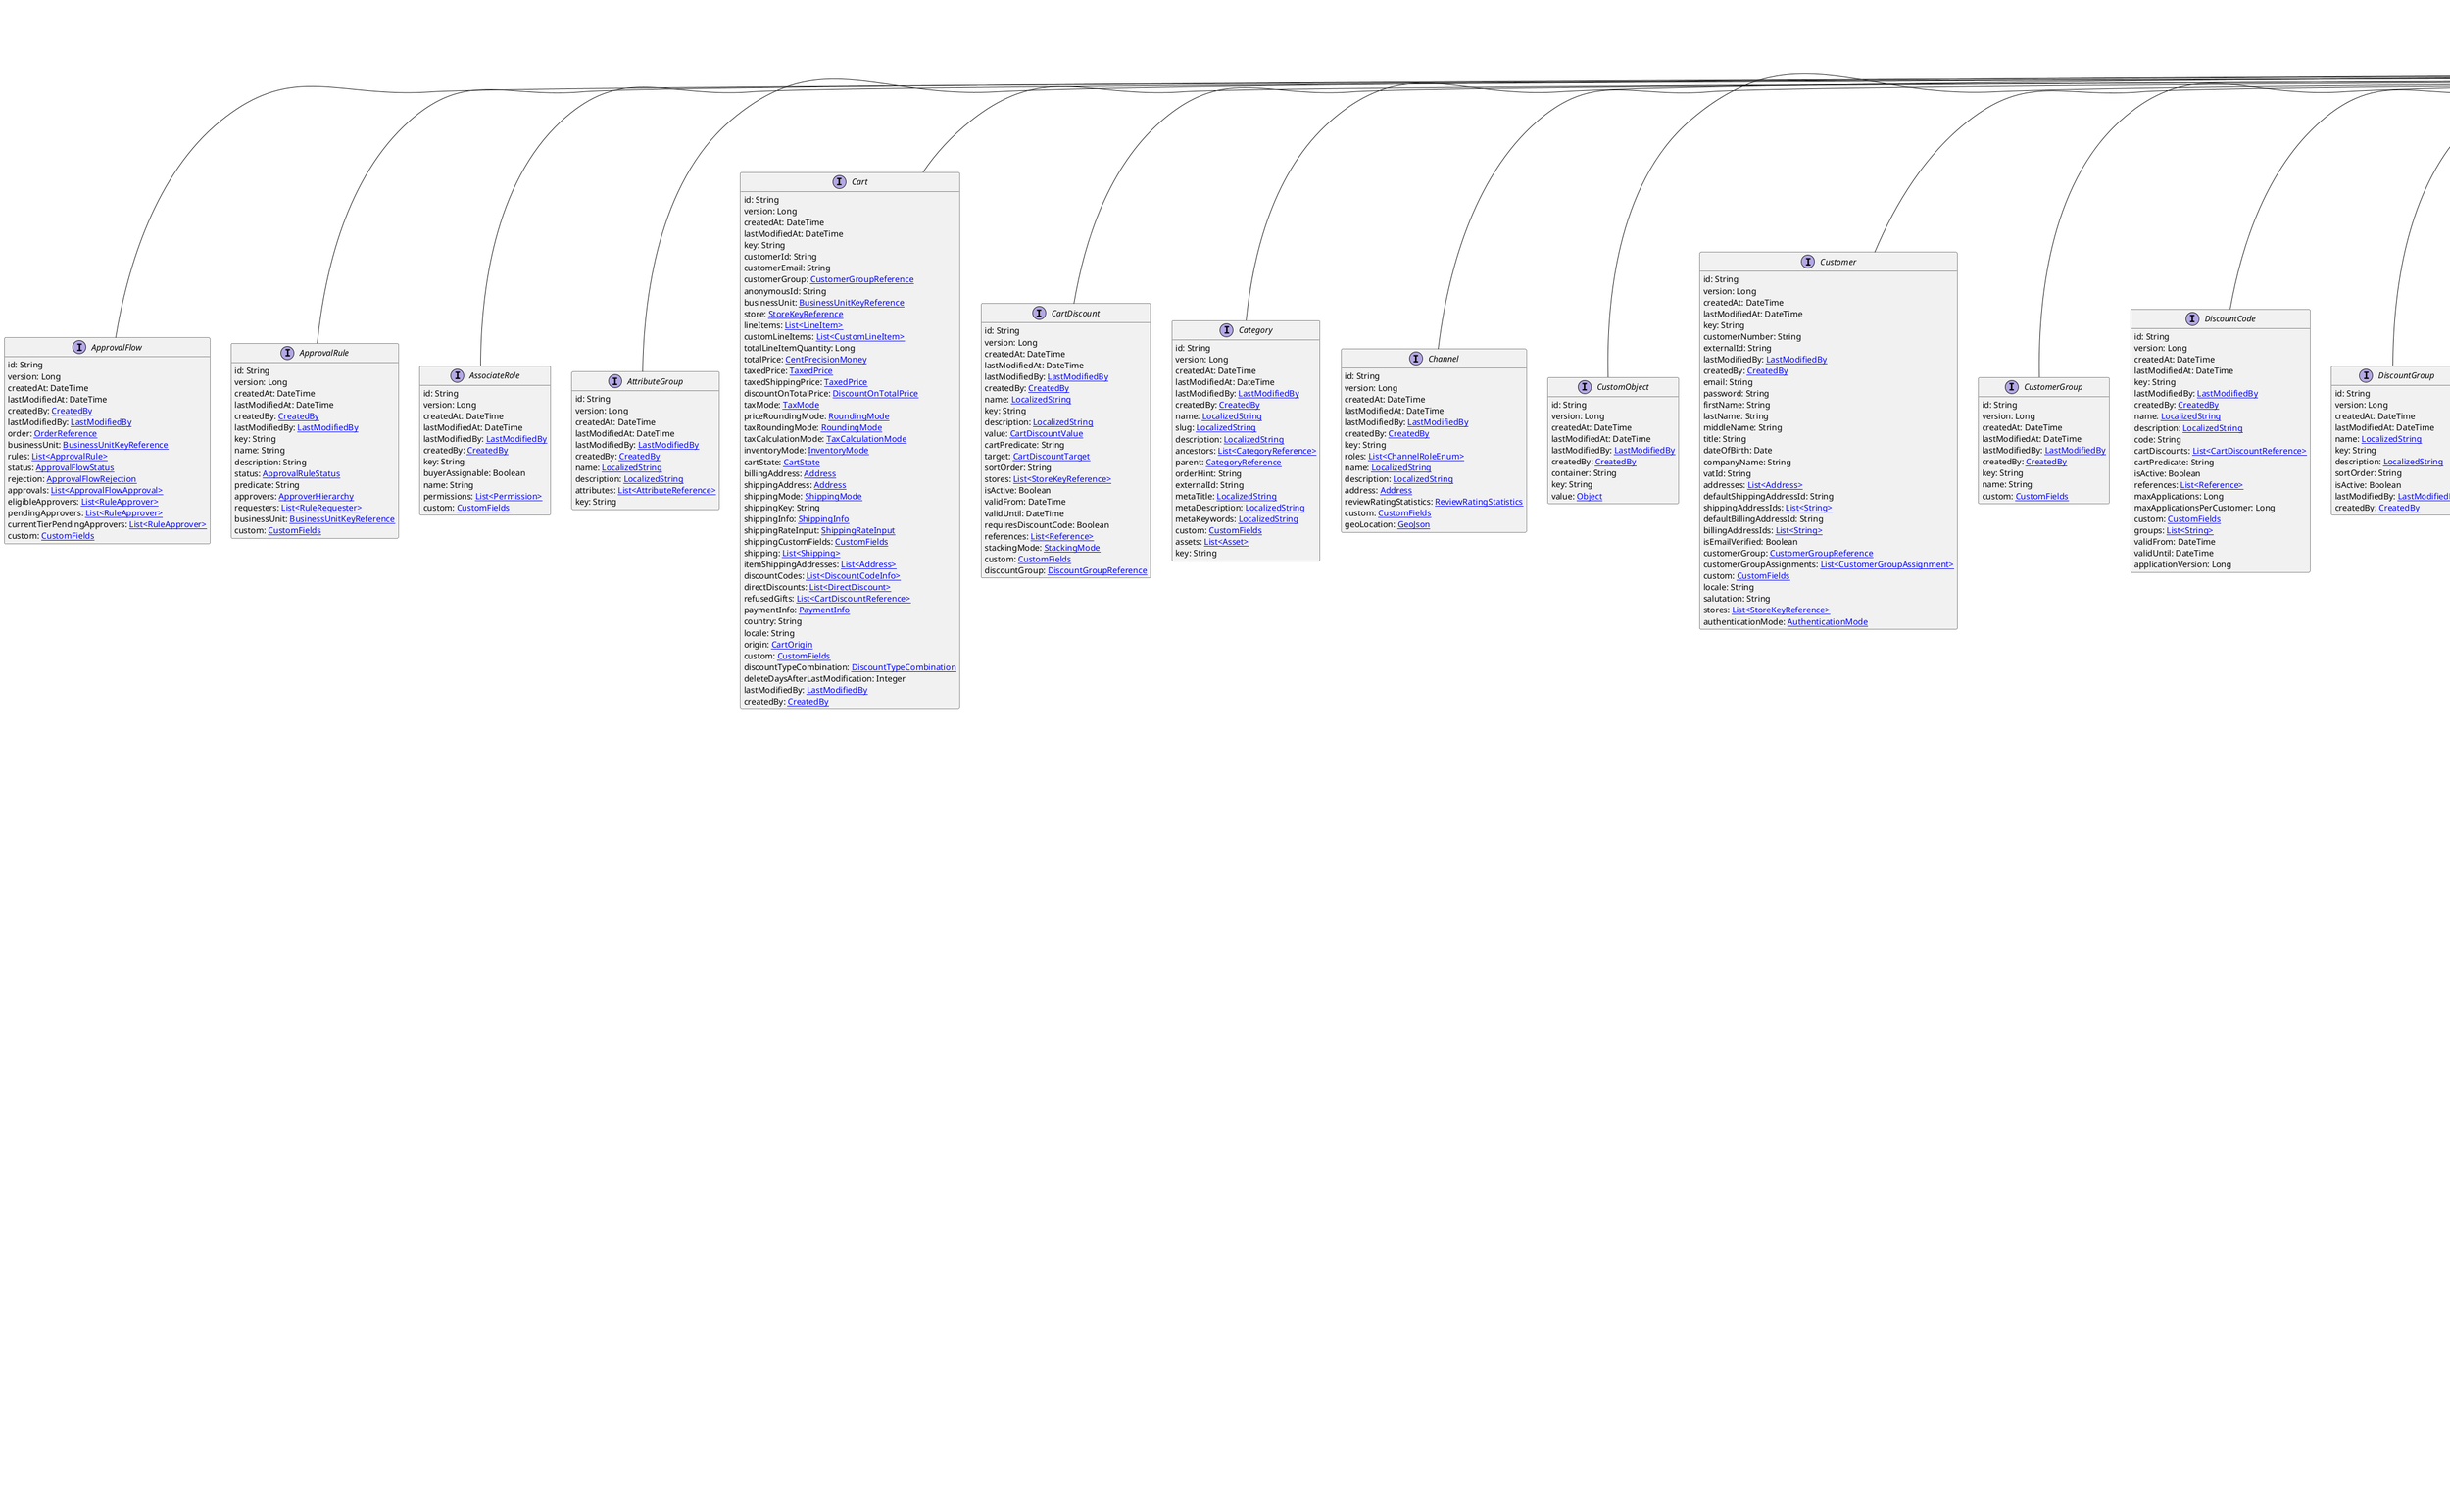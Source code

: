 @startuml

hide empty fields
hide empty methods
legend
|= |= line |
|<back:black>   </back>| inheritance |
|<back:green>   </back>| property reference |
|<back:blue>   </back>| discriminated class |
endlegend
interface BaseResource [[BaseResource.svg]]  {
    id: String
    version: Long
    createdAt: DateTime
    lastModifiedAt: DateTime
}

interface ApprovalFlow [[ApprovalFlow.svg]] extends BaseResource {
    id: String
    version: Long
    createdAt: DateTime
    lastModifiedAt: DateTime
    createdBy: [[CreatedBy.svg CreatedBy]]
    lastModifiedBy: [[LastModifiedBy.svg LastModifiedBy]]
    order: [[OrderReference.svg OrderReference]]
    businessUnit: [[BusinessUnitKeyReference.svg BusinessUnitKeyReference]]
    rules: [[ApprovalRule.svg List<ApprovalRule>]]
    status: [[ApprovalFlowStatus.svg ApprovalFlowStatus]]
    rejection: [[ApprovalFlowRejection.svg ApprovalFlowRejection]]
    approvals: [[ApprovalFlowApproval.svg List<ApprovalFlowApproval>]]
    eligibleApprovers: [[RuleApprover.svg List<RuleApprover>]]
    pendingApprovers: [[RuleApprover.svg List<RuleApprover>]]
    currentTierPendingApprovers: [[RuleApprover.svg List<RuleApprover>]]
    custom: [[CustomFields.svg CustomFields]]
}
interface ApprovalRule [[ApprovalRule.svg]] extends BaseResource {
    id: String
    version: Long
    createdAt: DateTime
    lastModifiedAt: DateTime
    createdBy: [[CreatedBy.svg CreatedBy]]
    lastModifiedBy: [[LastModifiedBy.svg LastModifiedBy]]
    key: String
    name: String
    description: String
    status: [[ApprovalRuleStatus.svg ApprovalRuleStatus]]
    predicate: String
    approvers: [[ApproverHierarchy.svg ApproverHierarchy]]
    requesters: [[RuleRequester.svg List<RuleRequester>]]
    businessUnit: [[BusinessUnitKeyReference.svg BusinessUnitKeyReference]]
    custom: [[CustomFields.svg CustomFields]]
}
interface AssociateRole [[AssociateRole.svg]] extends BaseResource {
    id: String
    version: Long
    createdAt: DateTime
    lastModifiedAt: DateTime
    lastModifiedBy: [[LastModifiedBy.svg LastModifiedBy]]
    createdBy: [[CreatedBy.svg CreatedBy]]
    key: String
    buyerAssignable: Boolean
    name: String
    permissions: [[Permission.svg List<Permission>]]
    custom: [[CustomFields.svg CustomFields]]
}
interface AttributeGroup [[AttributeGroup.svg]] extends BaseResource {
    id: String
    version: Long
    createdAt: DateTime
    lastModifiedAt: DateTime
    lastModifiedBy: [[LastModifiedBy.svg LastModifiedBy]]
    createdBy: [[CreatedBy.svg CreatedBy]]
    name: [[LocalizedString.svg LocalizedString]]
    description: [[LocalizedString.svg LocalizedString]]
    attributes: [[AttributeReference.svg List<AttributeReference>]]
    key: String
}
interface Cart [[Cart.svg]] extends BaseResource {
    id: String
    version: Long
    createdAt: DateTime
    lastModifiedAt: DateTime
    key: String
    customerId: String
    customerEmail: String
    customerGroup: [[CustomerGroupReference.svg CustomerGroupReference]]
    anonymousId: String
    businessUnit: [[BusinessUnitKeyReference.svg BusinessUnitKeyReference]]
    store: [[StoreKeyReference.svg StoreKeyReference]]
    lineItems: [[LineItem.svg List<LineItem>]]
    customLineItems: [[CustomLineItem.svg List<CustomLineItem>]]
    totalLineItemQuantity: Long
    totalPrice: [[CentPrecisionMoney.svg CentPrecisionMoney]]
    taxedPrice: [[TaxedPrice.svg TaxedPrice]]
    taxedShippingPrice: [[TaxedPrice.svg TaxedPrice]]
    discountOnTotalPrice: [[DiscountOnTotalPrice.svg DiscountOnTotalPrice]]
    taxMode: [[TaxMode.svg TaxMode]]
    priceRoundingMode: [[RoundingMode.svg RoundingMode]]
    taxRoundingMode: [[RoundingMode.svg RoundingMode]]
    taxCalculationMode: [[TaxCalculationMode.svg TaxCalculationMode]]
    inventoryMode: [[InventoryMode.svg InventoryMode]]
    cartState: [[CartState.svg CartState]]
    billingAddress: [[Address.svg Address]]
    shippingAddress: [[Address.svg Address]]
    shippingMode: [[ShippingMode.svg ShippingMode]]
    shippingKey: String
    shippingInfo: [[ShippingInfo.svg ShippingInfo]]
    shippingRateInput: [[ShippingRateInput.svg ShippingRateInput]]
    shippingCustomFields: [[CustomFields.svg CustomFields]]
    shipping: [[Shipping.svg List<Shipping>]]
    itemShippingAddresses: [[Address.svg List<Address>]]
    discountCodes: [[DiscountCodeInfo.svg List<DiscountCodeInfo>]]
    directDiscounts: [[DirectDiscount.svg List<DirectDiscount>]]
    refusedGifts: [[CartDiscountReference.svg List<CartDiscountReference>]]
    paymentInfo: [[PaymentInfo.svg PaymentInfo]]
    country: String
    locale: String
    origin: [[CartOrigin.svg CartOrigin]]
    custom: [[CustomFields.svg CustomFields]]
    discountTypeCombination: [[DiscountTypeCombination.svg DiscountTypeCombination]]
    deleteDaysAfterLastModification: Integer
    lastModifiedBy: [[LastModifiedBy.svg LastModifiedBy]]
    createdBy: [[CreatedBy.svg CreatedBy]]
}
interface CartDiscount [[CartDiscount.svg]] extends BaseResource {
    id: String
    version: Long
    createdAt: DateTime
    lastModifiedAt: DateTime
    lastModifiedBy: [[LastModifiedBy.svg LastModifiedBy]]
    createdBy: [[CreatedBy.svg CreatedBy]]
    name: [[LocalizedString.svg LocalizedString]]
    key: String
    description: [[LocalizedString.svg LocalizedString]]
    value: [[CartDiscountValue.svg CartDiscountValue]]
    cartPredicate: String
    target: [[CartDiscountTarget.svg CartDiscountTarget]]
    sortOrder: String
    stores: [[StoreKeyReference.svg List<StoreKeyReference>]]
    isActive: Boolean
    validFrom: DateTime
    validUntil: DateTime
    requiresDiscountCode: Boolean
    references: [[Reference.svg List<Reference>]]
    stackingMode: [[StackingMode.svg StackingMode]]
    custom: [[CustomFields.svg CustomFields]]
    discountGroup: [[DiscountGroupReference.svg DiscountGroupReference]]
}
interface Category [[Category.svg]] extends BaseResource {
    id: String
    version: Long
    createdAt: DateTime
    lastModifiedAt: DateTime
    lastModifiedBy: [[LastModifiedBy.svg LastModifiedBy]]
    createdBy: [[CreatedBy.svg CreatedBy]]
    name: [[LocalizedString.svg LocalizedString]]
    slug: [[LocalizedString.svg LocalizedString]]
    description: [[LocalizedString.svg LocalizedString]]
    ancestors: [[CategoryReference.svg List<CategoryReference>]]
    parent: [[CategoryReference.svg CategoryReference]]
    orderHint: String
    externalId: String
    metaTitle: [[LocalizedString.svg LocalizedString]]
    metaDescription: [[LocalizedString.svg LocalizedString]]
    metaKeywords: [[LocalizedString.svg LocalizedString]]
    custom: [[CustomFields.svg CustomFields]]
    assets: [[Asset.svg List<Asset>]]
    key: String
}
interface Channel [[Channel.svg]] extends BaseResource {
    id: String
    version: Long
    createdAt: DateTime
    lastModifiedAt: DateTime
    lastModifiedBy: [[LastModifiedBy.svg LastModifiedBy]]
    createdBy: [[CreatedBy.svg CreatedBy]]
    key: String
    roles: [[ChannelRoleEnum.svg List<ChannelRoleEnum>]]
    name: [[LocalizedString.svg LocalizedString]]
    description: [[LocalizedString.svg LocalizedString]]
    address: [[Address.svg Address]]
    reviewRatingStatistics: [[ReviewRatingStatistics.svg ReviewRatingStatistics]]
    custom: [[CustomFields.svg CustomFields]]
    geoLocation: [[GeoJson.svg GeoJson]]
}
interface CustomObject [[CustomObject.svg]] extends BaseResource {
    id: String
    version: Long
    createdAt: DateTime
    lastModifiedAt: DateTime
    lastModifiedBy: [[LastModifiedBy.svg LastModifiedBy]]
    createdBy: [[CreatedBy.svg CreatedBy]]
    container: String
    key: String
    value: [[Object.svg Object]]
}
interface Customer [[Customer.svg]] extends BaseResource {
    id: String
    version: Long
    createdAt: DateTime
    lastModifiedAt: DateTime
    key: String
    customerNumber: String
    externalId: String
    lastModifiedBy: [[LastModifiedBy.svg LastModifiedBy]]
    createdBy: [[CreatedBy.svg CreatedBy]]
    email: String
    password: String
    firstName: String
    lastName: String
    middleName: String
    title: String
    dateOfBirth: Date
    companyName: String
    vatId: String
    addresses: [[Address.svg List<Address>]]
    defaultShippingAddressId: String
    shippingAddressIds: [[String.svg List<String>]]
    defaultBillingAddressId: String
    billingAddressIds: [[String.svg List<String>]]
    isEmailVerified: Boolean
    customerGroup: [[CustomerGroupReference.svg CustomerGroupReference]]
    customerGroupAssignments: [[CustomerGroupAssignment.svg List<CustomerGroupAssignment>]]
    custom: [[CustomFields.svg CustomFields]]
    locale: String
    salutation: String
    stores: [[StoreKeyReference.svg List<StoreKeyReference>]]
    authenticationMode: [[AuthenticationMode.svg AuthenticationMode]]
}
interface CustomerGroup [[CustomerGroup.svg]] extends BaseResource {
    id: String
    version: Long
    createdAt: DateTime
    lastModifiedAt: DateTime
    lastModifiedBy: [[LastModifiedBy.svg LastModifiedBy]]
    createdBy: [[CreatedBy.svg CreatedBy]]
    key: String
    name: String
    custom: [[CustomFields.svg CustomFields]]
}
interface DiscountCode [[DiscountCode.svg]] extends BaseResource {
    id: String
    version: Long
    createdAt: DateTime
    lastModifiedAt: DateTime
    key: String
    lastModifiedBy: [[LastModifiedBy.svg LastModifiedBy]]
    createdBy: [[CreatedBy.svg CreatedBy]]
    name: [[LocalizedString.svg LocalizedString]]
    description: [[LocalizedString.svg LocalizedString]]
    code: String
    cartDiscounts: [[CartDiscountReference.svg List<CartDiscountReference>]]
    cartPredicate: String
    isActive: Boolean
    references: [[Reference.svg List<Reference>]]
    maxApplications: Long
    maxApplicationsPerCustomer: Long
    custom: [[CustomFields.svg CustomFields]]
    groups: [[String.svg List<String>]]
    validFrom: DateTime
    validUntil: DateTime
    applicationVersion: Long
}
interface DiscountGroup [[DiscountGroup.svg]] extends BaseResource {
    id: String
    version: Long
    createdAt: DateTime
    lastModifiedAt: DateTime
    name: [[LocalizedString.svg LocalizedString]]
    key: String
    description: [[LocalizedString.svg LocalizedString]]
    sortOrder: String
    isActive: Boolean
    lastModifiedBy: [[LastModifiedBy.svg LastModifiedBy]]
    createdBy: [[CreatedBy.svg CreatedBy]]
}
interface Extension [[Extension.svg]] extends BaseResource {
    id: String
    version: Long
    createdAt: DateTime
    lastModifiedAt: DateTime
    lastModifiedBy: [[LastModifiedBy.svg LastModifiedBy]]
    createdBy: [[CreatedBy.svg CreatedBy]]
    key: String
    destination: [[ExtensionDestination.svg ExtensionDestination]]
    triggers: [[ExtensionTrigger.svg List<ExtensionTrigger>]]
    timeoutInMs: Integer
}
interface InventoryEntry [[InventoryEntry.svg]] extends BaseResource {
    id: String
    version: Long
    createdAt: DateTime
    lastModifiedAt: DateTime
    lastModifiedBy: [[LastModifiedBy.svg LastModifiedBy]]
    createdBy: [[CreatedBy.svg CreatedBy]]
    key: String
    sku: String
    supplyChannel: [[ChannelReference.svg ChannelReference]]
    quantityOnStock: Long
    availableQuantity: Long
    minCartQuantity: Integer
    maxCartQuantity: Integer
    restockableInDays: Long
    expectedDelivery: DateTime
    custom: [[CustomFields.svg CustomFields]]
}
interface Order [[Order.svg]] extends BaseResource {
    id: String
    version: Long
    createdAt: DateTime
    lastModifiedAt: DateTime
    orderNumber: String
    purchaseOrderNumber: String
    customerId: String
    customerEmail: String
    customerGroup: [[CustomerGroupReference.svg CustomerGroupReference]]
    anonymousId: String
    businessUnit: [[BusinessUnitKeyReference.svg BusinessUnitKeyReference]]
    store: [[StoreKeyReference.svg StoreKeyReference]]
    lineItems: [[LineItem.svg List<LineItem>]]
    customLineItems: [[CustomLineItem.svg List<CustomLineItem>]]
    totalPrice: [[CentPrecisionMoney.svg CentPrecisionMoney]]
    taxedPrice: [[TaxedPrice.svg TaxedPrice]]
    taxedShippingPrice: [[TaxedPrice.svg TaxedPrice]]
    discountOnTotalPrice: [[DiscountOnTotalPrice.svg DiscountOnTotalPrice]]
    priceRoundingMode: [[RoundingMode.svg RoundingMode]]
    taxMode: [[TaxMode.svg TaxMode]]
    taxRoundingMode: [[RoundingMode.svg RoundingMode]]
    taxCalculationMode: [[TaxCalculationMode.svg TaxCalculationMode]]
    inventoryMode: [[InventoryMode.svg InventoryMode]]
    billingAddress: [[Address.svg Address]]
    shippingAddress: [[Address.svg Address]]
    shippingMode: [[ShippingMode.svg ShippingMode]]
    shippingKey: String
    shippingInfo: [[ShippingInfo.svg ShippingInfo]]
    shippingRateInput: [[ShippingRateInput.svg ShippingRateInput]]
    shippingCustomFields: [[CustomFields.svg CustomFields]]
    shipping: [[Shipping.svg List<Shipping>]]
    itemShippingAddresses: [[Address.svg List<Address>]]
    discountCodes: [[DiscountCodeInfo.svg List<DiscountCodeInfo>]]
    directDiscounts: [[DirectDiscount.svg List<DirectDiscount>]]
    refusedGifts: [[CartDiscountReference.svg List<CartDiscountReference>]]
    paymentInfo: [[PaymentInfo.svg PaymentInfo]]
    country: String
    locale: String
    origin: [[CartOrigin.svg CartOrigin]]
    cart: [[CartReference.svg CartReference]]
    quote: [[QuoteReference.svg QuoteReference]]
    recurringOrder: [[RecurringOrderReference.svg RecurringOrderReference]]
    orderState: [[OrderState.svg OrderState]]
    shipmentState: [[ShipmentState.svg ShipmentState]]
    paymentState: [[PaymentState.svg PaymentState]]
    state: [[StateReference.svg StateReference]]
    syncInfo: [[SyncInfo.svg List<SyncInfo>]]
    returnInfo: [[ReturnInfo.svg List<ReturnInfo>]]
    discountTypeCombination: [[DiscountTypeCombination.svg DiscountTypeCombination]]
    lastMessageSequenceNumber: Long
    custom: [[CustomFields.svg CustomFields]]
    completedAt: DateTime
    lastModifiedBy: [[LastModifiedBy.svg LastModifiedBy]]
    createdBy: [[CreatedBy.svg CreatedBy]]
}
interface OrderEdit [[OrderEdit.svg]] extends BaseResource {
    id: String
    version: Long
    createdAt: DateTime
    lastModifiedAt: DateTime
    key: String
    resource: [[OrderReference.svg OrderReference]]
    stagedActions: [[StagedOrderUpdateAction.svg List<StagedOrderUpdateAction>]]
    result: [[OrderEditResult.svg OrderEditResult]]
    comment: String
    custom: [[CustomFields.svg CustomFields]]
    lastModifiedBy: [[LastModifiedBy.svg LastModifiedBy]]
    createdBy: [[CreatedBy.svg CreatedBy]]
}
interface Payment [[Payment.svg]] extends BaseResource {
    id: String
    version: Long
    createdAt: DateTime
    lastModifiedAt: DateTime
    lastModifiedBy: [[LastModifiedBy.svg LastModifiedBy]]
    createdBy: [[CreatedBy.svg CreatedBy]]
    customer: [[CustomerReference.svg CustomerReference]]
    anonymousId: String
    externalId: String
    interfaceId: String
    amountPlanned: [[CentPrecisionMoney.svg CentPrecisionMoney]]
    amountAuthorized: [[TypedMoney.svg TypedMoney]]
    authorizedUntil: String
    amountPaid: [[TypedMoney.svg TypedMoney]]
    amountRefunded: [[TypedMoney.svg TypedMoney]]
    paymentMethodInfo: [[PaymentMethodInfo.svg PaymentMethodInfo]]
    paymentStatus: [[PaymentStatus.svg PaymentStatus]]
    transactions: [[Transaction.svg List<Transaction>]]
    interfaceInteractions: [[CustomFields.svg List<CustomFields>]]
    custom: [[CustomFields.svg CustomFields]]
    key: String
}
interface PaymentMethod [[PaymentMethod.svg]] extends BaseResource {
    id: String
    version: Long
    createdAt: DateTime
    lastModifiedAt: DateTime
    key: String
    name: [[LocalizedString.svg LocalizedString]]
    customer: [[CustomerReference.svg CustomerReference]]
    businessUnit: [[BusinessUnitKeyReference.svg BusinessUnitKeyReference]]
    method: String
    paymentInterface: String
    interfaceAccount: String
    token: [[PaymentMethodToken.svg PaymentMethodToken]]
    paymentMethodStatus: [[PaymentMethodStatus.svg PaymentMethodStatus]]
    default: Boolean
    custom: [[CustomFields.svg CustomFields]]
    lastModifiedBy: [[LastModifiedBy.svg LastModifiedBy]]
    createdBy: [[CreatedBy.svg CreatedBy]]
}
interface Product [[Product.svg]] extends BaseResource {
    id: String
    version: Long
    createdAt: DateTime
    lastModifiedAt: DateTime
    lastModifiedBy: [[LastModifiedBy.svg LastModifiedBy]]
    createdBy: [[CreatedBy.svg CreatedBy]]
    key: String
    productType: [[ProductTypeReference.svg ProductTypeReference]]
    masterData: [[ProductCatalogData.svg ProductCatalogData]]
    taxCategory: [[TaxCategoryReference.svg TaxCategoryReference]]
    state: [[StateReference.svg StateReference]]
    reviewRatingStatistics: [[ReviewRatingStatistics.svg ReviewRatingStatistics]]
    priceMode: [[ProductPriceModeEnum.svg ProductPriceModeEnum]]
    warnings: [[WarningObject.svg List<WarningObject>]]
}
interface ProductDiscount [[ProductDiscount.svg]] extends BaseResource {
    id: String
    version: Long
    createdAt: DateTime
    lastModifiedAt: DateTime
    lastModifiedBy: [[LastModifiedBy.svg LastModifiedBy]]
    createdBy: [[CreatedBy.svg CreatedBy]]
    name: [[LocalizedString.svg LocalizedString]]
    key: String
    description: [[LocalizedString.svg LocalizedString]]
    value: [[ProductDiscountValue.svg ProductDiscountValue]]
    predicate: String
    sortOrder: String
    isActive: Boolean
    references: [[Reference.svg List<Reference>]]
    validFrom: DateTime
    validUntil: DateTime
}
interface ProductProjection [[ProductProjection.svg]] extends BaseResource {
    id: String
    version: Long
    createdAt: DateTime
    lastModifiedAt: DateTime
    key: String
    productType: [[ProductTypeReference.svg ProductTypeReference]]
    name: [[LocalizedString.svg LocalizedString]]
    description: [[LocalizedString.svg LocalizedString]]
    slug: [[LocalizedString.svg LocalizedString]]
    categories: [[CategoryReference.svg List<CategoryReference>]]
    categoryOrderHints: [[CategoryOrderHints.svg CategoryOrderHints]]
    metaTitle: [[LocalizedString.svg LocalizedString]]
    metaDescription: [[LocalizedString.svg LocalizedString]]
    metaKeywords: [[LocalizedString.svg LocalizedString]]
    searchKeywords: [[SearchKeywords.svg SearchKeywords]]
    hasStagedChanges: Boolean
    published: Boolean
    masterVariant: [[ProductVariant.svg ProductVariant]]
    variants: [[ProductVariant.svg List<ProductVariant>]]
    taxCategory: [[TaxCategoryReference.svg TaxCategoryReference]]
    state: [[StateReference.svg StateReference]]
    reviewRatingStatistics: [[ReviewRatingStatistics.svg ReviewRatingStatistics]]
    priceMode: [[ProductPriceModeEnum.svg ProductPriceModeEnum]]
    attributes: [[Attribute.svg List<Attribute>]]
}
interface ProductSelection [[ProductSelection.svg]] extends BaseResource {
    id: String
    version: Long
    createdAt: DateTime
    lastModifiedAt: DateTime
    lastModifiedBy: [[LastModifiedBy.svg LastModifiedBy]]
    createdBy: [[CreatedBy.svg CreatedBy]]
    key: String
    name: [[LocalizedString.svg LocalizedString]]
    productCount: Integer
    type: [[ProductSelectionTypeEnum.svg ProductSelectionTypeEnum]]
    mode: [[ProductSelectionMode.svg ProductSelectionMode]]
    custom: [[CustomFields.svg CustomFields]]
}
interface ProductTailoring [[ProductTailoring.svg]] extends BaseResource {
    id: String
    version: Long
    createdAt: DateTime
    lastModifiedAt: DateTime
    lastModifiedBy: [[LastModifiedBy.svg LastModifiedBy]]
    createdBy: [[CreatedBy.svg CreatedBy]]
    key: String
    store: [[StoreKeyReference.svg StoreKeyReference]]
    product: [[ProductReference.svg ProductReference]]
    published: Boolean
    current: [[ProductTailoringData.svg ProductTailoringData]]
    staged: [[ProductTailoringData.svg ProductTailoringData]]
    hasStagedChanges: Boolean
    warnings: [[WarningObject.svg List<WarningObject>]]
}
interface ProductType [[ProductType.svg]] extends BaseResource {
    id: String
    version: Long
    createdAt: DateTime
    lastModifiedAt: DateTime
    lastModifiedBy: [[LastModifiedBy.svg LastModifiedBy]]
    createdBy: [[CreatedBy.svg CreatedBy]]
    key: String
    name: String
    description: String
    attributes: [[AttributeDefinition.svg List<AttributeDefinition>]]
}
interface Quote [[Quote.svg]] extends BaseResource {
    id: String
    version: Long
    createdAt: DateTime
    lastModifiedAt: DateTime
    key: String
    lastModifiedBy: [[LastModifiedBy.svg LastModifiedBy]]
    createdBy: [[CreatedBy.svg CreatedBy]]
    quoteRequest: [[QuoteRequestReference.svg QuoteRequestReference]]
    stagedQuote: [[StagedQuoteReference.svg StagedQuoteReference]]
    customer: [[CustomerReference.svg CustomerReference]]
    customerGroup: [[CustomerGroupReference.svg CustomerGroupReference]]
    validTo: DateTime
    sellerComment: String
    buyerComment: String
    store: [[StoreKeyReference.svg StoreKeyReference]]
    lineItems: [[LineItem.svg List<LineItem>]]
    customLineItems: [[CustomLineItem.svg List<CustomLineItem>]]
    totalPrice: [[TypedMoney.svg TypedMoney]]
    taxedPrice: [[TaxedPrice.svg TaxedPrice]]
    shippingAddress: [[Address.svg Address]]
    billingAddress: [[Address.svg Address]]
    inventoryMode: [[InventoryMode.svg InventoryMode]]
    taxMode: [[TaxMode.svg TaxMode]]
    priceRoundingMode: [[RoundingMode.svg RoundingMode]]
    taxRoundingMode: [[RoundingMode.svg RoundingMode]]
    taxCalculationMode: [[TaxCalculationMode.svg TaxCalculationMode]]
    country: String
    shippingInfo: [[ShippingInfo.svg ShippingInfo]]
    paymentInfo: [[PaymentInfo.svg PaymentInfo]]
    shippingRateInput: [[ShippingRateInput.svg ShippingRateInput]]
    itemShippingAddresses: [[Address.svg List<Address>]]
    directDiscounts: [[DirectDiscount.svg List<DirectDiscount>]]
    custom: [[CustomFields.svg CustomFields]]
    quoteState: [[QuoteState.svg QuoteState]]
    state: [[StateReference.svg StateReference]]
    purchaseOrderNumber: String
    businessUnit: [[BusinessUnitKeyReference.svg BusinessUnitKeyReference]]
}
interface QuoteRequest [[QuoteRequest.svg]] extends BaseResource {
    id: String
    version: Long
    createdAt: DateTime
    lastModifiedAt: DateTime
    key: String
    lastModifiedBy: [[LastModifiedBy.svg LastModifiedBy]]
    createdBy: [[CreatedBy.svg CreatedBy]]
    quoteRequestState: [[QuoteRequestState.svg QuoteRequestState]]
    comment: String
    customer: [[CustomerReference.svg CustomerReference]]
    customerGroup: [[CustomerGroupReference.svg CustomerGroupReference]]
    store: [[StoreKeyReference.svg StoreKeyReference]]
    lineItems: [[LineItem.svg List<LineItem>]]
    customLineItems: [[CustomLineItem.svg List<CustomLineItem>]]
    totalPrice: [[TypedMoney.svg TypedMoney]]
    taxedPrice: [[TaxedPrice.svg TaxedPrice]]
    shippingAddress: [[Address.svg Address]]
    billingAddress: [[Address.svg Address]]
    inventoryMode: [[InventoryMode.svg InventoryMode]]
    taxMode: [[TaxMode.svg TaxMode]]
    priceRoundingMode: [[RoundingMode.svg RoundingMode]]
    taxRoundingMode: [[RoundingMode.svg RoundingMode]]
    taxCalculationMode: [[TaxCalculationMode.svg TaxCalculationMode]]
    country: String
    shippingInfo: [[ShippingInfo.svg ShippingInfo]]
    paymentInfo: [[PaymentInfo.svg PaymentInfo]]
    shippingRateInput: [[ShippingRateInput.svg ShippingRateInput]]
    itemShippingAddresses: [[Address.svg List<Address>]]
    directDiscounts: [[DirectDiscount.svg List<DirectDiscount>]]
    custom: [[CustomFields.svg CustomFields]]
    state: [[StateReference.svg StateReference]]
    purchaseOrderNumber: String
    cart: [[CartReference.svg CartReference]]
    businessUnit: [[BusinessUnitKeyReference.svg BusinessUnitKeyReference]]
}
interface RecurrencePolicy [[RecurrencePolicy.svg]] extends BaseResource {
    id: String
    version: Long
    createdAt: DateTime
    lastModifiedAt: DateTime
    key: String
    name: [[LocalizedString.svg LocalizedString]]
    description: [[LocalizedString.svg LocalizedString]]
    schedule: [[RecurrencePolicySchedule.svg RecurrencePolicySchedule]]
    createdBy: [[CreatedBy.svg CreatedBy]]
    lastModifiedBy: [[LastModifiedBy.svg LastModifiedBy]]
}
interface RecurringOrder [[RecurringOrder.svg]] extends BaseResource {
    id: String
    version: Long
    createdAt: DateTime
    lastModifiedAt: DateTime
    key: String
    cart: [[CartReference.svg CartReference]]
    originOrder: [[OrderReference.svg OrderReference]]
    startsAt: DateTime
    resumesAt: DateTime
    expiresAt: DateTime
    lastOrderAt: DateTime
    nextOrderAt: DateTime
    skipConfiguration: [[SkipConfiguration.svg SkipConfiguration]]
    store: [[StoreKeyReference.svg StoreKeyReference]]
    businessUnit: [[BusinessUnitKeyReference.svg BusinessUnitKeyReference]]
    state: [[StateReference.svg StateReference]]
    recurringOrderState: [[RecurringOrderState.svg RecurringOrderState]]
    schedule: [[RecurrencePolicySchedule.svg RecurrencePolicySchedule]]
    customer: [[CustomerReference.svg CustomerReference]]
    customerEmail: String
    custom: [[CustomFields.svg CustomFields]]
    lastModifiedBy: [[LastModifiedBy.svg LastModifiedBy]]
    createdBy: [[CreatedBy.svg CreatedBy]]
}
interface Review [[Review.svg]] extends BaseResource {
    id: String
    version: Long
    createdAt: DateTime
    lastModifiedAt: DateTime
    lastModifiedBy: [[LastModifiedBy.svg LastModifiedBy]]
    createdBy: [[CreatedBy.svg CreatedBy]]
    key: String
    uniquenessValue: String
    locale: String
    authorName: String
    title: String
    text: String
    target: [[Object.svg Object]]
    includedInStatistics: Boolean
    rating: Integer
    state: [[StateReference.svg StateReference]]
    customer: [[CustomerReference.svg CustomerReference]]
    custom: [[CustomFields.svg CustomFields]]
}
interface ShippingMethod [[ShippingMethod.svg]] extends BaseResource {
    id: String
    version: Long
    createdAt: DateTime
    lastModifiedAt: DateTime
    lastModifiedBy: [[LastModifiedBy.svg LastModifiedBy]]
    createdBy: [[CreatedBy.svg CreatedBy]]
    key: String
    name: String
    localizedName: [[LocalizedString.svg LocalizedString]]
    description: String
    localizedDescription: [[LocalizedString.svg LocalizedString]]
    taxCategory: [[TaxCategoryReference.svg TaxCategoryReference]]
    zoneRates: [[ZoneRate.svg List<ZoneRate>]]
    active: Boolean
    isDefault: Boolean
    predicate: String
    custom: [[CustomFields.svg CustomFields]]
}
interface ShoppingList [[ShoppingList.svg]] extends BaseResource {
    id: String
    version: Long
    createdAt: DateTime
    lastModifiedAt: DateTime
    name: [[LocalizedString.svg LocalizedString]]
    key: String
    customer: [[CustomerReference.svg CustomerReference]]
    slug: [[LocalizedString.svg LocalizedString]]
    description: [[LocalizedString.svg LocalizedString]]
    lineItems: [[ShoppingListLineItem.svg List<ShoppingListLineItem>]]
    textLineItems: [[TextLineItem.svg List<TextLineItem>]]
    deleteDaysAfterLastModification: Long
    anonymousId: String
    store: [[StoreKeyReference.svg StoreKeyReference]]
    businessUnit: [[BusinessUnitKeyReference.svg BusinessUnitKeyReference]]
    custom: [[CustomFields.svg CustomFields]]
    lastModifiedBy: [[LastModifiedBy.svg LastModifiedBy]]
    createdBy: [[CreatedBy.svg CreatedBy]]
}
interface StagedOrder [[StagedOrder.svg]] extends Order {
    id: String
    version: Long
    createdAt: DateTime
    lastModifiedAt: DateTime
    orderNumber: String
    purchaseOrderNumber: String
    customerId: String
    customerEmail: String
    customerGroup: [[CustomerGroupReference.svg CustomerGroupReference]]
    anonymousId: String
    businessUnit: [[BusinessUnitKeyReference.svg BusinessUnitKeyReference]]
    store: [[StoreKeyReference.svg StoreKeyReference]]
    lineItems: [[LineItem.svg List<LineItem>]]
    customLineItems: [[CustomLineItem.svg List<CustomLineItem>]]
    totalPrice: [[CentPrecisionMoney.svg CentPrecisionMoney]]
    taxedPrice: [[TaxedPrice.svg TaxedPrice]]
    taxedShippingPrice: [[TaxedPrice.svg TaxedPrice]]
    discountOnTotalPrice: [[DiscountOnTotalPrice.svg DiscountOnTotalPrice]]
    priceRoundingMode: [[RoundingMode.svg RoundingMode]]
    taxMode: [[TaxMode.svg TaxMode]]
    taxRoundingMode: [[RoundingMode.svg RoundingMode]]
    taxCalculationMode: [[TaxCalculationMode.svg TaxCalculationMode]]
    inventoryMode: [[InventoryMode.svg InventoryMode]]
    billingAddress: [[Address.svg Address]]
    shippingAddress: [[Address.svg Address]]
    shippingMode: [[ShippingMode.svg ShippingMode]]
    shippingKey: String
    shippingInfo: [[ShippingInfo.svg ShippingInfo]]
    shippingRateInput: [[ShippingRateInput.svg ShippingRateInput]]
    shippingCustomFields: [[CustomFields.svg CustomFields]]
    shipping: [[Shipping.svg List<Shipping>]]
    itemShippingAddresses: [[Address.svg List<Address>]]
    discountCodes: [[DiscountCodeInfo.svg List<DiscountCodeInfo>]]
    directDiscounts: [[DirectDiscount.svg List<DirectDiscount>]]
    refusedGifts: [[CartDiscountReference.svg List<CartDiscountReference>]]
    paymentInfo: [[PaymentInfo.svg PaymentInfo]]
    country: String
    locale: String
    origin: [[CartOrigin.svg CartOrigin]]
    cart: [[CartReference.svg CartReference]]
    quote: [[QuoteReference.svg QuoteReference]]
    recurringOrder: [[RecurringOrderReference.svg RecurringOrderReference]]
    orderState: [[OrderState.svg OrderState]]
    shipmentState: [[ShipmentState.svg ShipmentState]]
    paymentState: [[PaymentState.svg PaymentState]]
    state: [[StateReference.svg StateReference]]
    syncInfo: [[SyncInfo.svg List<SyncInfo>]]
    returnInfo: [[ReturnInfo.svg List<ReturnInfo>]]
    discountTypeCombination: [[DiscountTypeCombination.svg DiscountTypeCombination]]
    lastMessageSequenceNumber: Long
    custom: [[CustomFields.svg CustomFields]]
    completedAt: DateTime
    lastModifiedBy: [[LastModifiedBy.svg LastModifiedBy]]
    createdBy: [[CreatedBy.svg CreatedBy]]
}
interface StagedQuote [[StagedQuote.svg]] extends BaseResource {
    id: String
    version: Long
    createdAt: DateTime
    lastModifiedAt: DateTime
    key: String
    lastModifiedBy: [[LastModifiedBy.svg LastModifiedBy]]
    createdBy: [[CreatedBy.svg CreatedBy]]
    stagedQuoteState: [[StagedQuoteState.svg StagedQuoteState]]
    customer: [[CustomerReference.svg CustomerReference]]
    quoteRequest: [[QuoteRequestReference.svg QuoteRequestReference]]
    quotationCart: [[CartReference.svg CartReference]]
    validTo: DateTime
    sellerComment: String
    custom: [[CustomFields.svg CustomFields]]
    state: [[StateReference.svg StateReference]]
    purchaseOrderNumber: String
    businessUnit: [[BusinessUnitKeyReference.svg BusinessUnitKeyReference]]
    store: [[StoreKeyReference.svg StoreKeyReference]]
}
interface StandalonePrice [[StandalonePrice.svg]] extends BaseResource {
    id: String
    version: Long
    createdAt: DateTime
    lastModifiedAt: DateTime
    lastModifiedBy: [[LastModifiedBy.svg LastModifiedBy]]
    createdBy: [[CreatedBy.svg CreatedBy]]
    key: String
    sku: String
    value: [[TypedMoney.svg TypedMoney]]
    country: String
    customerGroup: [[CustomerGroupReference.svg CustomerGroupReference]]
    channel: [[ChannelReference.svg ChannelReference]]
    validFrom: DateTime
    validUntil: DateTime
    tiers: [[PriceTier.svg List<PriceTier>]]
    discounted: [[DiscountedPrice.svg DiscountedPrice]]
    custom: [[CustomFields.svg CustomFields]]
    staged: [[StagedStandalonePrice.svg StagedStandalonePrice]]
    active: Boolean
    recurrencePolicy: [[RecurrencePolicyReference.svg RecurrencePolicyReference]]
}
interface State [[State.svg]] extends BaseResource {
    id: String
    version: Long
    createdAt: DateTime
    lastModifiedAt: DateTime
    lastModifiedBy: [[LastModifiedBy.svg LastModifiedBy]]
    createdBy: [[CreatedBy.svg CreatedBy]]
    key: String
    type: [[StateTypeEnum.svg StateTypeEnum]]
    name: [[LocalizedString.svg LocalizedString]]
    description: [[LocalizedString.svg LocalizedString]]
    initial: Boolean
    builtIn: Boolean
    roles: [[StateRoleEnum.svg List<StateRoleEnum>]]
    transitions: [[StateReference.svg List<StateReference>]]
}
interface Store [[Store.svg]] extends BaseResource {
    id: String
    version: Long
    createdAt: DateTime
    lastModifiedAt: DateTime
    lastModifiedBy: [[LastModifiedBy.svg LastModifiedBy]]
    createdBy: [[CreatedBy.svg CreatedBy]]
    key: String
    name: [[LocalizedString.svg LocalizedString]]
    languages: [[String.svg List<String>]]
    countries: [[StoreCountry.svg List<StoreCountry>]]
    distributionChannels: [[ChannelReference.svg List<ChannelReference>]]
    supplyChannels: [[ChannelReference.svg List<ChannelReference>]]
    productSelections: [[ProductSelectionSetting.svg List<ProductSelectionSetting>]]
    custom: [[CustomFields.svg CustomFields]]
}
interface Subscription [[Subscription.svg]] extends BaseResource {
    id: String
    version: Long
    createdAt: DateTime
    lastModifiedAt: DateTime
    lastModifiedBy: [[LastModifiedBy.svg LastModifiedBy]]
    createdBy: [[CreatedBy.svg CreatedBy]]
    destination: [[Destination.svg Destination]]
    key: String
    messages: [[MessageSubscription.svg List<MessageSubscription>]]
    changes: [[ChangeSubscription.svg List<ChangeSubscription>]]
    events: [[EventSubscription.svg List<EventSubscription>]]
    format: [[DeliveryFormat.svg DeliveryFormat]]
    status: [[SubscriptionHealthStatus.svg SubscriptionHealthStatus]]
}
interface TaxCategory [[TaxCategory.svg]] extends BaseResource {
    id: String
    version: Long
    createdAt: DateTime
    lastModifiedAt: DateTime
    lastModifiedBy: [[LastModifiedBy.svg LastModifiedBy]]
    createdBy: [[CreatedBy.svg CreatedBy]]
    name: String
    description: String
    rates: [[TaxRate.svg List<TaxRate>]]
    key: String
}
interface Type [[Type.svg]] extends BaseResource {
    id: String
    version: Long
    createdAt: DateTime
    lastModifiedAt: DateTime
    lastModifiedBy: [[LastModifiedBy.svg LastModifiedBy]]
    createdBy: [[CreatedBy.svg CreatedBy]]
    key: String
    name: [[LocalizedString.svg LocalizedString]]
    description: [[LocalizedString.svg LocalizedString]]
    resourceTypeIds: [[ResourceTypeId.svg List<ResourceTypeId>]]
    fieldDefinitions: [[FieldDefinition.svg List<FieldDefinition>]]
}
interface Zone [[Zone.svg]] extends BaseResource {
    id: String
    version: Long
    createdAt: DateTime
    lastModifiedAt: DateTime
    lastModifiedBy: [[LastModifiedBy.svg LastModifiedBy]]
    createdBy: [[CreatedBy.svg CreatedBy]]
    key: String
    name: String
    description: String
    locations: [[Location.svg List<Location>]]
}
interface ApprovalFlowApprovedMessage [[ApprovalFlowApprovedMessage.svg]]  {
    id: String
    version: Long
    createdAt: DateTime
    lastModifiedAt: DateTime
    lastModifiedBy: [[LastModifiedBy.svg LastModifiedBy]]
    createdBy: [[CreatedBy.svg CreatedBy]]
    sequenceNumber: Long
    resource: [[Reference.svg Reference]]
    resourceVersion: Long
    type: String
    resourceUserProvidedIdentifiers: [[UserProvidedIdentifiers.svg UserProvidedIdentifiers]]
    associate: [[CustomerReference.svg CustomerReference]]
    order: [[OrderReference.svg OrderReference]]
}
interface ApprovalFlowCompletedMessage [[ApprovalFlowCompletedMessage.svg]]  {
    id: String
    version: Long
    createdAt: DateTime
    lastModifiedAt: DateTime
    lastModifiedBy: [[LastModifiedBy.svg LastModifiedBy]]
    createdBy: [[CreatedBy.svg CreatedBy]]
    sequenceNumber: Long
    resource: [[Reference.svg Reference]]
    resourceVersion: Long
    type: String
    resourceUserProvidedIdentifiers: [[UserProvidedIdentifiers.svg UserProvidedIdentifiers]]
    status: [[ApprovalFlowStatus.svg ApprovalFlowStatus]]
    order: [[OrderReference.svg OrderReference]]
}
interface ApprovalFlowCreatedMessage [[ApprovalFlowCreatedMessage.svg]]  {
    id: String
    version: Long
    createdAt: DateTime
    lastModifiedAt: DateTime
    lastModifiedBy: [[LastModifiedBy.svg LastModifiedBy]]
    createdBy: [[CreatedBy.svg CreatedBy]]
    sequenceNumber: Long
    resource: [[Reference.svg Reference]]
    resourceVersion: Long
    type: String
    resourceUserProvidedIdentifiers: [[UserProvidedIdentifiers.svg UserProvidedIdentifiers]]
    approvalFlow: [[ApprovalFlow.svg ApprovalFlow]]
}
interface ApprovalFlowRejectedMessage [[ApprovalFlowRejectedMessage.svg]]  {
    id: String
    version: Long
    createdAt: DateTime
    lastModifiedAt: DateTime
    lastModifiedBy: [[LastModifiedBy.svg LastModifiedBy]]
    createdBy: [[CreatedBy.svg CreatedBy]]
    sequenceNumber: Long
    resource: [[Reference.svg Reference]]
    resourceVersion: Long
    type: String
    resourceUserProvidedIdentifiers: [[UserProvidedIdentifiers.svg UserProvidedIdentifiers]]
    associate: [[CustomerReference.svg CustomerReference]]
    rejectionReason: String
    order: [[OrderReference.svg OrderReference]]
}
interface ApprovalRuleApproversSetMessage [[ApprovalRuleApproversSetMessage.svg]]  {
    id: String
    version: Long
    createdAt: DateTime
    lastModifiedAt: DateTime
    lastModifiedBy: [[LastModifiedBy.svg LastModifiedBy]]
    createdBy: [[CreatedBy.svg CreatedBy]]
    sequenceNumber: Long
    resource: [[Reference.svg Reference]]
    resourceVersion: Long
    type: String
    resourceUserProvidedIdentifiers: [[UserProvidedIdentifiers.svg UserProvidedIdentifiers]]
    approvers: [[ApproverHierarchy.svg ApproverHierarchy]]
    oldApprovers: [[ApproverHierarchy.svg ApproverHierarchy]]
}
interface ApprovalRuleCreatedMessage [[ApprovalRuleCreatedMessage.svg]]  {
    id: String
    version: Long
    createdAt: DateTime
    lastModifiedAt: DateTime
    lastModifiedBy: [[LastModifiedBy.svg LastModifiedBy]]
    createdBy: [[CreatedBy.svg CreatedBy]]
    sequenceNumber: Long
    resource: [[Reference.svg Reference]]
    resourceVersion: Long
    type: String
    resourceUserProvidedIdentifiers: [[UserProvidedIdentifiers.svg UserProvidedIdentifiers]]
    approvalRule: [[ApprovalRule.svg ApprovalRule]]
}
interface ApprovalRuleDescriptionSetMessage [[ApprovalRuleDescriptionSetMessage.svg]]  {
    id: String
    version: Long
    createdAt: DateTime
    lastModifiedAt: DateTime
    lastModifiedBy: [[LastModifiedBy.svg LastModifiedBy]]
    createdBy: [[CreatedBy.svg CreatedBy]]
    sequenceNumber: Long
    resource: [[Reference.svg Reference]]
    resourceVersion: Long
    type: String
    resourceUserProvidedIdentifiers: [[UserProvidedIdentifiers.svg UserProvidedIdentifiers]]
    description: String
    oldDescription: String
}
interface ApprovalRuleKeySetMessage [[ApprovalRuleKeySetMessage.svg]]  {
    id: String
    version: Long
    createdAt: DateTime
    lastModifiedAt: DateTime
    lastModifiedBy: [[LastModifiedBy.svg LastModifiedBy]]
    createdBy: [[CreatedBy.svg CreatedBy]]
    sequenceNumber: Long
    resource: [[Reference.svg Reference]]
    resourceVersion: Long
    type: String
    resourceUserProvidedIdentifiers: [[UserProvidedIdentifiers.svg UserProvidedIdentifiers]]
    key: String
    oldKey: String
}
interface ApprovalRuleNameSetMessage [[ApprovalRuleNameSetMessage.svg]]  {
    id: String
    version: Long
    createdAt: DateTime
    lastModifiedAt: DateTime
    lastModifiedBy: [[LastModifiedBy.svg LastModifiedBy]]
    createdBy: [[CreatedBy.svg CreatedBy]]
    sequenceNumber: Long
    resource: [[Reference.svg Reference]]
    resourceVersion: Long
    type: String
    resourceUserProvidedIdentifiers: [[UserProvidedIdentifiers.svg UserProvidedIdentifiers]]
    name: String
    oldName: String
}
interface ApprovalRulePredicateSetMessage [[ApprovalRulePredicateSetMessage.svg]]  {
    id: String
    version: Long
    createdAt: DateTime
    lastModifiedAt: DateTime
    lastModifiedBy: [[LastModifiedBy.svg LastModifiedBy]]
    createdBy: [[CreatedBy.svg CreatedBy]]
    sequenceNumber: Long
    resource: [[Reference.svg Reference]]
    resourceVersion: Long
    type: String
    resourceUserProvidedIdentifiers: [[UserProvidedIdentifiers.svg UserProvidedIdentifiers]]
    predicate: String
    oldPredicate: String
}
interface ApprovalRuleRequestersSetMessage [[ApprovalRuleRequestersSetMessage.svg]]  {
    id: String
    version: Long
    createdAt: DateTime
    lastModifiedAt: DateTime
    lastModifiedBy: [[LastModifiedBy.svg LastModifiedBy]]
    createdBy: [[CreatedBy.svg CreatedBy]]
    sequenceNumber: Long
    resource: [[Reference.svg Reference]]
    resourceVersion: Long
    type: String
    resourceUserProvidedIdentifiers: [[UserProvidedIdentifiers.svg UserProvidedIdentifiers]]
    requesters: [[RuleRequester.svg List<RuleRequester>]]
    oldRequesters: [[RuleRequester.svg List<RuleRequester>]]
}
interface ApprovalRuleStatusSetMessage [[ApprovalRuleStatusSetMessage.svg]]  {
    id: String
    version: Long
    createdAt: DateTime
    lastModifiedAt: DateTime
    lastModifiedBy: [[LastModifiedBy.svg LastModifiedBy]]
    createdBy: [[CreatedBy.svg CreatedBy]]
    sequenceNumber: Long
    resource: [[Reference.svg Reference]]
    resourceVersion: Long
    type: String
    resourceUserProvidedIdentifiers: [[UserProvidedIdentifiers.svg UserProvidedIdentifiers]]
    status: [[ApprovalRuleStatus.svg ApprovalRuleStatus]]
    oldStatus: [[ApprovalRuleStatus.svg ApprovalRuleStatus]]
}
interface AssociateRoleBuyerAssignableChangedMessage [[AssociateRoleBuyerAssignableChangedMessage.svg]]  {
    id: String
    version: Long
    createdAt: DateTime
    lastModifiedAt: DateTime
    lastModifiedBy: [[LastModifiedBy.svg LastModifiedBy]]
    createdBy: [[CreatedBy.svg CreatedBy]]
    sequenceNumber: Long
    resource: [[Reference.svg Reference]]
    resourceVersion: Long
    type: String
    resourceUserProvidedIdentifiers: [[UserProvidedIdentifiers.svg UserProvidedIdentifiers]]
    buyerAssignable: Boolean
}
interface AssociateRoleCreatedMessage [[AssociateRoleCreatedMessage.svg]]  {
    id: String
    version: Long
    createdAt: DateTime
    lastModifiedAt: DateTime
    lastModifiedBy: [[LastModifiedBy.svg LastModifiedBy]]
    createdBy: [[CreatedBy.svg CreatedBy]]
    sequenceNumber: Long
    resource: [[Reference.svg Reference]]
    resourceVersion: Long
    type: String
    resourceUserProvidedIdentifiers: [[UserProvidedIdentifiers.svg UserProvidedIdentifiers]]
    associateRole: [[AssociateRole.svg AssociateRole]]
}
interface AssociateRoleDeletedMessage [[AssociateRoleDeletedMessage.svg]]  {
    id: String
    version: Long
    createdAt: DateTime
    lastModifiedAt: DateTime
    lastModifiedBy: [[LastModifiedBy.svg LastModifiedBy]]
    createdBy: [[CreatedBy.svg CreatedBy]]
    sequenceNumber: Long
    resource: [[Reference.svg Reference]]
    resourceVersion: Long
    type: String
    resourceUserProvidedIdentifiers: [[UserProvidedIdentifiers.svg UserProvidedIdentifiers]]
}
interface AssociateRoleNameSetMessage [[AssociateRoleNameSetMessage.svg]]  {
    id: String
    version: Long
    createdAt: DateTime
    lastModifiedAt: DateTime
    lastModifiedBy: [[LastModifiedBy.svg LastModifiedBy]]
    createdBy: [[CreatedBy.svg CreatedBy]]
    sequenceNumber: Long
    resource: [[Reference.svg Reference]]
    resourceVersion: Long
    type: String
    resourceUserProvidedIdentifiers: [[UserProvidedIdentifiers.svg UserProvidedIdentifiers]]
    name: String
}
interface AssociateRolePermissionAddedMessage [[AssociateRolePermissionAddedMessage.svg]]  {
    id: String
    version: Long
    createdAt: DateTime
    lastModifiedAt: DateTime
    lastModifiedBy: [[LastModifiedBy.svg LastModifiedBy]]
    createdBy: [[CreatedBy.svg CreatedBy]]
    sequenceNumber: Long
    resource: [[Reference.svg Reference]]
    resourceVersion: Long
    type: String
    resourceUserProvidedIdentifiers: [[UserProvidedIdentifiers.svg UserProvidedIdentifiers]]
    permission: [[Permission.svg Permission]]
}
interface AssociateRolePermissionRemovedMessage [[AssociateRolePermissionRemovedMessage.svg]]  {
    id: String
    version: Long
    createdAt: DateTime
    lastModifiedAt: DateTime
    lastModifiedBy: [[LastModifiedBy.svg LastModifiedBy]]
    createdBy: [[CreatedBy.svg CreatedBy]]
    sequenceNumber: Long
    resource: [[Reference.svg Reference]]
    resourceVersion: Long
    type: String
    resourceUserProvidedIdentifiers: [[UserProvidedIdentifiers.svg UserProvidedIdentifiers]]
    permission: [[Permission.svg Permission]]
}
interface AssociateRolePermissionsSetMessage [[AssociateRolePermissionsSetMessage.svg]]  {
    id: String
    version: Long
    createdAt: DateTime
    lastModifiedAt: DateTime
    lastModifiedBy: [[LastModifiedBy.svg LastModifiedBy]]
    createdBy: [[CreatedBy.svg CreatedBy]]
    sequenceNumber: Long
    resource: [[Reference.svg Reference]]
    resourceVersion: Long
    type: String
    resourceUserProvidedIdentifiers: [[UserProvidedIdentifiers.svg UserProvidedIdentifiers]]
    permissions: [[Permission.svg List<Permission>]]
}
interface BusinessUnitAddressAddedMessage [[BusinessUnitAddressAddedMessage.svg]]  {
    id: String
    version: Long
    createdAt: DateTime
    lastModifiedAt: DateTime
    lastModifiedBy: [[LastModifiedBy.svg LastModifiedBy]]
    createdBy: [[CreatedBy.svg CreatedBy]]
    sequenceNumber: Long
    resource: [[Reference.svg Reference]]
    resourceVersion: Long
    type: String
    resourceUserProvidedIdentifiers: [[UserProvidedIdentifiers.svg UserProvidedIdentifiers]]
    address: [[Address.svg Address]]
}
interface BusinessUnitAddressChangedMessage [[BusinessUnitAddressChangedMessage.svg]]  {
    id: String
    version: Long
    createdAt: DateTime
    lastModifiedAt: DateTime
    lastModifiedBy: [[LastModifiedBy.svg LastModifiedBy]]
    createdBy: [[CreatedBy.svg CreatedBy]]
    sequenceNumber: Long
    resource: [[Reference.svg Reference]]
    resourceVersion: Long
    type: String
    resourceUserProvidedIdentifiers: [[UserProvidedIdentifiers.svg UserProvidedIdentifiers]]
    address: [[Address.svg Address]]
}
interface BusinessUnitAddressCustomFieldAddedMessage [[BusinessUnitAddressCustomFieldAddedMessage.svg]]  {
    id: String
    version: Long
    createdAt: DateTime
    lastModifiedAt: DateTime
    lastModifiedBy: [[LastModifiedBy.svg LastModifiedBy]]
    createdBy: [[CreatedBy.svg CreatedBy]]
    sequenceNumber: Long
    resource: [[Reference.svg Reference]]
    resourceVersion: Long
    type: String
    resourceUserProvidedIdentifiers: [[UserProvidedIdentifiers.svg UserProvidedIdentifiers]]
    name: String
    value: [[Object.svg Object]]
    addressId: String
}
interface BusinessUnitAddressCustomFieldChangedMessage [[BusinessUnitAddressCustomFieldChangedMessage.svg]]  {
    id: String
    version: Long
    createdAt: DateTime
    lastModifiedAt: DateTime
    lastModifiedBy: [[LastModifiedBy.svg LastModifiedBy]]
    createdBy: [[CreatedBy.svg CreatedBy]]
    sequenceNumber: Long
    resource: [[Reference.svg Reference]]
    resourceVersion: Long
    type: String
    resourceUserProvidedIdentifiers: [[UserProvidedIdentifiers.svg UserProvidedIdentifiers]]
    name: String
    value: [[Object.svg Object]]
    oldValue: [[Object.svg Object]]
    addressId: String
}
interface BusinessUnitAddressCustomFieldRemovedMessage [[BusinessUnitAddressCustomFieldRemovedMessage.svg]]  {
    id: String
    version: Long
    createdAt: DateTime
    lastModifiedAt: DateTime
    lastModifiedBy: [[LastModifiedBy.svg LastModifiedBy]]
    createdBy: [[CreatedBy.svg CreatedBy]]
    sequenceNumber: Long
    resource: [[Reference.svg Reference]]
    resourceVersion: Long
    type: String
    resourceUserProvidedIdentifiers: [[UserProvidedIdentifiers.svg UserProvidedIdentifiers]]
    name: String
    addressId: String
}
interface BusinessUnitAddressCustomTypeRemovedMessage [[BusinessUnitAddressCustomTypeRemovedMessage.svg]]  {
    id: String
    version: Long
    createdAt: DateTime
    lastModifiedAt: DateTime
    lastModifiedBy: [[LastModifiedBy.svg LastModifiedBy]]
    createdBy: [[CreatedBy.svg CreatedBy]]
    sequenceNumber: Long
    resource: [[Reference.svg Reference]]
    resourceVersion: Long
    type: String
    resourceUserProvidedIdentifiers: [[UserProvidedIdentifiers.svg UserProvidedIdentifiers]]
    oldTypeId: String
    addressId: String
}
interface BusinessUnitAddressCustomTypeSetMessage [[BusinessUnitAddressCustomTypeSetMessage.svg]]  {
    id: String
    version: Long
    createdAt: DateTime
    lastModifiedAt: DateTime
    lastModifiedBy: [[LastModifiedBy.svg LastModifiedBy]]
    createdBy: [[CreatedBy.svg CreatedBy]]
    sequenceNumber: Long
    resource: [[Reference.svg Reference]]
    resourceVersion: Long
    type: String
    resourceUserProvidedIdentifiers: [[UserProvidedIdentifiers.svg UserProvidedIdentifiers]]
    customFields: [[CustomFields.svg CustomFields]]
    oldTypeId: String
    addressId: String
}
interface BusinessUnitAddressRemovedMessage [[BusinessUnitAddressRemovedMessage.svg]]  {
    id: String
    version: Long
    createdAt: DateTime
    lastModifiedAt: DateTime
    lastModifiedBy: [[LastModifiedBy.svg LastModifiedBy]]
    createdBy: [[CreatedBy.svg CreatedBy]]
    sequenceNumber: Long
    resource: [[Reference.svg Reference]]
    resourceVersion: Long
    type: String
    resourceUserProvidedIdentifiers: [[UserProvidedIdentifiers.svg UserProvidedIdentifiers]]
    address: [[Address.svg Address]]
}
interface BusinessUnitApprovalRuleModeChangedMessage [[BusinessUnitApprovalRuleModeChangedMessage.svg]]  {
    id: String
    version: Long
    createdAt: DateTime
    lastModifiedAt: DateTime
    lastModifiedBy: [[LastModifiedBy.svg LastModifiedBy]]
    createdBy: [[CreatedBy.svg CreatedBy]]
    sequenceNumber: Long
    resource: [[Reference.svg Reference]]
    resourceVersion: Long
    type: String
    resourceUserProvidedIdentifiers: [[UserProvidedIdentifiers.svg UserProvidedIdentifiers]]
    approvalRuleMode: [[BusinessUnitApprovalRuleMode.svg BusinessUnitApprovalRuleMode]]
    oldApprovalRuleMode: [[BusinessUnitApprovalRuleMode.svg BusinessUnitApprovalRuleMode]]
}
interface BusinessUnitAssociateAddedMessage [[BusinessUnitAssociateAddedMessage.svg]]  {
    id: String
    version: Long
    createdAt: DateTime
    lastModifiedAt: DateTime
    lastModifiedBy: [[LastModifiedBy.svg LastModifiedBy]]
    createdBy: [[CreatedBy.svg CreatedBy]]
    sequenceNumber: Long
    resource: [[Reference.svg Reference]]
    resourceVersion: Long
    type: String
    resourceUserProvidedIdentifiers: [[UserProvidedIdentifiers.svg UserProvidedIdentifiers]]
    associate: [[Associate.svg Associate]]
}
interface BusinessUnitAssociateChangedMessage [[BusinessUnitAssociateChangedMessage.svg]]  {
    id: String
    version: Long
    createdAt: DateTime
    lastModifiedAt: DateTime
    lastModifiedBy: [[LastModifiedBy.svg LastModifiedBy]]
    createdBy: [[CreatedBy.svg CreatedBy]]
    sequenceNumber: Long
    resource: [[Reference.svg Reference]]
    resourceVersion: Long
    type: String
    resourceUserProvidedIdentifiers: [[UserProvidedIdentifiers.svg UserProvidedIdentifiers]]
    associate: [[Associate.svg Associate]]
}
interface BusinessUnitAssociateModeChangedMessage [[BusinessUnitAssociateModeChangedMessage.svg]]  {
    id: String
    version: Long
    createdAt: DateTime
    lastModifiedAt: DateTime
    lastModifiedBy: [[LastModifiedBy.svg LastModifiedBy]]
    createdBy: [[CreatedBy.svg CreatedBy]]
    sequenceNumber: Long
    resource: [[Reference.svg Reference]]
    resourceVersion: Long
    type: String
    resourceUserProvidedIdentifiers: [[UserProvidedIdentifiers.svg UserProvidedIdentifiers]]
    associateMode: [[BusinessUnitAssociateMode.svg BusinessUnitAssociateMode]]
    oldAssociateMode: [[BusinessUnitAssociateMode.svg BusinessUnitAssociateMode]]
}
interface BusinessUnitAssociateRemovedMessage [[BusinessUnitAssociateRemovedMessage.svg]]  {
    id: String
    version: Long
    createdAt: DateTime
    lastModifiedAt: DateTime
    lastModifiedBy: [[LastModifiedBy.svg LastModifiedBy]]
    createdBy: [[CreatedBy.svg CreatedBy]]
    sequenceNumber: Long
    resource: [[Reference.svg Reference]]
    resourceVersion: Long
    type: String
    resourceUserProvidedIdentifiers: [[UserProvidedIdentifiers.svg UserProvidedIdentifiers]]
    associate: [[Associate.svg Associate]]
}
interface BusinessUnitAssociatesSetMessage [[BusinessUnitAssociatesSetMessage.svg]]  {
    id: String
    version: Long
    createdAt: DateTime
    lastModifiedAt: DateTime
    lastModifiedBy: [[LastModifiedBy.svg LastModifiedBy]]
    createdBy: [[CreatedBy.svg CreatedBy]]
    sequenceNumber: Long
    resource: [[Reference.svg Reference]]
    resourceVersion: Long
    type: String
    resourceUserProvidedIdentifiers: [[UserProvidedIdentifiers.svg UserProvidedIdentifiers]]
    associates: [[Associate.svg List<Associate>]]
}
interface BusinessUnitBillingAddressAddedMessage [[BusinessUnitBillingAddressAddedMessage.svg]]  {
    id: String
    version: Long
    createdAt: DateTime
    lastModifiedAt: DateTime
    lastModifiedBy: [[LastModifiedBy.svg LastModifiedBy]]
    createdBy: [[CreatedBy.svg CreatedBy]]
    sequenceNumber: Long
    resource: [[Reference.svg Reference]]
    resourceVersion: Long
    type: String
    resourceUserProvidedIdentifiers: [[UserProvidedIdentifiers.svg UserProvidedIdentifiers]]
    address: [[Address.svg Address]]
}
interface BusinessUnitBillingAddressRemovedMessage [[BusinessUnitBillingAddressRemovedMessage.svg]]  {
    id: String
    version: Long
    createdAt: DateTime
    lastModifiedAt: DateTime
    lastModifiedBy: [[LastModifiedBy.svg LastModifiedBy]]
    createdBy: [[CreatedBy.svg CreatedBy]]
    sequenceNumber: Long
    resource: [[Reference.svg Reference]]
    resourceVersion: Long
    type: String
    resourceUserProvidedIdentifiers: [[UserProvidedIdentifiers.svg UserProvidedIdentifiers]]
    address: [[Address.svg Address]]
}
interface BusinessUnitContactEmailSetMessage [[BusinessUnitContactEmailSetMessage.svg]]  {
    id: String
    version: Long
    createdAt: DateTime
    lastModifiedAt: DateTime
    lastModifiedBy: [[LastModifiedBy.svg LastModifiedBy]]
    createdBy: [[CreatedBy.svg CreatedBy]]
    sequenceNumber: Long
    resource: [[Reference.svg Reference]]
    resourceVersion: Long
    type: String
    resourceUserProvidedIdentifiers: [[UserProvidedIdentifiers.svg UserProvidedIdentifiers]]
    contactEmail: String
}
interface BusinessUnitCreatedMessage [[BusinessUnitCreatedMessage.svg]]  {
    id: String
    version: Long
    createdAt: DateTime
    lastModifiedAt: DateTime
    lastModifiedBy: [[LastModifiedBy.svg LastModifiedBy]]
    createdBy: [[CreatedBy.svg CreatedBy]]
    sequenceNumber: Long
    resource: [[Reference.svg Reference]]
    resourceVersion: Long
    type: String
    resourceUserProvidedIdentifiers: [[UserProvidedIdentifiers.svg UserProvidedIdentifiers]]
    businessUnit: [[BusinessUnit.svg BusinessUnit]]
}
interface BusinessUnitCustomFieldAddedMessage [[BusinessUnitCustomFieldAddedMessage.svg]]  {
    id: String
    version: Long
    createdAt: DateTime
    lastModifiedAt: DateTime
    lastModifiedBy: [[LastModifiedBy.svg LastModifiedBy]]
    createdBy: [[CreatedBy.svg CreatedBy]]
    sequenceNumber: Long
    resource: [[Reference.svg Reference]]
    resourceVersion: Long
    type: String
    resourceUserProvidedIdentifiers: [[UserProvidedIdentifiers.svg UserProvidedIdentifiers]]
    name: String
    value: [[Object.svg Object]]
}
interface BusinessUnitCustomFieldChangedMessage [[BusinessUnitCustomFieldChangedMessage.svg]]  {
    id: String
    version: Long
    createdAt: DateTime
    lastModifiedAt: DateTime
    lastModifiedBy: [[LastModifiedBy.svg LastModifiedBy]]
    createdBy: [[CreatedBy.svg CreatedBy]]
    sequenceNumber: Long
    resource: [[Reference.svg Reference]]
    resourceVersion: Long
    type: String
    resourceUserProvidedIdentifiers: [[UserProvidedIdentifiers.svg UserProvidedIdentifiers]]
    name: String
    value: [[Object.svg Object]]
    oldValue: [[Object.svg Object]]
}
interface BusinessUnitCustomFieldRemovedMessage [[BusinessUnitCustomFieldRemovedMessage.svg]]  {
    id: String
    version: Long
    createdAt: DateTime
    lastModifiedAt: DateTime
    lastModifiedBy: [[LastModifiedBy.svg LastModifiedBy]]
    createdBy: [[CreatedBy.svg CreatedBy]]
    sequenceNumber: Long
    resource: [[Reference.svg Reference]]
    resourceVersion: Long
    type: String
    resourceUserProvidedIdentifiers: [[UserProvidedIdentifiers.svg UserProvidedIdentifiers]]
    name: String
}
interface BusinessUnitCustomTypeRemovedMessage [[BusinessUnitCustomTypeRemovedMessage.svg]]  {
    id: String
    version: Long
    createdAt: DateTime
    lastModifiedAt: DateTime
    lastModifiedBy: [[LastModifiedBy.svg LastModifiedBy]]
    createdBy: [[CreatedBy.svg CreatedBy]]
    sequenceNumber: Long
    resource: [[Reference.svg Reference]]
    resourceVersion: Long
    type: String
    resourceUserProvidedIdentifiers: [[UserProvidedIdentifiers.svg UserProvidedIdentifiers]]
    oldTypeId: String
}
interface BusinessUnitCustomTypeSetMessage [[BusinessUnitCustomTypeSetMessage.svg]]  {
    id: String
    version: Long
    createdAt: DateTime
    lastModifiedAt: DateTime
    lastModifiedBy: [[LastModifiedBy.svg LastModifiedBy]]
    createdBy: [[CreatedBy.svg CreatedBy]]
    sequenceNumber: Long
    resource: [[Reference.svg Reference]]
    resourceVersion: Long
    type: String
    resourceUserProvidedIdentifiers: [[UserProvidedIdentifiers.svg UserProvidedIdentifiers]]
    customFields: [[CustomFields.svg CustomFields]]
    oldTypeId: String
}
interface BusinessUnitDefaultBillingAddressSetMessage [[BusinessUnitDefaultBillingAddressSetMessage.svg]]  {
    id: String
    version: Long
    createdAt: DateTime
    lastModifiedAt: DateTime
    lastModifiedBy: [[LastModifiedBy.svg LastModifiedBy]]
    createdBy: [[CreatedBy.svg CreatedBy]]
    sequenceNumber: Long
    resource: [[Reference.svg Reference]]
    resourceVersion: Long
    type: String
    resourceUserProvidedIdentifiers: [[UserProvidedIdentifiers.svg UserProvidedIdentifiers]]
    address: [[Address.svg Address]]
}
interface BusinessUnitDefaultShippingAddressSetMessage [[BusinessUnitDefaultShippingAddressSetMessage.svg]]  {
    id: String
    version: Long
    createdAt: DateTime
    lastModifiedAt: DateTime
    lastModifiedBy: [[LastModifiedBy.svg LastModifiedBy]]
    createdBy: [[CreatedBy.svg CreatedBy]]
    sequenceNumber: Long
    resource: [[Reference.svg Reference]]
    resourceVersion: Long
    type: String
    resourceUserProvidedIdentifiers: [[UserProvidedIdentifiers.svg UserProvidedIdentifiers]]
    address: [[Address.svg Address]]
}
interface BusinessUnitDeletedMessage [[BusinessUnitDeletedMessage.svg]]  {
    id: String
    version: Long
    createdAt: DateTime
    lastModifiedAt: DateTime
    lastModifiedBy: [[LastModifiedBy.svg LastModifiedBy]]
    createdBy: [[CreatedBy.svg CreatedBy]]
    sequenceNumber: Long
    resource: [[Reference.svg Reference]]
    resourceVersion: Long
    type: String
    resourceUserProvidedIdentifiers: [[UserProvidedIdentifiers.svg UserProvidedIdentifiers]]
}
interface BusinessUnitNameChangedMessage [[BusinessUnitNameChangedMessage.svg]]  {
    id: String
    version: Long
    createdAt: DateTime
    lastModifiedAt: DateTime
    lastModifiedBy: [[LastModifiedBy.svg LastModifiedBy]]
    createdBy: [[CreatedBy.svg CreatedBy]]
    sequenceNumber: Long
    resource: [[Reference.svg Reference]]
    resourceVersion: Long
    type: String
    resourceUserProvidedIdentifiers: [[UserProvidedIdentifiers.svg UserProvidedIdentifiers]]
    name: String
}
interface BusinessUnitParentChangedMessage [[BusinessUnitParentChangedMessage.svg]]  {
    id: String
    version: Long
    createdAt: DateTime
    lastModifiedAt: DateTime
    lastModifiedBy: [[LastModifiedBy.svg LastModifiedBy]]
    createdBy: [[CreatedBy.svg CreatedBy]]
    sequenceNumber: Long
    resource: [[Reference.svg Reference]]
    resourceVersion: Long
    type: String
    resourceUserProvidedIdentifiers: [[UserProvidedIdentifiers.svg UserProvidedIdentifiers]]
    oldParentUnit: [[BusinessUnitKeyReference.svg BusinessUnitKeyReference]]
    newParentUnit: [[BusinessUnitKeyReference.svg BusinessUnitKeyReference]]
}
interface BusinessUnitShippingAddressAddedMessage [[BusinessUnitShippingAddressAddedMessage.svg]]  {
    id: String
    version: Long
    createdAt: DateTime
    lastModifiedAt: DateTime
    lastModifiedBy: [[LastModifiedBy.svg LastModifiedBy]]
    createdBy: [[CreatedBy.svg CreatedBy]]
    sequenceNumber: Long
    resource: [[Reference.svg Reference]]
    resourceVersion: Long
    type: String
    resourceUserProvidedIdentifiers: [[UserProvidedIdentifiers.svg UserProvidedIdentifiers]]
    address: [[Address.svg Address]]
}
interface BusinessUnitShippingAddressRemovedMessage [[BusinessUnitShippingAddressRemovedMessage.svg]]  {
    id: String
    version: Long
    createdAt: DateTime
    lastModifiedAt: DateTime
    lastModifiedBy: [[LastModifiedBy.svg LastModifiedBy]]
    createdBy: [[CreatedBy.svg CreatedBy]]
    sequenceNumber: Long
    resource: [[Reference.svg Reference]]
    resourceVersion: Long
    type: String
    resourceUserProvidedIdentifiers: [[UserProvidedIdentifiers.svg UserProvidedIdentifiers]]
    address: [[Address.svg Address]]
}
interface BusinessUnitStatusChangedMessage [[BusinessUnitStatusChangedMessage.svg]]  {
    id: String
    version: Long
    createdAt: DateTime
    lastModifiedAt: DateTime
    lastModifiedBy: [[LastModifiedBy.svg LastModifiedBy]]
    createdBy: [[CreatedBy.svg CreatedBy]]
    sequenceNumber: Long
    resource: [[Reference.svg Reference]]
    resourceVersion: Long
    type: String
    resourceUserProvidedIdentifiers: [[UserProvidedIdentifiers.svg UserProvidedIdentifiers]]
    active: [[BusinessUnitStatus.svg BusinessUnitStatus]]
}
interface BusinessUnitStoreAddedMessage [[BusinessUnitStoreAddedMessage.svg]]  {
    id: String
    version: Long
    createdAt: DateTime
    lastModifiedAt: DateTime
    lastModifiedBy: [[LastModifiedBy.svg LastModifiedBy]]
    createdBy: [[CreatedBy.svg CreatedBy]]
    sequenceNumber: Long
    resource: [[Reference.svg Reference]]
    resourceVersion: Long
    type: String
    resourceUserProvidedIdentifiers: [[UserProvidedIdentifiers.svg UserProvidedIdentifiers]]
    store: [[StoreKeyReference.svg StoreKeyReference]]
}
interface BusinessUnitStoreModeChangedMessage [[BusinessUnitStoreModeChangedMessage.svg]]  {
    id: String
    version: Long
    createdAt: DateTime
    lastModifiedAt: DateTime
    lastModifiedBy: [[LastModifiedBy.svg LastModifiedBy]]
    createdBy: [[CreatedBy.svg CreatedBy]]
    sequenceNumber: Long
    resource: [[Reference.svg Reference]]
    resourceVersion: Long
    type: String
    resourceUserProvidedIdentifiers: [[UserProvidedIdentifiers.svg UserProvidedIdentifiers]]
    stores: [[StoreKeyReference.svg List<StoreKeyReference>]]
    storeMode: [[BusinessUnitStoreMode.svg BusinessUnitStoreMode]]
    oldStores: [[StoreKeyReference.svg List<StoreKeyReference>]]
    oldStoreMode: [[BusinessUnitStoreMode.svg BusinessUnitStoreMode]]
}
interface BusinessUnitStoreRemovedMessage [[BusinessUnitStoreRemovedMessage.svg]]  {
    id: String
    version: Long
    createdAt: DateTime
    lastModifiedAt: DateTime
    lastModifiedBy: [[LastModifiedBy.svg LastModifiedBy]]
    createdBy: [[CreatedBy.svg CreatedBy]]
    sequenceNumber: Long
    resource: [[Reference.svg Reference]]
    resourceVersion: Long
    type: String
    resourceUserProvidedIdentifiers: [[UserProvidedIdentifiers.svg UserProvidedIdentifiers]]
    store: [[StoreKeyReference.svg StoreKeyReference]]
}
interface BusinessUnitStoresSetMessage [[BusinessUnitStoresSetMessage.svg]]  {
    id: String
    version: Long
    createdAt: DateTime
    lastModifiedAt: DateTime
    lastModifiedBy: [[LastModifiedBy.svg LastModifiedBy]]
    createdBy: [[CreatedBy.svg CreatedBy]]
    sequenceNumber: Long
    resource: [[Reference.svg Reference]]
    resourceVersion: Long
    type: String
    resourceUserProvidedIdentifiers: [[UserProvidedIdentifiers.svg UserProvidedIdentifiers]]
    stores: [[StoreKeyReference.svg List<StoreKeyReference>]]
}
interface BusinessUnitTopLevelUnitSetMessage [[BusinessUnitTopLevelUnitSetMessage.svg]]  {
    id: String
    version: Long
    createdAt: DateTime
    lastModifiedAt: DateTime
    lastModifiedBy: [[LastModifiedBy.svg LastModifiedBy]]
    createdBy: [[CreatedBy.svg CreatedBy]]
    sequenceNumber: Long
    resource: [[Reference.svg Reference]]
    resourceVersion: Long
    type: String
    resourceUserProvidedIdentifiers: [[UserProvidedIdentifiers.svg UserProvidedIdentifiers]]
    topLevelUnit: [[BusinessUnitKeyReference.svg BusinessUnitKeyReference]]
    oldTopLevelUnit: [[BusinessUnitKeyReference.svg BusinessUnitKeyReference]]
}
interface BusinessUnitTypeSetMessage [[BusinessUnitTypeSetMessage.svg]]  {
    id: String
    version: Long
    createdAt: DateTime
    lastModifiedAt: DateTime
    lastModifiedBy: [[LastModifiedBy.svg LastModifiedBy]]
    createdBy: [[CreatedBy.svg CreatedBy]]
    sequenceNumber: Long
    resource: [[Reference.svg Reference]]
    resourceVersion: Long
    type: String
    resourceUserProvidedIdentifiers: [[UserProvidedIdentifiers.svg UserProvidedIdentifiers]]
    parentUnit: [[BusinessUnitKeyReference.svg BusinessUnitKeyReference]]
    oldParentUnit: [[BusinessUnitKeyReference.svg BusinessUnitKeyReference]]
    unitType: [[BusinessUnitType.svg BusinessUnitType]]
    oldUnitType: [[BusinessUnitType.svg BusinessUnitType]]
}
interface CartDiscountCreatedMessage [[CartDiscountCreatedMessage.svg]]  {
    id: String
    version: Long
    createdAt: DateTime
    lastModifiedAt: DateTime
    lastModifiedBy: [[LastModifiedBy.svg LastModifiedBy]]
    createdBy: [[CreatedBy.svg CreatedBy]]
    sequenceNumber: Long
    resource: [[Reference.svg Reference]]
    resourceVersion: Long
    type: String
    resourceUserProvidedIdentifiers: [[UserProvidedIdentifiers.svg UserProvidedIdentifiers]]
    cartDiscount: [[CartDiscount.svg CartDiscount]]
}
interface CartDiscountDeletedMessage [[CartDiscountDeletedMessage.svg]]  {
    id: String
    version: Long
    createdAt: DateTime
    lastModifiedAt: DateTime
    lastModifiedBy: [[LastModifiedBy.svg LastModifiedBy]]
    createdBy: [[CreatedBy.svg CreatedBy]]
    sequenceNumber: Long
    resource: [[Reference.svg Reference]]
    resourceVersion: Long
    type: String
    resourceUserProvidedIdentifiers: [[UserProvidedIdentifiers.svg UserProvidedIdentifiers]]
}
interface CartDiscountStoreAddedMessage [[CartDiscountStoreAddedMessage.svg]]  {
    id: String
    version: Long
    createdAt: DateTime
    lastModifiedAt: DateTime
    lastModifiedBy: [[LastModifiedBy.svg LastModifiedBy]]
    createdBy: [[CreatedBy.svg CreatedBy]]
    sequenceNumber: Long
    resource: [[Reference.svg Reference]]
    resourceVersion: Long
    type: String
    resourceUserProvidedIdentifiers: [[UserProvidedIdentifiers.svg UserProvidedIdentifiers]]
    store: [[StoreKeyReference.svg StoreKeyReference]]
}
interface CartDiscountStoreRemovedMessage [[CartDiscountStoreRemovedMessage.svg]]  {
    id: String
    version: Long
    createdAt: DateTime
    lastModifiedAt: DateTime
    lastModifiedBy: [[LastModifiedBy.svg LastModifiedBy]]
    createdBy: [[CreatedBy.svg CreatedBy]]
    sequenceNumber: Long
    resource: [[Reference.svg Reference]]
    resourceVersion: Long
    type: String
    resourceUserProvidedIdentifiers: [[UserProvidedIdentifiers.svg UserProvidedIdentifiers]]
    store: [[StoreKeyReference.svg StoreKeyReference]]
}
interface CartDiscountStoresSetMessage [[CartDiscountStoresSetMessage.svg]]  {
    id: String
    version: Long
    createdAt: DateTime
    lastModifiedAt: DateTime
    lastModifiedBy: [[LastModifiedBy.svg LastModifiedBy]]
    createdBy: [[CreatedBy.svg CreatedBy]]
    sequenceNumber: Long
    resource: [[Reference.svg Reference]]
    resourceVersion: Long
    type: String
    resourceUserProvidedIdentifiers: [[UserProvidedIdentifiers.svg UserProvidedIdentifiers]]
    stores: [[StoreKeyReference.svg List<StoreKeyReference>]]
}
interface CategoryCreatedMessage [[CategoryCreatedMessage.svg]]  {
    id: String
    version: Long
    createdAt: DateTime
    lastModifiedAt: DateTime
    lastModifiedBy: [[LastModifiedBy.svg LastModifiedBy]]
    createdBy: [[CreatedBy.svg CreatedBy]]
    sequenceNumber: Long
    resource: [[Reference.svg Reference]]
    resourceVersion: Long
    type: String
    resourceUserProvidedIdentifiers: [[UserProvidedIdentifiers.svg UserProvidedIdentifiers]]
    category: [[Category.svg Category]]
}
interface CategorySlugChangedMessage [[CategorySlugChangedMessage.svg]]  {
    id: String
    version: Long
    createdAt: DateTime
    lastModifiedAt: DateTime
    lastModifiedBy: [[LastModifiedBy.svg LastModifiedBy]]
    createdBy: [[CreatedBy.svg CreatedBy]]
    sequenceNumber: Long
    resource: [[Reference.svg Reference]]
    resourceVersion: Long
    type: String
    resourceUserProvidedIdentifiers: [[UserProvidedIdentifiers.svg UserProvidedIdentifiers]]
    slug: [[LocalizedString.svg LocalizedString]]
    oldSlug: [[LocalizedString.svg LocalizedString]]
}
interface Company [[Company.svg]]  {
    id: String
    version: Long
    createdAt: DateTime
    lastModifiedAt: DateTime
    lastModifiedBy: [[LastModifiedBy.svg LastModifiedBy]]
    createdBy: [[CreatedBy.svg CreatedBy]]
    key: String
    status: [[BusinessUnitStatus.svg BusinessUnitStatus]]
    stores: [[StoreKeyReference.svg List<StoreKeyReference>]]
    inheritedStores: [[StoreKeyReference.svg List<StoreKeyReference>]]
    storeMode: [[BusinessUnitStoreMode.svg BusinessUnitStoreMode]]
    unitType: [[BusinessUnitType.svg BusinessUnitType]]
    name: String
    contactEmail: String
    custom: [[CustomFields.svg CustomFields]]
    addresses: [[Address.svg List<Address>]]
    shippingAddressIds: [[String.svg List<String>]]
    defaultShippingAddressId: String
    billingAddressIds: [[String.svg List<String>]]
    defaultBillingAddressId: String
    associateMode: [[BusinessUnitAssociateMode.svg BusinessUnitAssociateMode]]
    associates: [[Associate.svg List<Associate>]]
    inheritedAssociates: [[InheritedAssociate.svg List<InheritedAssociate>]]
    parentUnit: [[BusinessUnitKeyReference.svg BusinessUnitKeyReference]]
    topLevelUnit: [[BusinessUnitKeyReference.svg BusinessUnitKeyReference]]
    approvalRuleMode: [[BusinessUnitApprovalRuleMode.svg BusinessUnitApprovalRuleMode]]
}
interface CustomerAddressAddedMessage [[CustomerAddressAddedMessage.svg]]  {
    id: String
    version: Long
    createdAt: DateTime
    lastModifiedAt: DateTime
    lastModifiedBy: [[LastModifiedBy.svg LastModifiedBy]]
    createdBy: [[CreatedBy.svg CreatedBy]]
    sequenceNumber: Long
    resource: [[Reference.svg Reference]]
    resourceVersion: Long
    type: String
    resourceUserProvidedIdentifiers: [[UserProvidedIdentifiers.svg UserProvidedIdentifiers]]
    address: [[Address.svg Address]]
}
interface CustomerAddressChangedMessage [[CustomerAddressChangedMessage.svg]]  {
    id: String
    version: Long
    createdAt: DateTime
    lastModifiedAt: DateTime
    lastModifiedBy: [[LastModifiedBy.svg LastModifiedBy]]
    createdBy: [[CreatedBy.svg CreatedBy]]
    sequenceNumber: Long
    resource: [[Reference.svg Reference]]
    resourceVersion: Long
    type: String
    resourceUserProvidedIdentifiers: [[UserProvidedIdentifiers.svg UserProvidedIdentifiers]]
    address: [[Address.svg Address]]
}
interface CustomerAddressCustomFieldAddedMessage [[CustomerAddressCustomFieldAddedMessage.svg]]  {
    id: String
    version: Long
    createdAt: DateTime
    lastModifiedAt: DateTime
    lastModifiedBy: [[LastModifiedBy.svg LastModifiedBy]]
    createdBy: [[CreatedBy.svg CreatedBy]]
    sequenceNumber: Long
    resource: [[Reference.svg Reference]]
    resourceVersion: Long
    type: String
    resourceUserProvidedIdentifiers: [[UserProvidedIdentifiers.svg UserProvidedIdentifiers]]
    name: String
    value: [[Object.svg Object]]
    addressId: String
}
interface CustomerAddressCustomFieldChangedMessage [[CustomerAddressCustomFieldChangedMessage.svg]]  {
    id: String
    version: Long
    createdAt: DateTime
    lastModifiedAt: DateTime
    lastModifiedBy: [[LastModifiedBy.svg LastModifiedBy]]
    createdBy: [[CreatedBy.svg CreatedBy]]
    sequenceNumber: Long
    resource: [[Reference.svg Reference]]
    resourceVersion: Long
    type: String
    resourceUserProvidedIdentifiers: [[UserProvidedIdentifiers.svg UserProvidedIdentifiers]]
    name: String
    value: [[Object.svg Object]]
    previousValue: [[Object.svg Object]]
    addressId: String
}
interface CustomerAddressCustomFieldRemovedMessage [[CustomerAddressCustomFieldRemovedMessage.svg]]  {
    id: String
    version: Long
    createdAt: DateTime
    lastModifiedAt: DateTime
    lastModifiedBy: [[LastModifiedBy.svg LastModifiedBy]]
    createdBy: [[CreatedBy.svg CreatedBy]]
    sequenceNumber: Long
    resource: [[Reference.svg Reference]]
    resourceVersion: Long
    type: String
    resourceUserProvidedIdentifiers: [[UserProvidedIdentifiers.svg UserProvidedIdentifiers]]
    name: String
    addressId: String
}
interface CustomerAddressCustomTypeRemovedMessage [[CustomerAddressCustomTypeRemovedMessage.svg]]  {
    id: String
    version: Long
    createdAt: DateTime
    lastModifiedAt: DateTime
    lastModifiedBy: [[LastModifiedBy.svg LastModifiedBy]]
    createdBy: [[CreatedBy.svg CreatedBy]]
    sequenceNumber: Long
    resource: [[Reference.svg Reference]]
    resourceVersion: Long
    type: String
    resourceUserProvidedIdentifiers: [[UserProvidedIdentifiers.svg UserProvidedIdentifiers]]
    previousTypeId: String
    addressId: String
}
interface CustomerAddressCustomTypeSetMessage [[CustomerAddressCustomTypeSetMessage.svg]]  {
    id: String
    version: Long
    createdAt: DateTime
    lastModifiedAt: DateTime
    lastModifiedBy: [[LastModifiedBy.svg LastModifiedBy]]
    createdBy: [[CreatedBy.svg CreatedBy]]
    sequenceNumber: Long
    resource: [[Reference.svg Reference]]
    resourceVersion: Long
    type: String
    resourceUserProvidedIdentifiers: [[UserProvidedIdentifiers.svg UserProvidedIdentifiers]]
    customFields: [[CustomFields.svg CustomFields]]
    previousTypeId: String
    addressId: String
}
interface CustomerAddressRemovedMessage [[CustomerAddressRemovedMessage.svg]]  {
    id: String
    version: Long
    createdAt: DateTime
    lastModifiedAt: DateTime
    lastModifiedBy: [[LastModifiedBy.svg LastModifiedBy]]
    createdBy: [[CreatedBy.svg CreatedBy]]
    sequenceNumber: Long
    resource: [[Reference.svg Reference]]
    resourceVersion: Long
    type: String
    resourceUserProvidedIdentifiers: [[UserProvidedIdentifiers.svg UserProvidedIdentifiers]]
    address: [[Address.svg Address]]
}
interface CustomerCompanyNameSetMessage [[CustomerCompanyNameSetMessage.svg]]  {
    id: String
    version: Long
    createdAt: DateTime
    lastModifiedAt: DateTime
    lastModifiedBy: [[LastModifiedBy.svg LastModifiedBy]]
    createdBy: [[CreatedBy.svg CreatedBy]]
    sequenceNumber: Long
    resource: [[Reference.svg Reference]]
    resourceVersion: Long
    type: String
    resourceUserProvidedIdentifiers: [[UserProvidedIdentifiers.svg UserProvidedIdentifiers]]
    companyName: String
}
interface CustomerCreatedMessage [[CustomerCreatedMessage.svg]]  {
    id: String
    version: Long
    createdAt: DateTime
    lastModifiedAt: DateTime
    lastModifiedBy: [[LastModifiedBy.svg LastModifiedBy]]
    createdBy: [[CreatedBy.svg CreatedBy]]
    sequenceNumber: Long
    resource: [[Reference.svg Reference]]
    resourceVersion: Long
    type: String
    resourceUserProvidedIdentifiers: [[UserProvidedIdentifiers.svg UserProvidedIdentifiers]]
    customer: [[Customer.svg Customer]]
}
interface CustomerCustomFieldAddedMessage [[CustomerCustomFieldAddedMessage.svg]]  {
    id: String
    version: Long
    createdAt: DateTime
    lastModifiedAt: DateTime
    lastModifiedBy: [[LastModifiedBy.svg LastModifiedBy]]
    createdBy: [[CreatedBy.svg CreatedBy]]
    sequenceNumber: Long
    resource: [[Reference.svg Reference]]
    resourceVersion: Long
    type: String
    resourceUserProvidedIdentifiers: [[UserProvidedIdentifiers.svg UserProvidedIdentifiers]]
    name: String
    value: [[Object.svg Object]]
}
interface CustomerCustomFieldChangedMessage [[CustomerCustomFieldChangedMessage.svg]]  {
    id: String
    version: Long
    createdAt: DateTime
    lastModifiedAt: DateTime
    lastModifiedBy: [[LastModifiedBy.svg LastModifiedBy]]
    createdBy: [[CreatedBy.svg CreatedBy]]
    sequenceNumber: Long
    resource: [[Reference.svg Reference]]
    resourceVersion: Long
    type: String
    resourceUserProvidedIdentifiers: [[UserProvidedIdentifiers.svg UserProvidedIdentifiers]]
    name: String
    value: [[Object.svg Object]]
    previousValue: [[Object.svg Object]]
}
interface CustomerCustomFieldRemovedMessage [[CustomerCustomFieldRemovedMessage.svg]]  {
    id: String
    version: Long
    createdAt: DateTime
    lastModifiedAt: DateTime
    lastModifiedBy: [[LastModifiedBy.svg LastModifiedBy]]
    createdBy: [[CreatedBy.svg CreatedBy]]
    sequenceNumber: Long
    resource: [[Reference.svg Reference]]
    resourceVersion: Long
    type: String
    resourceUserProvidedIdentifiers: [[UserProvidedIdentifiers.svg UserProvidedIdentifiers]]
    name: String
}
interface CustomerCustomTypeRemovedMessage [[CustomerCustomTypeRemovedMessage.svg]]  {
    id: String
    version: Long
    createdAt: DateTime
    lastModifiedAt: DateTime
    lastModifiedBy: [[LastModifiedBy.svg LastModifiedBy]]
    createdBy: [[CreatedBy.svg CreatedBy]]
    sequenceNumber: Long
    resource: [[Reference.svg Reference]]
    resourceVersion: Long
    type: String
    resourceUserProvidedIdentifiers: [[UserProvidedIdentifiers.svg UserProvidedIdentifiers]]
    previousTypeId: String
}
interface CustomerCustomTypeSetMessage [[CustomerCustomTypeSetMessage.svg]]  {
    id: String
    version: Long
    createdAt: DateTime
    lastModifiedAt: DateTime
    lastModifiedBy: [[LastModifiedBy.svg LastModifiedBy]]
    createdBy: [[CreatedBy.svg CreatedBy]]
    sequenceNumber: Long
    resource: [[Reference.svg Reference]]
    resourceVersion: Long
    type: String
    resourceUserProvidedIdentifiers: [[UserProvidedIdentifiers.svg UserProvidedIdentifiers]]
    customFields: [[CustomFields.svg CustomFields]]
    previousTypeId: String
}
interface CustomerDateOfBirthSetMessage [[CustomerDateOfBirthSetMessage.svg]]  {
    id: String
    version: Long
    createdAt: DateTime
    lastModifiedAt: DateTime
    lastModifiedBy: [[LastModifiedBy.svg LastModifiedBy]]
    createdBy: [[CreatedBy.svg CreatedBy]]
    sequenceNumber: Long
    resource: [[Reference.svg Reference]]
    resourceVersion: Long
    type: String
    resourceUserProvidedIdentifiers: [[UserProvidedIdentifiers.svg UserProvidedIdentifiers]]
    dateOfBirth: Date
}
interface CustomerDefaultBillingAddressSetMessage [[CustomerDefaultBillingAddressSetMessage.svg]]  {
    id: String
    version: Long
    createdAt: DateTime
    lastModifiedAt: DateTime
    lastModifiedBy: [[LastModifiedBy.svg LastModifiedBy]]
    createdBy: [[CreatedBy.svg CreatedBy]]
    sequenceNumber: Long
    resource: [[Reference.svg Reference]]
    resourceVersion: Long
    type: String
    resourceUserProvidedIdentifiers: [[UserProvidedIdentifiers.svg UserProvidedIdentifiers]]
    address: [[Address.svg Address]]
}
interface CustomerDefaultShippingAddressSetMessage [[CustomerDefaultShippingAddressSetMessage.svg]]  {
    id: String
    version: Long
    createdAt: DateTime
    lastModifiedAt: DateTime
    lastModifiedBy: [[LastModifiedBy.svg LastModifiedBy]]
    createdBy: [[CreatedBy.svg CreatedBy]]
    sequenceNumber: Long
    resource: [[Reference.svg Reference]]
    resourceVersion: Long
    type: String
    resourceUserProvidedIdentifiers: [[UserProvidedIdentifiers.svg UserProvidedIdentifiers]]
    address: [[Address.svg Address]]
}
interface CustomerDeletedMessage [[CustomerDeletedMessage.svg]]  {
    id: String
    version: Long
    createdAt: DateTime
    lastModifiedAt: DateTime
    lastModifiedBy: [[LastModifiedBy.svg LastModifiedBy]]
    createdBy: [[CreatedBy.svg CreatedBy]]
    sequenceNumber: Long
    resource: [[Reference.svg Reference]]
    resourceVersion: Long
    type: String
    resourceUserProvidedIdentifiers: [[UserProvidedIdentifiers.svg UserProvidedIdentifiers]]
}
interface CustomerEmailChangedMessage [[CustomerEmailChangedMessage.svg]]  {
    id: String
    version: Long
    createdAt: DateTime
    lastModifiedAt: DateTime
    lastModifiedBy: [[LastModifiedBy.svg LastModifiedBy]]
    createdBy: [[CreatedBy.svg CreatedBy]]
    sequenceNumber: Long
    resource: [[Reference.svg Reference]]
    resourceVersion: Long
    type: String
    resourceUserProvidedIdentifiers: [[UserProvidedIdentifiers.svg UserProvidedIdentifiers]]
    email: String
}
interface CustomerEmailTokenCreatedMessage [[CustomerEmailTokenCreatedMessage.svg]]  {
    id: String
    version: Long
    createdAt: DateTime
    lastModifiedAt: DateTime
    lastModifiedBy: [[LastModifiedBy.svg LastModifiedBy]]
    createdBy: [[CreatedBy.svg CreatedBy]]
    sequenceNumber: Long
    resource: [[Reference.svg Reference]]
    resourceVersion: Long
    type: String
    resourceUserProvidedIdentifiers: [[UserProvidedIdentifiers.svg UserProvidedIdentifiers]]
    customerId: String
    expiresAt: DateTime
    value: String
    invalidateOlderTokens: Boolean
}
interface CustomerEmailVerifiedMessage [[CustomerEmailVerifiedMessage.svg]]  {
    id: String
    version: Long
    createdAt: DateTime
    lastModifiedAt: DateTime
    lastModifiedBy: [[LastModifiedBy.svg LastModifiedBy]]
    createdBy: [[CreatedBy.svg CreatedBy]]
    sequenceNumber: Long
    resource: [[Reference.svg Reference]]
    resourceVersion: Long
    type: String
    resourceUserProvidedIdentifiers: [[UserProvidedIdentifiers.svg UserProvidedIdentifiers]]
}
interface CustomerFirstNameSetMessage [[CustomerFirstNameSetMessage.svg]]  {
    id: String
    version: Long
    createdAt: DateTime
    lastModifiedAt: DateTime
    lastModifiedBy: [[LastModifiedBy.svg LastModifiedBy]]
    createdBy: [[CreatedBy.svg CreatedBy]]
    sequenceNumber: Long
    resource: [[Reference.svg Reference]]
    resourceVersion: Long
    type: String
    resourceUserProvidedIdentifiers: [[UserProvidedIdentifiers.svg UserProvidedIdentifiers]]
    firstName: String
}
interface CustomerGroupAssignmentAddedMessage [[CustomerGroupAssignmentAddedMessage.svg]]  {
    id: String
    version: Long
    createdAt: DateTime
    lastModifiedAt: DateTime
    lastModifiedBy: [[LastModifiedBy.svg LastModifiedBy]]
    createdBy: [[CreatedBy.svg CreatedBy]]
    sequenceNumber: Long
    resource: [[Reference.svg Reference]]
    resourceVersion: Long
    type: String
    resourceUserProvidedIdentifiers: [[UserProvidedIdentifiers.svg UserProvidedIdentifiers]]
    customerGroupAssignment: [[CustomerGroupAssignment.svg CustomerGroupAssignment]]
}
interface CustomerGroupAssignmentRemovedMessage [[CustomerGroupAssignmentRemovedMessage.svg]]  {
    id: String
    version: Long
    createdAt: DateTime
    lastModifiedAt: DateTime
    lastModifiedBy: [[LastModifiedBy.svg LastModifiedBy]]
    createdBy: [[CreatedBy.svg CreatedBy]]
    sequenceNumber: Long
    resource: [[Reference.svg Reference]]
    resourceVersion: Long
    type: String
    resourceUserProvidedIdentifiers: [[UserProvidedIdentifiers.svg UserProvidedIdentifiers]]
    customerGroupAssignment: [[CustomerGroupAssignment.svg CustomerGroupAssignment]]
}
interface CustomerGroupAssignmentsSetMessage [[CustomerGroupAssignmentsSetMessage.svg]]  {
    id: String
    version: Long
    createdAt: DateTime
    lastModifiedAt: DateTime
    lastModifiedBy: [[LastModifiedBy.svg LastModifiedBy]]
    createdBy: [[CreatedBy.svg CreatedBy]]
    sequenceNumber: Long
    resource: [[Reference.svg Reference]]
    resourceVersion: Long
    type: String
    resourceUserProvidedIdentifiers: [[UserProvidedIdentifiers.svg UserProvidedIdentifiers]]
    customerGroupAssignments: [[CustomerGroupAssignment.svg List<CustomerGroupAssignment>]]
}
interface CustomerGroupCustomFieldAddedMessage [[CustomerGroupCustomFieldAddedMessage.svg]]  {
    id: String
    version: Long
    createdAt: DateTime
    lastModifiedAt: DateTime
    lastModifiedBy: [[LastModifiedBy.svg LastModifiedBy]]
    createdBy: [[CreatedBy.svg CreatedBy]]
    sequenceNumber: Long
    resource: [[Reference.svg Reference]]
    resourceVersion: Long
    type: String
    resourceUserProvidedIdentifiers: [[UserProvidedIdentifiers.svg UserProvidedIdentifiers]]
    name: String
    value: [[Object.svg Object]]
}
interface CustomerGroupCustomFieldChangedMessage [[CustomerGroupCustomFieldChangedMessage.svg]]  {
    id: String
    version: Long
    createdAt: DateTime
    lastModifiedAt: DateTime
    lastModifiedBy: [[LastModifiedBy.svg LastModifiedBy]]
    createdBy: [[CreatedBy.svg CreatedBy]]
    sequenceNumber: Long
    resource: [[Reference.svg Reference]]
    resourceVersion: Long
    type: String
    resourceUserProvidedIdentifiers: [[UserProvidedIdentifiers.svg UserProvidedIdentifiers]]
    name: String
    value: [[Object.svg Object]]
    oldValue: [[Object.svg Object]]
}
interface CustomerGroupCustomFieldRemovedMessage [[CustomerGroupCustomFieldRemovedMessage.svg]]  {
    id: String
    version: Long
    createdAt: DateTime
    lastModifiedAt: DateTime
    lastModifiedBy: [[LastModifiedBy.svg LastModifiedBy]]
    createdBy: [[CreatedBy.svg CreatedBy]]
    sequenceNumber: Long
    resource: [[Reference.svg Reference]]
    resourceVersion: Long
    type: String
    resourceUserProvidedIdentifiers: [[UserProvidedIdentifiers.svg UserProvidedIdentifiers]]
    name: String
}
interface CustomerGroupCustomTypeRemovedMessage [[CustomerGroupCustomTypeRemovedMessage.svg]]  {
    id: String
    version: Long
    createdAt: DateTime
    lastModifiedAt: DateTime
    lastModifiedBy: [[LastModifiedBy.svg LastModifiedBy]]
    createdBy: [[CreatedBy.svg CreatedBy]]
    sequenceNumber: Long
    resource: [[Reference.svg Reference]]
    resourceVersion: Long
    type: String
    resourceUserProvidedIdentifiers: [[UserProvidedIdentifiers.svg UserProvidedIdentifiers]]
    oldTypeId: String
}
interface CustomerGroupCustomTypeSetMessage [[CustomerGroupCustomTypeSetMessage.svg]]  {
    id: String
    version: Long
    createdAt: DateTime
    lastModifiedAt: DateTime
    lastModifiedBy: [[LastModifiedBy.svg LastModifiedBy]]
    createdBy: [[CreatedBy.svg CreatedBy]]
    sequenceNumber: Long
    resource: [[Reference.svg Reference]]
    resourceVersion: Long
    type: String
    resourceUserProvidedIdentifiers: [[UserProvidedIdentifiers.svg UserProvidedIdentifiers]]
    customFields: [[CustomFields.svg CustomFields]]
    oldTypeId: String
}
interface CustomerGroupSetMessage [[CustomerGroupSetMessage.svg]]  {
    id: String
    version: Long
    createdAt: DateTime
    lastModifiedAt: DateTime
    lastModifiedBy: [[LastModifiedBy.svg LastModifiedBy]]
    createdBy: [[CreatedBy.svg CreatedBy]]
    sequenceNumber: Long
    resource: [[Reference.svg Reference]]
    resourceVersion: Long
    type: String
    resourceUserProvidedIdentifiers: [[UserProvidedIdentifiers.svg UserProvidedIdentifiers]]
    customerGroup: [[CustomerGroupReference.svg CustomerGroupReference]]
}
interface CustomerLastNameSetMessage [[CustomerLastNameSetMessage.svg]]  {
    id: String
    version: Long
    createdAt: DateTime
    lastModifiedAt: DateTime
    lastModifiedBy: [[LastModifiedBy.svg LastModifiedBy]]
    createdBy: [[CreatedBy.svg CreatedBy]]
    sequenceNumber: Long
    resource: [[Reference.svg Reference]]
    resourceVersion: Long
    type: String
    resourceUserProvidedIdentifiers: [[UserProvidedIdentifiers.svg UserProvidedIdentifiers]]
    lastName: String
}
interface CustomerPasswordTokenCreatedMessage [[CustomerPasswordTokenCreatedMessage.svg]]  {
    id: String
    version: Long
    createdAt: DateTime
    lastModifiedAt: DateTime
    lastModifiedBy: [[LastModifiedBy.svg LastModifiedBy]]
    createdBy: [[CreatedBy.svg CreatedBy]]
    sequenceNumber: Long
    resource: [[Reference.svg Reference]]
    resourceVersion: Long
    type: String
    resourceUserProvidedIdentifiers: [[UserProvidedIdentifiers.svg UserProvidedIdentifiers]]
    customerId: String
    expiresAt: DateTime
    value: String
    invalidateOlderTokens: Boolean
}
interface CustomerPasswordUpdatedMessage [[CustomerPasswordUpdatedMessage.svg]]  {
    id: String
    version: Long
    createdAt: DateTime
    lastModifiedAt: DateTime
    lastModifiedBy: [[LastModifiedBy.svg LastModifiedBy]]
    createdBy: [[CreatedBy.svg CreatedBy]]
    sequenceNumber: Long
    resource: [[Reference.svg Reference]]
    resourceVersion: Long
    type: String
    resourceUserProvidedIdentifiers: [[UserProvidedIdentifiers.svg UserProvidedIdentifiers]]
    reset: Boolean
}
interface CustomerStoresSetMessage [[CustomerStoresSetMessage.svg]]  {
    id: String
    version: Long
    createdAt: DateTime
    lastModifiedAt: DateTime
    lastModifiedBy: [[LastModifiedBy.svg LastModifiedBy]]
    createdBy: [[CreatedBy.svg CreatedBy]]
    sequenceNumber: Long
    resource: [[Reference.svg Reference]]
    resourceVersion: Long
    type: String
    resourceUserProvidedIdentifiers: [[UserProvidedIdentifiers.svg UserProvidedIdentifiers]]
    stores: [[StoreKeyReference.svg List<StoreKeyReference>]]
    oldStores: [[StoreKeyReference.svg List<StoreKeyReference>]]
}
interface CustomerTitleSetMessage [[CustomerTitleSetMessage.svg]]  {
    id: String
    version: Long
    createdAt: DateTime
    lastModifiedAt: DateTime
    lastModifiedBy: [[LastModifiedBy.svg LastModifiedBy]]
    createdBy: [[CreatedBy.svg CreatedBy]]
    sequenceNumber: Long
    resource: [[Reference.svg Reference]]
    resourceVersion: Long
    type: String
    resourceUserProvidedIdentifiers: [[UserProvidedIdentifiers.svg UserProvidedIdentifiers]]
    title: String
}
interface DiscountCodeCreatedMessage [[DiscountCodeCreatedMessage.svg]]  {
    id: String
    version: Long
    createdAt: DateTime
    lastModifiedAt: DateTime
    lastModifiedBy: [[LastModifiedBy.svg LastModifiedBy]]
    createdBy: [[CreatedBy.svg CreatedBy]]
    sequenceNumber: Long
    resource: [[Reference.svg Reference]]
    resourceVersion: Long
    type: String
    resourceUserProvidedIdentifiers: [[UserProvidedIdentifiers.svg UserProvidedIdentifiers]]
    discountCode: [[DiscountCode.svg DiscountCode]]
}
interface DiscountCodeDeletedMessage [[DiscountCodeDeletedMessage.svg]]  {
    id: String
    version: Long
    createdAt: DateTime
    lastModifiedAt: DateTime
    lastModifiedBy: [[LastModifiedBy.svg LastModifiedBy]]
    createdBy: [[CreatedBy.svg CreatedBy]]
    sequenceNumber: Long
    resource: [[Reference.svg Reference]]
    resourceVersion: Long
    type: String
    resourceUserProvidedIdentifiers: [[UserProvidedIdentifiers.svg UserProvidedIdentifiers]]
}
interface DiscountCodeKeySetMessage [[DiscountCodeKeySetMessage.svg]]  {
    id: String
    version: Long
    createdAt: DateTime
    lastModifiedAt: DateTime
    lastModifiedBy: [[LastModifiedBy.svg LastModifiedBy]]
    createdBy: [[CreatedBy.svg CreatedBy]]
    sequenceNumber: Long
    resource: [[Reference.svg Reference]]
    resourceVersion: Long
    type: String
    resourceUserProvidedIdentifiers: [[UserProvidedIdentifiers.svg UserProvidedIdentifiers]]
    key: String
    oldKey: String
}
interface DiscountGroupCreatedMessage [[DiscountGroupCreatedMessage.svg]]  {
    id: String
    version: Long
    createdAt: DateTime
    lastModifiedAt: DateTime
    lastModifiedBy: [[LastModifiedBy.svg LastModifiedBy]]
    createdBy: [[CreatedBy.svg CreatedBy]]
    sequenceNumber: Long
    resource: [[Reference.svg Reference]]
    resourceVersion: Long
    type: String
    resourceUserProvidedIdentifiers: [[UserProvidedIdentifiers.svg UserProvidedIdentifiers]]
    discountGroup: [[DiscountGroup.svg DiscountGroup]]
}
interface DiscountGroupDeletedMessage [[DiscountGroupDeletedMessage.svg]]  {
    id: String
    version: Long
    createdAt: DateTime
    lastModifiedAt: DateTime
    lastModifiedBy: [[LastModifiedBy.svg LastModifiedBy]]
    createdBy: [[CreatedBy.svg CreatedBy]]
    sequenceNumber: Long
    resource: [[Reference.svg Reference]]
    resourceVersion: Long
    type: String
    resourceUserProvidedIdentifiers: [[UserProvidedIdentifiers.svg UserProvidedIdentifiers]]
}
interface DiscountGroupIsActiveSetMessage [[DiscountGroupIsActiveSetMessage.svg]]  {
    id: String
    version: Long
    createdAt: DateTime
    lastModifiedAt: DateTime
    lastModifiedBy: [[LastModifiedBy.svg LastModifiedBy]]
    createdBy: [[CreatedBy.svg CreatedBy]]
    sequenceNumber: Long
    resource: [[Reference.svg Reference]]
    resourceVersion: Long
    type: String
    resourceUserProvidedIdentifiers: [[UserProvidedIdentifiers.svg UserProvidedIdentifiers]]
    isActive: Boolean
    oldIsActive: Boolean
}
interface DiscountGroupKeySetMessage [[DiscountGroupKeySetMessage.svg]]  {
    id: String
    version: Long
    createdAt: DateTime
    lastModifiedAt: DateTime
    lastModifiedBy: [[LastModifiedBy.svg LastModifiedBy]]
    createdBy: [[CreatedBy.svg CreatedBy]]
    sequenceNumber: Long
    resource: [[Reference.svg Reference]]
    resourceVersion: Long
    type: String
    resourceUserProvidedIdentifiers: [[UserProvidedIdentifiers.svg UserProvidedIdentifiers]]
    key: String
    oldKey: String
}
interface DiscountGroupSortOrderSetMessage [[DiscountGroupSortOrderSetMessage.svg]]  {
    id: String
    version: Long
    createdAt: DateTime
    lastModifiedAt: DateTime
    lastModifiedBy: [[LastModifiedBy.svg LastModifiedBy]]
    createdBy: [[CreatedBy.svg CreatedBy]]
    sequenceNumber: Long
    resource: [[Reference.svg Reference]]
    resourceVersion: Long
    type: String
    resourceUserProvidedIdentifiers: [[UserProvidedIdentifiers.svg UserProvidedIdentifiers]]
    sortOrder: String
    oldSortOrder: String
}
interface Division [[Division.svg]]  {
    id: String
    version: Long
    createdAt: DateTime
    lastModifiedAt: DateTime
    lastModifiedBy: [[LastModifiedBy.svg LastModifiedBy]]
    createdBy: [[CreatedBy.svg CreatedBy]]
    key: String
    status: [[BusinessUnitStatus.svg BusinessUnitStatus]]
    stores: [[StoreKeyReference.svg List<StoreKeyReference>]]
    inheritedStores: [[StoreKeyReference.svg List<StoreKeyReference>]]
    storeMode: [[BusinessUnitStoreMode.svg BusinessUnitStoreMode]]
    unitType: [[BusinessUnitType.svg BusinessUnitType]]
    name: String
    contactEmail: String
    custom: [[CustomFields.svg CustomFields]]
    addresses: [[Address.svg List<Address>]]
    shippingAddressIds: [[String.svg List<String>]]
    defaultShippingAddressId: String
    billingAddressIds: [[String.svg List<String>]]
    defaultBillingAddressId: String
    associateMode: [[BusinessUnitAssociateMode.svg BusinessUnitAssociateMode]]
    associates: [[Associate.svg List<Associate>]]
    inheritedAssociates: [[InheritedAssociate.svg List<InheritedAssociate>]]
    parentUnit: [[BusinessUnitKeyReference.svg BusinessUnitKeyReference]]
    topLevelUnit: [[BusinessUnitKeyReference.svg BusinessUnitKeyReference]]
    approvalRuleMode: [[BusinessUnitApprovalRuleMode.svg BusinessUnitApprovalRuleMode]]
}
interface InventoryEntryCreatedMessage [[InventoryEntryCreatedMessage.svg]]  {
    id: String
    version: Long
    createdAt: DateTime
    lastModifiedAt: DateTime
    lastModifiedBy: [[LastModifiedBy.svg LastModifiedBy]]
    createdBy: [[CreatedBy.svg CreatedBy]]
    sequenceNumber: Long
    resource: [[Reference.svg Reference]]
    resourceVersion: Long
    type: String
    resourceUserProvidedIdentifiers: [[UserProvidedIdentifiers.svg UserProvidedIdentifiers]]
    inventoryEntry: [[InventoryEntry.svg InventoryEntry]]
}
interface InventoryEntryDeletedMessage [[InventoryEntryDeletedMessage.svg]]  {
    id: String
    version: Long
    createdAt: DateTime
    lastModifiedAt: DateTime
    lastModifiedBy: [[LastModifiedBy.svg LastModifiedBy]]
    createdBy: [[CreatedBy.svg CreatedBy]]
    sequenceNumber: Long
    resource: [[Reference.svg Reference]]
    resourceVersion: Long
    type: String
    resourceUserProvidedIdentifiers: [[UserProvidedIdentifiers.svg UserProvidedIdentifiers]]
    sku: String
    supplyChannel: [[ChannelReference.svg ChannelReference]]
}
interface InventoryEntryQuantitySetMessage [[InventoryEntryQuantitySetMessage.svg]]  {
    id: String
    version: Long
    createdAt: DateTime
    lastModifiedAt: DateTime
    lastModifiedBy: [[LastModifiedBy.svg LastModifiedBy]]
    createdBy: [[CreatedBy.svg CreatedBy]]
    sequenceNumber: Long
    resource: [[Reference.svg Reference]]
    resourceVersion: Long
    type: String
    resourceUserProvidedIdentifiers: [[UserProvidedIdentifiers.svg UserProvidedIdentifiers]]
    oldQuantityOnStock: Long
    newQuantityOnStock: Long
    oldAvailableQuantity: Long
    newAvailableQuantity: Long
    supplyChannel: [[ChannelReference.svg ChannelReference]]
}
interface OrderPaymentAddedMessage [[OrderPaymentAddedMessage.svg]]  {
    id: String
    version: Long
    createdAt: DateTime
    lastModifiedAt: DateTime
    lastModifiedBy: [[LastModifiedBy.svg LastModifiedBy]]
    createdBy: [[CreatedBy.svg CreatedBy]]
    sequenceNumber: Long
    resource: [[Reference.svg Reference]]
    resourceVersion: Long
    type: String
    resourceUserProvidedIdentifiers: [[UserProvidedIdentifiers.svg UserProvidedIdentifiers]]
    payment: [[PaymentReference.svg PaymentReference]]
}
interface PaymentCreatedMessage [[PaymentCreatedMessage.svg]]  {
    id: String
    version: Long
    createdAt: DateTime
    lastModifiedAt: DateTime
    lastModifiedBy: [[LastModifiedBy.svg LastModifiedBy]]
    createdBy: [[CreatedBy.svg CreatedBy]]
    sequenceNumber: Long
    resource: [[Reference.svg Reference]]
    resourceVersion: Long
    type: String
    resourceUserProvidedIdentifiers: [[UserProvidedIdentifiers.svg UserProvidedIdentifiers]]
    payment: [[Payment.svg Payment]]
}
interface PaymentInteractionAddedMessage [[PaymentInteractionAddedMessage.svg]]  {
    id: String
    version: Long
    createdAt: DateTime
    lastModifiedAt: DateTime
    lastModifiedBy: [[LastModifiedBy.svg LastModifiedBy]]
    createdBy: [[CreatedBy.svg CreatedBy]]
    sequenceNumber: Long
    resource: [[Reference.svg Reference]]
    resourceVersion: Long
    type: String
    resourceUserProvidedIdentifiers: [[UserProvidedIdentifiers.svg UserProvidedIdentifiers]]
    interaction: [[CustomFields.svg CustomFields]]
}
interface PaymentInterfaceIdSetMessage [[PaymentInterfaceIdSetMessage.svg]]  {
    id: String
    version: Long
    createdAt: DateTime
    lastModifiedAt: DateTime
    lastModifiedBy: [[LastModifiedBy.svg LastModifiedBy]]
    createdBy: [[CreatedBy.svg CreatedBy]]
    sequenceNumber: Long
    resource: [[Reference.svg Reference]]
    resourceVersion: Long
    type: String
    resourceUserProvidedIdentifiers: [[UserProvidedIdentifiers.svg UserProvidedIdentifiers]]
    interfaceId: String
    oldInterfaceId: String
}
interface PaymentMethodCreatedMessage [[PaymentMethodCreatedMessage.svg]]  {
    id: String
    version: Long
    createdAt: DateTime
    lastModifiedAt: DateTime
    lastModifiedBy: [[LastModifiedBy.svg LastModifiedBy]]
    createdBy: [[CreatedBy.svg CreatedBy]]
    sequenceNumber: Long
    resource: [[Reference.svg Reference]]
    resourceVersion: Long
    type: String
    resourceUserProvidedIdentifiers: [[UserProvidedIdentifiers.svg UserProvidedIdentifiers]]
    paymentMethod: [[PaymentMethod.svg PaymentMethod]]
}
interface PaymentMethodCustomFieldAddedMessage [[PaymentMethodCustomFieldAddedMessage.svg]]  {
    id: String
    version: Long
    createdAt: DateTime
    lastModifiedAt: DateTime
    lastModifiedBy: [[LastModifiedBy.svg LastModifiedBy]]
    createdBy: [[CreatedBy.svg CreatedBy]]
    sequenceNumber: Long
    resource: [[Reference.svg Reference]]
    resourceVersion: Long
    type: String
    resourceUserProvidedIdentifiers: [[UserProvidedIdentifiers.svg UserProvidedIdentifiers]]
    name: String
    value: [[Object.svg Object]]
}
interface PaymentMethodCustomFieldChangedMessage [[PaymentMethodCustomFieldChangedMessage.svg]]  {
    id: String
    version: Long
    createdAt: DateTime
    lastModifiedAt: DateTime
    lastModifiedBy: [[LastModifiedBy.svg LastModifiedBy]]
    createdBy: [[CreatedBy.svg CreatedBy]]
    sequenceNumber: Long
    resource: [[Reference.svg Reference]]
    resourceVersion: Long
    type: String
    resourceUserProvidedIdentifiers: [[UserProvidedIdentifiers.svg UserProvidedIdentifiers]]
    name: String
    value: [[Object.svg Object]]
    oldValue: [[Object.svg Object]]
}
interface PaymentMethodCustomFieldRemovedMessage [[PaymentMethodCustomFieldRemovedMessage.svg]]  {
    id: String
    version: Long
    createdAt: DateTime
    lastModifiedAt: DateTime
    lastModifiedBy: [[LastModifiedBy.svg LastModifiedBy]]
    createdBy: [[CreatedBy.svg CreatedBy]]
    sequenceNumber: Long
    resource: [[Reference.svg Reference]]
    resourceVersion: Long
    type: String
    resourceUserProvidedIdentifiers: [[UserProvidedIdentifiers.svg UserProvidedIdentifiers]]
    name: String
}
interface PaymentMethodCustomTypeRemovedMessage [[PaymentMethodCustomTypeRemovedMessage.svg]]  {
    id: String
    version: Long
    createdAt: DateTime
    lastModifiedAt: DateTime
    lastModifiedBy: [[LastModifiedBy.svg LastModifiedBy]]
    createdBy: [[CreatedBy.svg CreatedBy]]
    sequenceNumber: Long
    resource: [[Reference.svg Reference]]
    resourceVersion: Long
    type: String
    resourceUserProvidedIdentifiers: [[UserProvidedIdentifiers.svg UserProvidedIdentifiers]]
    oldTypeId: String
}
interface PaymentMethodCustomTypeSetMessage [[PaymentMethodCustomTypeSetMessage.svg]]  {
    id: String
    version: Long
    createdAt: DateTime
    lastModifiedAt: DateTime
    lastModifiedBy: [[LastModifiedBy.svg LastModifiedBy]]
    createdBy: [[CreatedBy.svg CreatedBy]]
    sequenceNumber: Long
    resource: [[Reference.svg Reference]]
    resourceVersion: Long
    type: String
    resourceUserProvidedIdentifiers: [[UserProvidedIdentifiers.svg UserProvidedIdentifiers]]
    customFields: [[CustomFields.svg CustomFields]]
    oldTypeId: String
}
interface PaymentMethodDefaultSetMessage [[PaymentMethodDefaultSetMessage.svg]]  {
    id: String
    version: Long
    createdAt: DateTime
    lastModifiedAt: DateTime
    lastModifiedBy: [[LastModifiedBy.svg LastModifiedBy]]
    createdBy: [[CreatedBy.svg CreatedBy]]
    sequenceNumber: Long
    resource: [[Reference.svg Reference]]
    resourceVersion: Long
    type: String
    resourceUserProvidedIdentifiers: [[UserProvidedIdentifiers.svg UserProvidedIdentifiers]]
    default: Boolean
    oldDefault: Boolean
}
interface PaymentMethodDeletedMessage [[PaymentMethodDeletedMessage.svg]]  {
    id: String
    version: Long
    createdAt: DateTime
    lastModifiedAt: DateTime
    lastModifiedBy: [[LastModifiedBy.svg LastModifiedBy]]
    createdBy: [[CreatedBy.svg CreatedBy]]
    sequenceNumber: Long
    resource: [[Reference.svg Reference]]
    resourceVersion: Long
    type: String
    resourceUserProvidedIdentifiers: [[UserProvidedIdentifiers.svg UserProvidedIdentifiers]]
    paymentMethod: [[PaymentMethod.svg PaymentMethod]]
}
interface PaymentMethodInfoCustomFieldAddedMessage [[PaymentMethodInfoCustomFieldAddedMessage.svg]]  {
    id: String
    version: Long
    createdAt: DateTime
    lastModifiedAt: DateTime
    lastModifiedBy: [[LastModifiedBy.svg LastModifiedBy]]
    createdBy: [[CreatedBy.svg CreatedBy]]
    sequenceNumber: Long
    resource: [[Reference.svg Reference]]
    resourceVersion: Long
    type: String
    resourceUserProvidedIdentifiers: [[UserProvidedIdentifiers.svg UserProvidedIdentifiers]]
    name: String
    value: [[Object.svg Object]]
}
interface PaymentMethodInfoCustomFieldChangedMessage [[PaymentMethodInfoCustomFieldChangedMessage.svg]]  {
    id: String
    version: Long
    createdAt: DateTime
    lastModifiedAt: DateTime
    lastModifiedBy: [[LastModifiedBy.svg LastModifiedBy]]
    createdBy: [[CreatedBy.svg CreatedBy]]
    sequenceNumber: Long
    resource: [[Reference.svg Reference]]
    resourceVersion: Long
    type: String
    resourceUserProvidedIdentifiers: [[UserProvidedIdentifiers.svg UserProvidedIdentifiers]]
    name: String
    value: [[Object.svg Object]]
}
interface PaymentMethodInfoCustomFieldRemovedMessage [[PaymentMethodInfoCustomFieldRemovedMessage.svg]]  {
    id: String
    version: Long
    createdAt: DateTime
    lastModifiedAt: DateTime
    lastModifiedBy: [[LastModifiedBy.svg LastModifiedBy]]
    createdBy: [[CreatedBy.svg CreatedBy]]
    sequenceNumber: Long
    resource: [[Reference.svg Reference]]
    resourceVersion: Long
    type: String
    resourceUserProvidedIdentifiers: [[UserProvidedIdentifiers.svg UserProvidedIdentifiers]]
    name: String
}
interface PaymentMethodInfoCustomTypeRemovedMessage [[PaymentMethodInfoCustomTypeRemovedMessage.svg]]  {
    id: String
    version: Long
    createdAt: DateTime
    lastModifiedAt: DateTime
    lastModifiedBy: [[LastModifiedBy.svg LastModifiedBy]]
    createdBy: [[CreatedBy.svg CreatedBy]]
    sequenceNumber: Long
    resource: [[Reference.svg Reference]]
    resourceVersion: Long
    type: String
    resourceUserProvidedIdentifiers: [[UserProvidedIdentifiers.svg UserProvidedIdentifiers]]
    oldTypeId: String
}
interface PaymentMethodInfoCustomTypeSetMessage [[PaymentMethodInfoCustomTypeSetMessage.svg]]  {
    id: String
    version: Long
    createdAt: DateTime
    lastModifiedAt: DateTime
    lastModifiedBy: [[LastModifiedBy.svg LastModifiedBy]]
    createdBy: [[CreatedBy.svg CreatedBy]]
    sequenceNumber: Long
    resource: [[Reference.svg Reference]]
    resourceVersion: Long
    type: String
    resourceUserProvidedIdentifiers: [[UserProvidedIdentifiers.svg UserProvidedIdentifiers]]
    customFields: [[CustomFields.svg CustomFields]]
    oldTypeId: String
}
interface PaymentMethodInfoInterfaceAccountSetMessage [[PaymentMethodInfoInterfaceAccountSetMessage.svg]]  {
    id: String
    version: Long
    createdAt: DateTime
    lastModifiedAt: DateTime
    lastModifiedBy: [[LastModifiedBy.svg LastModifiedBy]]
    createdBy: [[CreatedBy.svg CreatedBy]]
    sequenceNumber: Long
    resource: [[Reference.svg Reference]]
    resourceVersion: Long
    type: String
    resourceUserProvidedIdentifiers: [[UserProvidedIdentifiers.svg UserProvidedIdentifiers]]
    interfaceAccount: String
    oldInterfaceAccount: String
}
interface PaymentMethodInfoInterfaceSetMessage [[PaymentMethodInfoInterfaceSetMessage.svg]]  {
    id: String
    version: Long
    createdAt: DateTime
    lastModifiedAt: DateTime
    lastModifiedBy: [[LastModifiedBy.svg LastModifiedBy]]
    createdBy: [[CreatedBy.svg CreatedBy]]
    sequenceNumber: Long
    resource: [[Reference.svg Reference]]
    resourceVersion: Long
    type: String
    resourceUserProvidedIdentifiers: [[UserProvidedIdentifiers.svg UserProvidedIdentifiers]]
    interface: String
    oldInterface: String
}
interface PaymentMethodInfoMethodSetMessage [[PaymentMethodInfoMethodSetMessage.svg]]  {
    id: String
    version: Long
    createdAt: DateTime
    lastModifiedAt: DateTime
    lastModifiedBy: [[LastModifiedBy.svg LastModifiedBy]]
    createdBy: [[CreatedBy.svg CreatedBy]]
    sequenceNumber: Long
    resource: [[Reference.svg Reference]]
    resourceVersion: Long
    type: String
    resourceUserProvidedIdentifiers: [[UserProvidedIdentifiers.svg UserProvidedIdentifiers]]
    method: String
    oldMethod: String
}
interface PaymentMethodInfoNameSetMessage [[PaymentMethodInfoNameSetMessage.svg]]  {
    id: String
    version: Long
    createdAt: DateTime
    lastModifiedAt: DateTime
    lastModifiedBy: [[LastModifiedBy.svg LastModifiedBy]]
    createdBy: [[CreatedBy.svg CreatedBy]]
    sequenceNumber: Long
    resource: [[Reference.svg Reference]]
    resourceVersion: Long
    type: String
    resourceUserProvidedIdentifiers: [[UserProvidedIdentifiers.svg UserProvidedIdentifiers]]
    name: [[LocalizedString.svg LocalizedString]]
    oldName: [[LocalizedString.svg LocalizedString]]
}
interface PaymentMethodInfoTokenSetMessage [[PaymentMethodInfoTokenSetMessage.svg]]  {
    id: String
    version: Long
    createdAt: DateTime
    lastModifiedAt: DateTime
    lastModifiedBy: [[LastModifiedBy.svg LastModifiedBy]]
    createdBy: [[CreatedBy.svg CreatedBy]]
    sequenceNumber: Long
    resource: [[Reference.svg Reference]]
    resourceVersion: Long
    type: String
    resourceUserProvidedIdentifiers: [[UserProvidedIdentifiers.svg UserProvidedIdentifiers]]
    token: [[PaymentMethodToken.svg PaymentMethodToken]]
    oldToken: [[PaymentMethodToken.svg PaymentMethodToken]]
}
interface PaymentMethodInterfaceAccountSetMessage [[PaymentMethodInterfaceAccountSetMessage.svg]]  {
    id: String
    version: Long
    createdAt: DateTime
    lastModifiedAt: DateTime
    lastModifiedBy: [[LastModifiedBy.svg LastModifiedBy]]
    createdBy: [[CreatedBy.svg CreatedBy]]
    sequenceNumber: Long
    resource: [[Reference.svg Reference]]
    resourceVersion: Long
    type: String
    resourceUserProvidedIdentifiers: [[UserProvidedIdentifiers.svg UserProvidedIdentifiers]]
    interfaceAccount: String
    oldInterfaceAccount: String
}
interface PaymentMethodKeySetMessage [[PaymentMethodKeySetMessage.svg]]  {
    id: String
    version: Long
    createdAt: DateTime
    lastModifiedAt: DateTime
    lastModifiedBy: [[LastModifiedBy.svg LastModifiedBy]]
    createdBy: [[CreatedBy.svg CreatedBy]]
    sequenceNumber: Long
    resource: [[Reference.svg Reference]]
    resourceVersion: Long
    type: String
    resourceUserProvidedIdentifiers: [[UserProvidedIdentifiers.svg UserProvidedIdentifiers]]
    key: String
    oldKey: String
}
interface PaymentMethodMethodSetMessage [[PaymentMethodMethodSetMessage.svg]]  {
    id: String
    version: Long
    createdAt: DateTime
    lastModifiedAt: DateTime
    lastModifiedBy: [[LastModifiedBy.svg LastModifiedBy]]
    createdBy: [[CreatedBy.svg CreatedBy]]
    sequenceNumber: Long
    resource: [[Reference.svg Reference]]
    resourceVersion: Long
    type: String
    resourceUserProvidedIdentifiers: [[UserProvidedIdentifiers.svg UserProvidedIdentifiers]]
    method: String
    oldMethod: String
}
interface PaymentMethodNameSetMessage [[PaymentMethodNameSetMessage.svg]]  {
    id: String
    version: Long
    createdAt: DateTime
    lastModifiedAt: DateTime
    lastModifiedBy: [[LastModifiedBy.svg LastModifiedBy]]
    createdBy: [[CreatedBy.svg CreatedBy]]
    sequenceNumber: Long
    resource: [[Reference.svg Reference]]
    resourceVersion: Long
    type: String
    resourceUserProvidedIdentifiers: [[UserProvidedIdentifiers.svg UserProvidedIdentifiers]]
    name: [[LocalizedString.svg LocalizedString]]
    oldName: [[LocalizedString.svg LocalizedString]]
}
interface PaymentMethodPaymentInterfaceSetMessage [[PaymentMethodPaymentInterfaceSetMessage.svg]]  {
    id: String
    version: Long
    createdAt: DateTime
    lastModifiedAt: DateTime
    lastModifiedBy: [[LastModifiedBy.svg LastModifiedBy]]
    createdBy: [[CreatedBy.svg CreatedBy]]
    sequenceNumber: Long
    resource: [[Reference.svg Reference]]
    resourceVersion: Long
    type: String
    resourceUserProvidedIdentifiers: [[UserProvidedIdentifiers.svg UserProvidedIdentifiers]]
    paymentInterface: String
    oldPaymentInterface: String
}
interface PaymentMethodPaymentMethodStatusSetMessage [[PaymentMethodPaymentMethodStatusSetMessage.svg]]  {
    id: String
    version: Long
    createdAt: DateTime
    lastModifiedAt: DateTime
    lastModifiedBy: [[LastModifiedBy.svg LastModifiedBy]]
    createdBy: [[CreatedBy.svg CreatedBy]]
    sequenceNumber: Long
    resource: [[Reference.svg Reference]]
    resourceVersion: Long
    type: String
    resourceUserProvidedIdentifiers: [[UserProvidedIdentifiers.svg UserProvidedIdentifiers]]
    status: [[PaymentMethodStatus.svg PaymentMethodStatus]]
    oldStatus: [[PaymentMethodStatus.svg PaymentMethodStatus]]
}
interface PaymentStatusInterfaceCodeSetMessage [[PaymentStatusInterfaceCodeSetMessage.svg]]  {
    id: String
    version: Long
    createdAt: DateTime
    lastModifiedAt: DateTime
    lastModifiedBy: [[LastModifiedBy.svg LastModifiedBy]]
    createdBy: [[CreatedBy.svg CreatedBy]]
    sequenceNumber: Long
    resource: [[Reference.svg Reference]]
    resourceVersion: Long
    type: String
    resourceUserProvidedIdentifiers: [[UserProvidedIdentifiers.svg UserProvidedIdentifiers]]
    paymentId: String
    interfaceCode: String
}
interface PaymentStatusStateTransitionMessage [[PaymentStatusStateTransitionMessage.svg]]  {
    id: String
    version: Long
    createdAt: DateTime
    lastModifiedAt: DateTime
    lastModifiedBy: [[LastModifiedBy.svg LastModifiedBy]]
    createdBy: [[CreatedBy.svg CreatedBy]]
    sequenceNumber: Long
    resource: [[Reference.svg Reference]]
    resourceVersion: Long
    type: String
    resourceUserProvidedIdentifiers: [[UserProvidedIdentifiers.svg UserProvidedIdentifiers]]
    state: [[StateReference.svg StateReference]]
    force: Boolean
}
interface PaymentTransactionAddedMessage [[PaymentTransactionAddedMessage.svg]]  {
    id: String
    version: Long
    createdAt: DateTime
    lastModifiedAt: DateTime
    lastModifiedBy: [[LastModifiedBy.svg LastModifiedBy]]
    createdBy: [[CreatedBy.svg CreatedBy]]
    sequenceNumber: Long
    resource: [[Reference.svg Reference]]
    resourceVersion: Long
    type: String
    resourceUserProvidedIdentifiers: [[UserProvidedIdentifiers.svg UserProvidedIdentifiers]]
    transaction: [[Transaction.svg Transaction]]
}
interface PaymentTransactionInterfaceIdSetMessage [[PaymentTransactionInterfaceIdSetMessage.svg]]  {
    id: String
    version: Long
    createdAt: DateTime
    lastModifiedAt: DateTime
    lastModifiedBy: [[LastModifiedBy.svg LastModifiedBy]]
    createdBy: [[CreatedBy.svg CreatedBy]]
    sequenceNumber: Long
    resource: [[Reference.svg Reference]]
    resourceVersion: Long
    type: String
    resourceUserProvidedIdentifiers: [[UserProvidedIdentifiers.svg UserProvidedIdentifiers]]
    transactionId: String
    newInterfaceId: String
    oldInterfaceId: String
}
interface PaymentTransactionStateChangedMessage [[PaymentTransactionStateChangedMessage.svg]]  {
    id: String
    version: Long
    createdAt: DateTime
    lastModifiedAt: DateTime
    lastModifiedBy: [[LastModifiedBy.svg LastModifiedBy]]
    createdBy: [[CreatedBy.svg CreatedBy]]
    sequenceNumber: Long
    resource: [[Reference.svg Reference]]
    resourceVersion: Long
    type: String
    resourceUserProvidedIdentifiers: [[UserProvidedIdentifiers.svg UserProvidedIdentifiers]]
    transactionId: String
    state: [[TransactionState.svg TransactionState]]
}
interface ProductAddedToCategoryMessage [[ProductAddedToCategoryMessage.svg]]  {
    id: String
    version: Long
    createdAt: DateTime
    lastModifiedAt: DateTime
    lastModifiedBy: [[LastModifiedBy.svg LastModifiedBy]]
    createdBy: [[CreatedBy.svg CreatedBy]]
    sequenceNumber: Long
    resource: [[Reference.svg Reference]]
    resourceVersion: Long
    type: String
    resourceUserProvidedIdentifiers: [[UserProvidedIdentifiers.svg UserProvidedIdentifiers]]
    category: [[CategoryReference.svg CategoryReference]]
    staged: Boolean
}
interface ProductCreatedMessage [[ProductCreatedMessage.svg]]  {
    id: String
    version: Long
    createdAt: DateTime
    lastModifiedAt: DateTime
    lastModifiedBy: [[LastModifiedBy.svg LastModifiedBy]]
    createdBy: [[CreatedBy.svg CreatedBy]]
    sequenceNumber: Long
    resource: [[Reference.svg Reference]]
    resourceVersion: Long
    type: String
    resourceUserProvidedIdentifiers: [[UserProvidedIdentifiers.svg UserProvidedIdentifiers]]
    productProjection: [[ProductProjection.svg ProductProjection]]
}
interface ProductDeletedMessage [[ProductDeletedMessage.svg]]  {
    id: String
    version: Long
    createdAt: DateTime
    lastModifiedAt: DateTime
    lastModifiedBy: [[LastModifiedBy.svg LastModifiedBy]]
    createdBy: [[CreatedBy.svg CreatedBy]]
    sequenceNumber: Long
    resource: [[Reference.svg Reference]]
    resourceVersion: Long
    type: String
    resourceUserProvidedIdentifiers: [[UserProvidedIdentifiers.svg UserProvidedIdentifiers]]
    removedImageUrls: [[String.svg List<String>]]
    currentProjection: [[ProductProjection.svg ProductProjection]]
}
interface ProductImageAddedMessage [[ProductImageAddedMessage.svg]]  {
    id: String
    version: Long
    createdAt: DateTime
    lastModifiedAt: DateTime
    lastModifiedBy: [[LastModifiedBy.svg LastModifiedBy]]
    createdBy: [[CreatedBy.svg CreatedBy]]
    sequenceNumber: Long
    resource: [[Reference.svg Reference]]
    resourceVersion: Long
    type: String
    resourceUserProvidedIdentifiers: [[UserProvidedIdentifiers.svg UserProvidedIdentifiers]]
    variantId: Long
    image: [[Image.svg Image]]
    staged: Boolean
}
interface ProductPriceAddedMessage [[ProductPriceAddedMessage.svg]]  {
    id: String
    version: Long
    createdAt: DateTime
    lastModifiedAt: DateTime
    lastModifiedBy: [[LastModifiedBy.svg LastModifiedBy]]
    createdBy: [[CreatedBy.svg CreatedBy]]
    sequenceNumber: Long
    resource: [[Reference.svg Reference]]
    resourceVersion: Long
    type: String
    resourceUserProvidedIdentifiers: [[UserProvidedIdentifiers.svg UserProvidedIdentifiers]]
    variantId: Long
    price: [[Price.svg Price]]
    staged: Boolean
}
interface ProductPriceChangedMessage [[ProductPriceChangedMessage.svg]]  {
    id: String
    version: Long
    createdAt: DateTime
    lastModifiedAt: DateTime
    lastModifiedBy: [[LastModifiedBy.svg LastModifiedBy]]
    createdBy: [[CreatedBy.svg CreatedBy]]
    sequenceNumber: Long
    resource: [[Reference.svg Reference]]
    resourceVersion: Long
    type: String
    resourceUserProvidedIdentifiers: [[UserProvidedIdentifiers.svg UserProvidedIdentifiers]]
    variantId: Long
    oldPrice: [[Price.svg Price]]
    newPrice: [[Price.svg Price]]
    staged: Boolean
    oldStagedPrice: [[Price.svg Price]]
}
interface ProductPriceCustomFieldAddedMessage [[ProductPriceCustomFieldAddedMessage.svg]]  {
    id: String
    version: Long
    createdAt: DateTime
    lastModifiedAt: DateTime
    lastModifiedBy: [[LastModifiedBy.svg LastModifiedBy]]
    createdBy: [[CreatedBy.svg CreatedBy]]
    sequenceNumber: Long
    resource: [[Reference.svg Reference]]
    resourceVersion: Long
    type: String
    resourceUserProvidedIdentifiers: [[UserProvidedIdentifiers.svg UserProvidedIdentifiers]]
    priceId: String
    variantId: Long
    staged: Boolean
    name: String
    value: [[Object.svg Object]]
}
interface ProductPriceCustomFieldChangedMessage [[ProductPriceCustomFieldChangedMessage.svg]]  {
    id: String
    version: Long
    createdAt: DateTime
    lastModifiedAt: DateTime
    lastModifiedBy: [[LastModifiedBy.svg LastModifiedBy]]
    createdBy: [[CreatedBy.svg CreatedBy]]
    sequenceNumber: Long
    resource: [[Reference.svg Reference]]
    resourceVersion: Long
    type: String
    resourceUserProvidedIdentifiers: [[UserProvidedIdentifiers.svg UserProvidedIdentifiers]]
    priceId: String
    variantId: Long
    staged: Boolean
    name: String
    value: [[Object.svg Object]]
}
interface ProductPriceCustomFieldRemovedMessage [[ProductPriceCustomFieldRemovedMessage.svg]]  {
    id: String
    version: Long
    createdAt: DateTime
    lastModifiedAt: DateTime
    lastModifiedBy: [[LastModifiedBy.svg LastModifiedBy]]
    createdBy: [[CreatedBy.svg CreatedBy]]
    sequenceNumber: Long
    resource: [[Reference.svg Reference]]
    resourceVersion: Long
    type: String
    resourceUserProvidedIdentifiers: [[UserProvidedIdentifiers.svg UserProvidedIdentifiers]]
    priceId: String
    variantId: Long
    staged: Boolean
    name: String
}
interface ProductPriceCustomFieldsRemovedMessage [[ProductPriceCustomFieldsRemovedMessage.svg]]  {
    id: String
    version: Long
    createdAt: DateTime
    lastModifiedAt: DateTime
    lastModifiedBy: [[LastModifiedBy.svg LastModifiedBy]]
    createdBy: [[CreatedBy.svg CreatedBy]]
    sequenceNumber: Long
    resource: [[Reference.svg Reference]]
    resourceVersion: Long
    type: String
    resourceUserProvidedIdentifiers: [[UserProvidedIdentifiers.svg UserProvidedIdentifiers]]
    priceId: String
    variantId: Long
    staged: Boolean
}
interface ProductPriceCustomFieldsSetMessage [[ProductPriceCustomFieldsSetMessage.svg]]  {
    id: String
    version: Long
    createdAt: DateTime
    lastModifiedAt: DateTime
    lastModifiedBy: [[LastModifiedBy.svg LastModifiedBy]]
    createdBy: [[CreatedBy.svg CreatedBy]]
    sequenceNumber: Long
    resource: [[Reference.svg Reference]]
    resourceVersion: Long
    type: String
    resourceUserProvidedIdentifiers: [[UserProvidedIdentifiers.svg UserProvidedIdentifiers]]
    priceId: String
    variantId: Long
    staged: Boolean
    customField: [[CustomFields.svg CustomFields]]
    oldTypeId: String
}
interface ProductPriceDiscountsSetMessage [[ProductPriceDiscountsSetMessage.svg]]  {
    id: String
    version: Long
    createdAt: DateTime
    lastModifiedAt: DateTime
    lastModifiedBy: [[LastModifiedBy.svg LastModifiedBy]]
    createdBy: [[CreatedBy.svg CreatedBy]]
    sequenceNumber: Long
    resource: [[Reference.svg Reference]]
    resourceVersion: Long
    type: String
    resourceUserProvidedIdentifiers: [[UserProvidedIdentifiers.svg UserProvidedIdentifiers]]
    updatedPrices: [[ProductPriceDiscountsSetUpdatedPrice.svg List<ProductPriceDiscountsSetUpdatedPrice>]]
}
interface ProductPriceExternalDiscountSetMessage [[ProductPriceExternalDiscountSetMessage.svg]]  {
    id: String
    version: Long
    createdAt: DateTime
    lastModifiedAt: DateTime
    lastModifiedBy: [[LastModifiedBy.svg LastModifiedBy]]
    createdBy: [[CreatedBy.svg CreatedBy]]
    sequenceNumber: Long
    resource: [[Reference.svg Reference]]
    resourceVersion: Long
    type: String
    resourceUserProvidedIdentifiers: [[UserProvidedIdentifiers.svg UserProvidedIdentifiers]]
    variantId: Integer
    variantKey: String
    sku: String
    priceId: String
    discounted: [[DiscountedPrice.svg DiscountedPrice]]
    staged: Boolean
}
interface ProductPriceKeySetMessage [[ProductPriceKeySetMessage.svg]]  {
    id: String
    version: Long
    createdAt: DateTime
    lastModifiedAt: DateTime
    lastModifiedBy: [[LastModifiedBy.svg LastModifiedBy]]
    createdBy: [[CreatedBy.svg CreatedBy]]
    sequenceNumber: Long
    resource: [[Reference.svg Reference]]
    resourceVersion: Long
    type: String
    resourceUserProvidedIdentifiers: [[UserProvidedIdentifiers.svg UserProvidedIdentifiers]]
    variantId: Long
    priceId: String
    oldKey: String
    key: String
    staged: Boolean
}
interface ProductPriceModeSetMessage [[ProductPriceModeSetMessage.svg]]  {
    id: String
    version: Long
    createdAt: DateTime
    lastModifiedAt: DateTime
    lastModifiedBy: [[LastModifiedBy.svg LastModifiedBy]]
    createdBy: [[CreatedBy.svg CreatedBy]]
    sequenceNumber: Long
    resource: [[Reference.svg Reference]]
    resourceVersion: Long
    type: String
    resourceUserProvidedIdentifiers: [[UserProvidedIdentifiers.svg UserProvidedIdentifiers]]
    to: [[ProductPriceModeEnum.svg ProductPriceModeEnum]]
}
interface ProductPriceRemovedMessage [[ProductPriceRemovedMessage.svg]]  {
    id: String
    version: Long
    createdAt: DateTime
    lastModifiedAt: DateTime
    lastModifiedBy: [[LastModifiedBy.svg LastModifiedBy]]
    createdBy: [[CreatedBy.svg CreatedBy]]
    sequenceNumber: Long
    resource: [[Reference.svg Reference]]
    resourceVersion: Long
    type: String
    resourceUserProvidedIdentifiers: [[UserProvidedIdentifiers.svg UserProvidedIdentifiers]]
    variantId: Long
    price: [[Price.svg Price]]
    staged: Boolean
}
interface ProductPricesSetMessage [[ProductPricesSetMessage.svg]]  {
    id: String
    version: Long
    createdAt: DateTime
    lastModifiedAt: DateTime
    lastModifiedBy: [[LastModifiedBy.svg LastModifiedBy]]
    createdBy: [[CreatedBy.svg CreatedBy]]
    sequenceNumber: Long
    resource: [[Reference.svg Reference]]
    resourceVersion: Long
    type: String
    resourceUserProvidedIdentifiers: [[UserProvidedIdentifiers.svg UserProvidedIdentifiers]]
    variantId: Long
    prices: [[Price.svg List<Price>]]
    staged: Boolean
}
interface ProductPublishedMessage [[ProductPublishedMessage.svg]]  {
    id: String
    version: Long
    createdAt: DateTime
    lastModifiedAt: DateTime
    lastModifiedBy: [[LastModifiedBy.svg LastModifiedBy]]
    createdBy: [[CreatedBy.svg CreatedBy]]
    sequenceNumber: Long
    resource: [[Reference.svg Reference]]
    resourceVersion: Long
    type: String
    resourceUserProvidedIdentifiers: [[UserProvidedIdentifiers.svg UserProvidedIdentifiers]]
    removedImageUrls: [[String.svg List<String>]]
    productProjection: [[ProductProjection.svg ProductProjection]]
    scope: [[ProductPublishScope.svg ProductPublishScope]]
}
interface ProductRemovedFromCategoryMessage [[ProductRemovedFromCategoryMessage.svg]]  {
    id: String
    version: Long
    createdAt: DateTime
    lastModifiedAt: DateTime
    lastModifiedBy: [[LastModifiedBy.svg LastModifiedBy]]
    createdBy: [[CreatedBy.svg CreatedBy]]
    sequenceNumber: Long
    resource: [[Reference.svg Reference]]
    resourceVersion: Long
    type: String
    resourceUserProvidedIdentifiers: [[UserProvidedIdentifiers.svg UserProvidedIdentifiers]]
    category: [[CategoryReference.svg CategoryReference]]
    staged: Boolean
}
interface ProductRevertedStagedChangesMessage [[ProductRevertedStagedChangesMessage.svg]]  {
    id: String
    version: Long
    createdAt: DateTime
    lastModifiedAt: DateTime
    lastModifiedBy: [[LastModifiedBy.svg LastModifiedBy]]
    createdBy: [[CreatedBy.svg CreatedBy]]
    sequenceNumber: Long
    resource: [[Reference.svg Reference]]
    resourceVersion: Long
    type: String
    resourceUserProvidedIdentifiers: [[UserProvidedIdentifiers.svg UserProvidedIdentifiers]]
    removedImageUrls: [[String.svg List<String>]]
}
interface ProductSelectionCreatedMessage [[ProductSelectionCreatedMessage.svg]]  {
    id: String
    version: Long
    createdAt: DateTime
    lastModifiedAt: DateTime
    lastModifiedBy: [[LastModifiedBy.svg LastModifiedBy]]
    createdBy: [[CreatedBy.svg CreatedBy]]
    sequenceNumber: Long
    resource: [[Reference.svg Reference]]
    resourceVersion: Long
    type: String
    resourceUserProvidedIdentifiers: [[UserProvidedIdentifiers.svg UserProvidedIdentifiers]]
    productSelection: [[ProductSelection.svg ProductSelection]]
}
interface ProductSelectionDeletedMessage [[ProductSelectionDeletedMessage.svg]]  {
    id: String
    version: Long
    createdAt: DateTime
    lastModifiedAt: DateTime
    lastModifiedBy: [[LastModifiedBy.svg LastModifiedBy]]
    createdBy: [[CreatedBy.svg CreatedBy]]
    sequenceNumber: Long
    resource: [[Reference.svg Reference]]
    resourceVersion: Long
    type: String
    resourceUserProvidedIdentifiers: [[UserProvidedIdentifiers.svg UserProvidedIdentifiers]]
}
interface ProductSelectionProductAddedMessage [[ProductSelectionProductAddedMessage.svg]]  {
    id: String
    version: Long
    createdAt: DateTime
    lastModifiedAt: DateTime
    lastModifiedBy: [[LastModifiedBy.svg LastModifiedBy]]
    createdBy: [[CreatedBy.svg CreatedBy]]
    sequenceNumber: Long
    resource: [[Reference.svg Reference]]
    resourceVersion: Long
    type: String
    resourceUserProvidedIdentifiers: [[UserProvidedIdentifiers.svg UserProvidedIdentifiers]]
    product: [[ProductReference.svg ProductReference]]
    variantSelection: [[ProductVariantSelection.svg ProductVariantSelection]]
}
interface ProductSelectionProductExcludedMessage [[ProductSelectionProductExcludedMessage.svg]]  {
    id: String
    version: Long
    createdAt: DateTime
    lastModifiedAt: DateTime
    lastModifiedBy: [[LastModifiedBy.svg LastModifiedBy]]
    createdBy: [[CreatedBy.svg CreatedBy]]
    sequenceNumber: Long
    resource: [[Reference.svg Reference]]
    resourceVersion: Long
    type: String
    resourceUserProvidedIdentifiers: [[UserProvidedIdentifiers.svg UserProvidedIdentifiers]]
    product: [[ProductReference.svg ProductReference]]
    variantExclusion: [[ProductVariantExclusion.svg ProductVariantExclusion]]
}
interface ProductSelectionProductRemovedMessage [[ProductSelectionProductRemovedMessage.svg]]  {
    id: String
    version: Long
    createdAt: DateTime
    lastModifiedAt: DateTime
    lastModifiedBy: [[LastModifiedBy.svg LastModifiedBy]]
    createdBy: [[CreatedBy.svg CreatedBy]]
    sequenceNumber: Long
    resource: [[Reference.svg Reference]]
    resourceVersion: Long
    type: String
    resourceUserProvidedIdentifiers: [[UserProvidedIdentifiers.svg UserProvidedIdentifiers]]
    product: [[ProductReference.svg ProductReference]]
}
interface ProductSelectionVariantExclusionChangedMessage [[ProductSelectionVariantExclusionChangedMessage.svg]]  {
    id: String
    version: Long
    createdAt: DateTime
    lastModifiedAt: DateTime
    lastModifiedBy: [[LastModifiedBy.svg LastModifiedBy]]
    createdBy: [[CreatedBy.svg CreatedBy]]
    sequenceNumber: Long
    resource: [[Reference.svg Reference]]
    resourceVersion: Long
    type: String
    resourceUserProvidedIdentifiers: [[UserProvidedIdentifiers.svg UserProvidedIdentifiers]]
    product: [[ProductReference.svg ProductReference]]
    oldVariantExclusion: [[ProductVariantExclusion.svg ProductVariantExclusion]]
    newVariantExclusion: [[ProductVariantExclusion.svg ProductVariantExclusion]]
}
interface ProductSelectionVariantSelectionChangedMessage [[ProductSelectionVariantSelectionChangedMessage.svg]]  {
    id: String
    version: Long
    createdAt: DateTime
    lastModifiedAt: DateTime
    lastModifiedBy: [[LastModifiedBy.svg LastModifiedBy]]
    createdBy: [[CreatedBy.svg CreatedBy]]
    sequenceNumber: Long
    resource: [[Reference.svg Reference]]
    resourceVersion: Long
    type: String
    resourceUserProvidedIdentifiers: [[UserProvidedIdentifiers.svg UserProvidedIdentifiers]]
    product: [[ProductReference.svg ProductReference]]
    oldVariantSelection: [[ProductVariantSelection.svg ProductVariantSelection]]
    newVariantSelection: [[ProductVariantSelection.svg ProductVariantSelection]]
}
interface ProductSlugChangedMessage [[ProductSlugChangedMessage.svg]]  {
    id: String
    version: Long
    createdAt: DateTime
    lastModifiedAt: DateTime
    lastModifiedBy: [[LastModifiedBy.svg LastModifiedBy]]
    createdBy: [[CreatedBy.svg CreatedBy]]
    sequenceNumber: Long
    resource: [[Reference.svg Reference]]
    resourceVersion: Long
    type: String
    resourceUserProvidedIdentifiers: [[UserProvidedIdentifiers.svg UserProvidedIdentifiers]]
    slug: [[LocalizedString.svg LocalizedString]]
    oldSlug: [[LocalizedString.svg LocalizedString]]
}
interface ProductStateTransitionMessage [[ProductStateTransitionMessage.svg]]  {
    id: String
    version: Long
    createdAt: DateTime
    lastModifiedAt: DateTime
    lastModifiedBy: [[LastModifiedBy.svg LastModifiedBy]]
    createdBy: [[CreatedBy.svg CreatedBy]]
    sequenceNumber: Long
    resource: [[Reference.svg Reference]]
    resourceVersion: Long
    type: String
    resourceUserProvidedIdentifiers: [[UserProvidedIdentifiers.svg UserProvidedIdentifiers]]
    state: [[StateReference.svg StateReference]]
    force: Boolean
}
interface ProductTailoringCreatedMessage [[ProductTailoringCreatedMessage.svg]]  {
    id: String
    version: Long
    createdAt: DateTime
    lastModifiedAt: DateTime
    lastModifiedBy: [[LastModifiedBy.svg LastModifiedBy]]
    createdBy: [[CreatedBy.svg CreatedBy]]
    sequenceNumber: Long
    resource: [[Reference.svg Reference]]
    resourceVersion: Long
    type: String
    resourceUserProvidedIdentifiers: [[UserProvidedIdentifiers.svg UserProvidedIdentifiers]]
    key: String
    store: [[StoreKeyReference.svg StoreKeyReference]]
    productKey: String
    product: [[ProductReference.svg ProductReference]]
    description: [[LocalizedString.svg LocalizedString]]
    name: [[LocalizedString.svg LocalizedString]]
    slug: [[LocalizedString.svg LocalizedString]]
    metaTitle: [[LocalizedString.svg LocalizedString]]
    metaDescription: [[LocalizedString.svg LocalizedString]]
    metaKeywords: [[LocalizedString.svg LocalizedString]]
    variants: [[ProductVariantTailoring.svg List<ProductVariantTailoring>]]
    attributes: [[ProductTailoringAttribute.svg List<ProductTailoringAttribute>]]
    published: Boolean
}
interface ProductTailoringDeletedMessage [[ProductTailoringDeletedMessage.svg]]  {
    id: String
    version: Long
    createdAt: DateTime
    lastModifiedAt: DateTime
    lastModifiedBy: [[LastModifiedBy.svg LastModifiedBy]]
    createdBy: [[CreatedBy.svg CreatedBy]]
    sequenceNumber: Long
    resource: [[Reference.svg Reference]]
    resourceVersion: Long
    type: String
    resourceUserProvidedIdentifiers: [[UserProvidedIdentifiers.svg UserProvidedIdentifiers]]
    store: [[StoreKeyReference.svg StoreKeyReference]]
    productKey: String
    product: [[ProductReference.svg ProductReference]]
}
interface ProductTailoringDescriptionSetMessage [[ProductTailoringDescriptionSetMessage.svg]]  {
    id: String
    version: Long
    createdAt: DateTime
    lastModifiedAt: DateTime
    lastModifiedBy: [[LastModifiedBy.svg LastModifiedBy]]
    createdBy: [[CreatedBy.svg CreatedBy]]
    sequenceNumber: Long
    resource: [[Reference.svg Reference]]
    resourceVersion: Long
    type: String
    resourceUserProvidedIdentifiers: [[UserProvidedIdentifiers.svg UserProvidedIdentifiers]]
    store: [[StoreKeyReference.svg StoreKeyReference]]
    productKey: String
    product: [[ProductReference.svg ProductReference]]
    description: [[LocalizedString.svg LocalizedString]]
    oldDescription: [[LocalizedString.svg LocalizedString]]
}
interface ProductTailoringImageAddedMessage [[ProductTailoringImageAddedMessage.svg]]  {
    id: String
    version: Long
    createdAt: DateTime
    lastModifiedAt: DateTime
    lastModifiedBy: [[LastModifiedBy.svg LastModifiedBy]]
    createdBy: [[CreatedBy.svg CreatedBy]]
    sequenceNumber: Long
    resource: [[Reference.svg Reference]]
    resourceVersion: Long
    type: String
    resourceUserProvidedIdentifiers: [[UserProvidedIdentifiers.svg UserProvidedIdentifiers]]
    store: [[StoreKeyReference.svg StoreKeyReference]]
    productKey: String
    product: [[ProductReference.svg ProductReference]]
    variantId: Long
    image: [[Image.svg Image]]
}
interface ProductTailoringImagesSetMessage [[ProductTailoringImagesSetMessage.svg]]  {
    id: String
    version: Long
    createdAt: DateTime
    lastModifiedAt: DateTime
    lastModifiedBy: [[LastModifiedBy.svg LastModifiedBy]]
    createdBy: [[CreatedBy.svg CreatedBy]]
    sequenceNumber: Long
    resource: [[Reference.svg Reference]]
    resourceVersion: Long
    type: String
    resourceUserProvidedIdentifiers: [[UserProvidedIdentifiers.svg UserProvidedIdentifiers]]
    store: [[StoreKeyReference.svg StoreKeyReference]]
    productKey: String
    product: [[ProductReference.svg ProductReference]]
    variantId: Long
    oldImages: [[Image.svg List<Image>]]
    images: [[Image.svg List<Image>]]
}
interface ProductTailoringNameSetMessage [[ProductTailoringNameSetMessage.svg]]  {
    id: String
    version: Long
    createdAt: DateTime
    lastModifiedAt: DateTime
    lastModifiedBy: [[LastModifiedBy.svg LastModifiedBy]]
    createdBy: [[CreatedBy.svg CreatedBy]]
    sequenceNumber: Long
    resource: [[Reference.svg Reference]]
    resourceVersion: Long
    type: String
    resourceUserProvidedIdentifiers: [[UserProvidedIdentifiers.svg UserProvidedIdentifiers]]
    store: [[StoreKeyReference.svg StoreKeyReference]]
    productKey: String
    product: [[ProductReference.svg ProductReference]]
    name: [[LocalizedString.svg LocalizedString]]
    oldName: [[LocalizedString.svg LocalizedString]]
}
interface ProductTailoringPublishedMessage [[ProductTailoringPublishedMessage.svg]]  {
    id: String
    version: Long
    createdAt: DateTime
    lastModifiedAt: DateTime
    lastModifiedBy: [[LastModifiedBy.svg LastModifiedBy]]
    createdBy: [[CreatedBy.svg CreatedBy]]
    sequenceNumber: Long
    resource: [[Reference.svg Reference]]
    resourceVersion: Long
    type: String
    resourceUserProvidedIdentifiers: [[UserProvidedIdentifiers.svg UserProvidedIdentifiers]]
    store: [[StoreKeyReference.svg StoreKeyReference]]
    productKey: String
    product: [[ProductReference.svg ProductReference]]
}
interface ProductTailoringSlugSetMessage [[ProductTailoringSlugSetMessage.svg]]  {
    id: String
    version: Long
    createdAt: DateTime
    lastModifiedAt: DateTime
    lastModifiedBy: [[LastModifiedBy.svg LastModifiedBy]]
    createdBy: [[CreatedBy.svg CreatedBy]]
    sequenceNumber: Long
    resource: [[Reference.svg Reference]]
    resourceVersion: Long
    type: String
    resourceUserProvidedIdentifiers: [[UserProvidedIdentifiers.svg UserProvidedIdentifiers]]
    store: [[StoreKeyReference.svg StoreKeyReference]]
    productKey: String
    product: [[ProductReference.svg ProductReference]]
    slug: [[LocalizedString.svg LocalizedString]]
    oldSlug: [[LocalizedString.svg LocalizedString]]
}
interface ProductTailoringUnpublishedMessage [[ProductTailoringUnpublishedMessage.svg]]  {
    id: String
    version: Long
    createdAt: DateTime
    lastModifiedAt: DateTime
    lastModifiedBy: [[LastModifiedBy.svg LastModifiedBy]]
    createdBy: [[CreatedBy.svg CreatedBy]]
    sequenceNumber: Long
    resource: [[Reference.svg Reference]]
    resourceVersion: Long
    type: String
    resourceUserProvidedIdentifiers: [[UserProvidedIdentifiers.svg UserProvidedIdentifiers]]
    store: [[StoreKeyReference.svg StoreKeyReference]]
    productKey: String
    product: [[ProductReference.svg ProductReference]]
}
interface ProductUnpublishedMessage [[ProductUnpublishedMessage.svg]]  {
    id: String
    version: Long
    createdAt: DateTime
    lastModifiedAt: DateTime
    lastModifiedBy: [[LastModifiedBy.svg LastModifiedBy]]
    createdBy: [[CreatedBy.svg CreatedBy]]
    sequenceNumber: Long
    resource: [[Reference.svg Reference]]
    resourceVersion: Long
    type: String
    resourceUserProvidedIdentifiers: [[UserProvidedIdentifiers.svg UserProvidedIdentifiers]]
}
interface ProductVariantAddedMessage [[ProductVariantAddedMessage.svg]]  {
    id: String
    version: Long
    createdAt: DateTime
    lastModifiedAt: DateTime
    lastModifiedBy: [[LastModifiedBy.svg LastModifiedBy]]
    createdBy: [[CreatedBy.svg CreatedBy]]
    sequenceNumber: Long
    resource: [[Reference.svg Reference]]
    resourceVersion: Long
    type: String
    resourceUserProvidedIdentifiers: [[UserProvidedIdentifiers.svg UserProvidedIdentifiers]]
    variant: [[ProductVariant.svg ProductVariant]]
    staged: Boolean
}
interface ProductVariantDeletedMessage [[ProductVariantDeletedMessage.svg]]  {
    id: String
    version: Long
    createdAt: DateTime
    lastModifiedAt: DateTime
    lastModifiedBy: [[LastModifiedBy.svg LastModifiedBy]]
    createdBy: [[CreatedBy.svg CreatedBy]]
    sequenceNumber: Long
    resource: [[Reference.svg Reference]]
    resourceVersion: Long
    type: String
    resourceUserProvidedIdentifiers: [[UserProvidedIdentifiers.svg UserProvidedIdentifiers]]
    variant: [[ProductVariant.svg ProductVariant]]
    removedImageUrls: [[String.svg List<String>]]
    staged: Boolean
}
interface ProductVariantTailoringAddedMessage [[ProductVariantTailoringAddedMessage.svg]]  {
    id: String
    version: Long
    createdAt: DateTime
    lastModifiedAt: DateTime
    lastModifiedBy: [[LastModifiedBy.svg LastModifiedBy]]
    createdBy: [[CreatedBy.svg CreatedBy]]
    sequenceNumber: Long
    resource: [[Reference.svg Reference]]
    resourceVersion: Long
    type: String
    resourceUserProvidedIdentifiers: [[UserProvidedIdentifiers.svg UserProvidedIdentifiers]]
    store: [[StoreKeyReference.svg StoreKeyReference]]
    productKey: String
    product: [[ProductReference.svg ProductReference]]
    variantId: Long
    variant: [[ProductVariantTailoring.svg ProductVariantTailoring]]
}
interface ProductVariantTailoringRemovedMessage [[ProductVariantTailoringRemovedMessage.svg]]  {
    id: String
    version: Long
    createdAt: DateTime
    lastModifiedAt: DateTime
    lastModifiedBy: [[LastModifiedBy.svg LastModifiedBy]]
    createdBy: [[CreatedBy.svg CreatedBy]]
    sequenceNumber: Long
    resource: [[Reference.svg Reference]]
    resourceVersion: Long
    type: String
    resourceUserProvidedIdentifiers: [[UserProvidedIdentifiers.svg UserProvidedIdentifiers]]
    store: [[StoreKeyReference.svg StoreKeyReference]]
    productKey: String
    product: [[ProductReference.svg ProductReference]]
    variantId: Long
    variant: [[ProductVariantTailoring.svg ProductVariantTailoring]]
}
interface QuoteCreatedMessage [[QuoteCreatedMessage.svg]]  {
    id: String
    version: Long
    createdAt: DateTime
    lastModifiedAt: DateTime
    lastModifiedBy: [[LastModifiedBy.svg LastModifiedBy]]
    createdBy: [[CreatedBy.svg CreatedBy]]
    sequenceNumber: Long
    resource: [[Reference.svg Reference]]
    resourceVersion: Long
    type: String
    resourceUserProvidedIdentifiers: [[UserProvidedIdentifiers.svg UserProvidedIdentifiers]]
    quote: [[Quote.svg Quote]]
}
interface QuoteCustomerChangedMessage [[QuoteCustomerChangedMessage.svg]]  {
    id: String
    version: Long
    createdAt: DateTime
    lastModifiedAt: DateTime
    lastModifiedBy: [[LastModifiedBy.svg LastModifiedBy]]
    createdBy: [[CreatedBy.svg CreatedBy]]
    sequenceNumber: Long
    resource: [[Reference.svg Reference]]
    resourceVersion: Long
    type: String
    resourceUserProvidedIdentifiers: [[UserProvidedIdentifiers.svg UserProvidedIdentifiers]]
    customer: [[CustomerReference.svg CustomerReference]]
    previousCustomer: [[CustomerReference.svg CustomerReference]]
}
interface QuoteDeletedMessage [[QuoteDeletedMessage.svg]]  {
    id: String
    version: Long
    createdAt: DateTime
    lastModifiedAt: DateTime
    lastModifiedBy: [[LastModifiedBy.svg LastModifiedBy]]
    createdBy: [[CreatedBy.svg CreatedBy]]
    sequenceNumber: Long
    resource: [[Reference.svg Reference]]
    resourceVersion: Long
    type: String
    resourceUserProvidedIdentifiers: [[UserProvidedIdentifiers.svg UserProvidedIdentifiers]]
}
interface QuoteRenegotiationRequestedMessage [[QuoteRenegotiationRequestedMessage.svg]]  {
    id: String
    version: Long
    createdAt: DateTime
    lastModifiedAt: DateTime
    lastModifiedBy: [[LastModifiedBy.svg LastModifiedBy]]
    createdBy: [[CreatedBy.svg CreatedBy]]
    sequenceNumber: Long
    resource: [[Reference.svg Reference]]
    resourceVersion: Long
    type: String
    resourceUserProvidedIdentifiers: [[UserProvidedIdentifiers.svg UserProvidedIdentifiers]]
    buyerComment: String
}
interface QuoteRequestCreatedMessage [[QuoteRequestCreatedMessage.svg]]  {
    id: String
    version: Long
    createdAt: DateTime
    lastModifiedAt: DateTime
    lastModifiedBy: [[LastModifiedBy.svg LastModifiedBy]]
    createdBy: [[CreatedBy.svg CreatedBy]]
    sequenceNumber: Long
    resource: [[Reference.svg Reference]]
    resourceVersion: Long
    type: String
    resourceUserProvidedIdentifiers: [[UserProvidedIdentifiers.svg UserProvidedIdentifiers]]
    quoteRequest: [[QuoteRequest.svg QuoteRequest]]
}
interface QuoteRequestCustomerChangedMessage [[QuoteRequestCustomerChangedMessage.svg]]  {
    id: String
    version: Long
    createdAt: DateTime
    lastModifiedAt: DateTime
    lastModifiedBy: [[LastModifiedBy.svg LastModifiedBy]]
    createdBy: [[CreatedBy.svg CreatedBy]]
    sequenceNumber: Long
    resource: [[Reference.svg Reference]]
    resourceVersion: Long
    type: String
    resourceUserProvidedIdentifiers: [[UserProvidedIdentifiers.svg UserProvidedIdentifiers]]
    customer: [[CustomerReference.svg CustomerReference]]
    previousCustomer: [[CustomerReference.svg CustomerReference]]
}
interface QuoteRequestDeletedMessage [[QuoteRequestDeletedMessage.svg]]  {
    id: String
    version: Long
    createdAt: DateTime
    lastModifiedAt: DateTime
    lastModifiedBy: [[LastModifiedBy.svg LastModifiedBy]]
    createdBy: [[CreatedBy.svg CreatedBy]]
    sequenceNumber: Long
    resource: [[Reference.svg Reference]]
    resourceVersion: Long
    type: String
    resourceUserProvidedIdentifiers: [[UserProvidedIdentifiers.svg UserProvidedIdentifiers]]
}
interface QuoteRequestStateChangedMessage [[QuoteRequestStateChangedMessage.svg]]  {
    id: String
    version: Long
    createdAt: DateTime
    lastModifiedAt: DateTime
    lastModifiedBy: [[LastModifiedBy.svg LastModifiedBy]]
    createdBy: [[CreatedBy.svg CreatedBy]]
    sequenceNumber: Long
    resource: [[Reference.svg Reference]]
    resourceVersion: Long
    type: String
    resourceUserProvidedIdentifiers: [[UserProvidedIdentifiers.svg UserProvidedIdentifiers]]
    quoteRequestState: [[QuoteRequestState.svg QuoteRequestState]]
    oldQuoteRequestState: [[QuoteRequestState.svg QuoteRequestState]]
}
interface QuoteRequestStateTransitionMessage [[QuoteRequestStateTransitionMessage.svg]]  {
    id: String
    version: Long
    createdAt: DateTime
    lastModifiedAt: DateTime
    lastModifiedBy: [[LastModifiedBy.svg LastModifiedBy]]
    createdBy: [[CreatedBy.svg CreatedBy]]
    sequenceNumber: Long
    resource: [[Reference.svg Reference]]
    resourceVersion: Long
    type: String
    resourceUserProvidedIdentifiers: [[UserProvidedIdentifiers.svg UserProvidedIdentifiers]]
    state: [[StateReference.svg StateReference]]
    oldState: [[StateReference.svg StateReference]]
    force: Boolean
}
interface QuoteStateChangedMessage [[QuoteStateChangedMessage.svg]]  {
    id: String
    version: Long
    createdAt: DateTime
    lastModifiedAt: DateTime
    lastModifiedBy: [[LastModifiedBy.svg LastModifiedBy]]
    createdBy: [[CreatedBy.svg CreatedBy]]
    sequenceNumber: Long
    resource: [[Reference.svg Reference]]
    resourceVersion: Long
    type: String
    resourceUserProvidedIdentifiers: [[UserProvidedIdentifiers.svg UserProvidedIdentifiers]]
    quoteState: [[QuoteState.svg QuoteState]]
    oldQuoteState: [[QuoteState.svg QuoteState]]
}
interface QuoteStateTransitionMessage [[QuoteStateTransitionMessage.svg]]  {
    id: String
    version: Long
    createdAt: DateTime
    lastModifiedAt: DateTime
    lastModifiedBy: [[LastModifiedBy.svg LastModifiedBy]]
    createdBy: [[CreatedBy.svg CreatedBy]]
    sequenceNumber: Long
    resource: [[Reference.svg Reference]]
    resourceVersion: Long
    type: String
    resourceUserProvidedIdentifiers: [[UserProvidedIdentifiers.svg UserProvidedIdentifiers]]
    state: [[StateReference.svg StateReference]]
    oldState: [[StateReference.svg StateReference]]
    force: Boolean
}
interface RecurringOrderCreatedMessage [[RecurringOrderCreatedMessage.svg]]  {
    id: String
    version: Long
    createdAt: DateTime
    lastModifiedAt: DateTime
    lastModifiedBy: [[LastModifiedBy.svg LastModifiedBy]]
    createdBy: [[CreatedBy.svg CreatedBy]]
    sequenceNumber: Long
    resource: [[Reference.svg Reference]]
    resourceVersion: Long
    type: String
    resourceUserProvidedIdentifiers: [[UserProvidedIdentifiers.svg UserProvidedIdentifiers]]
    order: [[RecurringOrder.svg RecurringOrder]]
}
interface RecurringOrderCustomFieldAddedMessage [[RecurringOrderCustomFieldAddedMessage.svg]]  {
    id: String
    version: Long
    createdAt: DateTime
    lastModifiedAt: DateTime
    lastModifiedBy: [[LastModifiedBy.svg LastModifiedBy]]
    createdBy: [[CreatedBy.svg CreatedBy]]
    sequenceNumber: Long
    resource: [[Reference.svg Reference]]
    resourceVersion: Long
    type: String
    resourceUserProvidedIdentifiers: [[UserProvidedIdentifiers.svg UserProvidedIdentifiers]]
    name: String
    value: [[Object.svg Object]]
}
interface RecurringOrderCustomFieldChangedMessage [[RecurringOrderCustomFieldChangedMessage.svg]]  {
    id: String
    version: Long
    createdAt: DateTime
    lastModifiedAt: DateTime
    lastModifiedBy: [[LastModifiedBy.svg LastModifiedBy]]
    createdBy: [[CreatedBy.svg CreatedBy]]
    sequenceNumber: Long
    resource: [[Reference.svg Reference]]
    resourceVersion: Long
    type: String
    resourceUserProvidedIdentifiers: [[UserProvidedIdentifiers.svg UserProvidedIdentifiers]]
    name: String
    value: [[Object.svg Object]]
    previousValue: [[Object.svg Object]]
}
interface RecurringOrderCustomFieldRemovedMessage [[RecurringOrderCustomFieldRemovedMessage.svg]]  {
    id: String
    version: Long
    createdAt: DateTime
    lastModifiedAt: DateTime
    lastModifiedBy: [[LastModifiedBy.svg LastModifiedBy]]
    createdBy: [[CreatedBy.svg CreatedBy]]
    sequenceNumber: Long
    resource: [[Reference.svg Reference]]
    resourceVersion: Long
    type: String
    resourceUserProvidedIdentifiers: [[UserProvidedIdentifiers.svg UserProvidedIdentifiers]]
    name: String
}
interface RecurringOrderCustomTypeRemovedMessage [[RecurringOrderCustomTypeRemovedMessage.svg]]  {
    id: String
    version: Long
    createdAt: DateTime
    lastModifiedAt: DateTime
    lastModifiedBy: [[LastModifiedBy.svg LastModifiedBy]]
    createdBy: [[CreatedBy.svg CreatedBy]]
    sequenceNumber: Long
    resource: [[Reference.svg Reference]]
    resourceVersion: Long
    type: String
    resourceUserProvidedIdentifiers: [[UserProvidedIdentifiers.svg UserProvidedIdentifiers]]
    previousTypeId: String
}
interface RecurringOrderCustomTypeSetMessage [[RecurringOrderCustomTypeSetMessage.svg]]  {
    id: String
    version: Long
    createdAt: DateTime
    lastModifiedAt: DateTime
    lastModifiedBy: [[LastModifiedBy.svg LastModifiedBy]]
    createdBy: [[CreatedBy.svg CreatedBy]]
    sequenceNumber: Long
    resource: [[Reference.svg Reference]]
    resourceVersion: Long
    type: String
    resourceUserProvidedIdentifiers: [[UserProvidedIdentifiers.svg UserProvidedIdentifiers]]
    customFields: [[CustomFields.svg CustomFields]]
    previousTypeId: String
}
interface RecurringOrderDeletedMessage [[RecurringOrderDeletedMessage.svg]]  {
    id: String
    version: Long
    createdAt: DateTime
    lastModifiedAt: DateTime
    lastModifiedBy: [[LastModifiedBy.svg LastModifiedBy]]
    createdBy: [[CreatedBy.svg CreatedBy]]
    sequenceNumber: Long
    resource: [[Reference.svg Reference]]
    resourceVersion: Long
    type: String
    resourceUserProvidedIdentifiers: [[UserProvidedIdentifiers.svg UserProvidedIdentifiers]]
    recurringOrder: [[RecurringOrder.svg RecurringOrder]]
}
interface RecurringOrderExpiresAtSetMessage [[RecurringOrderExpiresAtSetMessage.svg]]  {
    id: String
    version: Long
    createdAt: DateTime
    lastModifiedAt: DateTime
    lastModifiedBy: [[LastModifiedBy.svg LastModifiedBy]]
    createdBy: [[CreatedBy.svg CreatedBy]]
    sequenceNumber: Long
    resource: [[Reference.svg Reference]]
    resourceVersion: Long
    type: String
    resourceUserProvidedIdentifiers: [[UserProvidedIdentifiers.svg UserProvidedIdentifiers]]
    newExpiresAt: DateTime
    oldExpiresAt: DateTime
}
interface RecurringOrderKeySetMessage [[RecurringOrderKeySetMessage.svg]]  {
    id: String
    version: Long
    createdAt: DateTime
    lastModifiedAt: DateTime
    lastModifiedBy: [[LastModifiedBy.svg LastModifiedBy]]
    createdBy: [[CreatedBy.svg CreatedBy]]
    sequenceNumber: Long
    resource: [[Reference.svg Reference]]
    resourceVersion: Long
    type: String
    resourceUserProvidedIdentifiers: [[UserProvidedIdentifiers.svg UserProvidedIdentifiers]]
    key: String
    oldKey: String
}
interface RecurringOrderScheduleSetMessage [[RecurringOrderScheduleSetMessage.svg]]  {
    id: String
    version: Long
    createdAt: DateTime
    lastModifiedAt: DateTime
    lastModifiedBy: [[LastModifiedBy.svg LastModifiedBy]]
    createdBy: [[CreatedBy.svg CreatedBy]]
    sequenceNumber: Long
    resource: [[Reference.svg Reference]]
    resourceVersion: Long
    type: String
    resourceUserProvidedIdentifiers: [[UserProvidedIdentifiers.svg UserProvidedIdentifiers]]
    recurrencePolicySchedule: [[RecurrencePolicySchedule.svg RecurrencePolicySchedule]]
    oldRecurrencePolicySchedule: [[RecurrencePolicySchedule.svg RecurrencePolicySchedule]]
}
interface RecurringOrderStartsAtSetMessage [[RecurringOrderStartsAtSetMessage.svg]]  {
    id: String
    version: Long
    createdAt: DateTime
    lastModifiedAt: DateTime
    lastModifiedBy: [[LastModifiedBy.svg LastModifiedBy]]
    createdBy: [[CreatedBy.svg CreatedBy]]
    sequenceNumber: Long
    resource: [[Reference.svg Reference]]
    resourceVersion: Long
    type: String
    resourceUserProvidedIdentifiers: [[UserProvidedIdentifiers.svg UserProvidedIdentifiers]]
    startsAt: DateTime
    oldStartsAt: DateTime
}
interface RecurringOrderStateChangedMessage [[RecurringOrderStateChangedMessage.svg]]  {
    id: String
    version: Long
    createdAt: DateTime
    lastModifiedAt: DateTime
    lastModifiedBy: [[LastModifiedBy.svg LastModifiedBy]]
    createdBy: [[CreatedBy.svg CreatedBy]]
    sequenceNumber: Long
    resource: [[Reference.svg Reference]]
    resourceVersion: Long
    type: String
    resourceUserProvidedIdentifiers: [[UserProvidedIdentifiers.svg UserProvidedIdentifiers]]
    state: [[RecurringOrderState.svg RecurringOrderState]]
    oldState: [[RecurringOrderState.svg RecurringOrderState]]
}
interface RecurringOrderStateTransitionMessage [[RecurringOrderStateTransitionMessage.svg]]  {
    id: String
    version: Long
    createdAt: DateTime
    lastModifiedAt: DateTime
    lastModifiedBy: [[LastModifiedBy.svg LastModifiedBy]]
    createdBy: [[CreatedBy.svg CreatedBy]]
    sequenceNumber: Long
    resource: [[Reference.svg Reference]]
    resourceVersion: Long
    type: String
    resourceUserProvidedIdentifiers: [[UserProvidedIdentifiers.svg UserProvidedIdentifiers]]
    state: [[StateReference.svg StateReference]]
    oldState: [[StateReference.svg StateReference]]
    force: Boolean
}
interface ReviewCreatedMessage [[ReviewCreatedMessage.svg]]  {
    id: String
    version: Long
    createdAt: DateTime
    lastModifiedAt: DateTime
    lastModifiedBy: [[LastModifiedBy.svg LastModifiedBy]]
    createdBy: [[CreatedBy.svg CreatedBy]]
    sequenceNumber: Long
    resource: [[Reference.svg Reference]]
    resourceVersion: Long
    type: String
    resourceUserProvidedIdentifiers: [[UserProvidedIdentifiers.svg UserProvidedIdentifiers]]
    review: [[Review.svg Review]]
}
interface ReviewRatingSetMessage [[ReviewRatingSetMessage.svg]]  {
    id: String
    version: Long
    createdAt: DateTime
    lastModifiedAt: DateTime
    lastModifiedBy: [[LastModifiedBy.svg LastModifiedBy]]
    createdBy: [[CreatedBy.svg CreatedBy]]
    sequenceNumber: Long
    resource: [[Reference.svg Reference]]
    resourceVersion: Long
    type: String
    resourceUserProvidedIdentifiers: [[UserProvidedIdentifiers.svg UserProvidedIdentifiers]]
    oldRating: Double
    newRating: Double
    includedInStatistics: Boolean
    target: [[Reference.svg Reference]]
}
interface ReviewStateTransitionMessage [[ReviewStateTransitionMessage.svg]]  {
    id: String
    version: Long
    createdAt: DateTime
    lastModifiedAt: DateTime
    lastModifiedBy: [[LastModifiedBy.svg LastModifiedBy]]
    createdBy: [[CreatedBy.svg CreatedBy]]
    sequenceNumber: Long
    resource: [[Reference.svg Reference]]
    resourceVersion: Long
    type: String
    resourceUserProvidedIdentifiers: [[UserProvidedIdentifiers.svg UserProvidedIdentifiers]]
    oldState: [[StateReference.svg StateReference]]
    newState: [[StateReference.svg StateReference]]
    oldIncludedInStatistics: Boolean
    newIncludedInStatistics: Boolean
    target: [[Reference.svg Reference]]
    force: Boolean
}
interface StagedQuoteCreatedMessage [[StagedQuoteCreatedMessage.svg]]  {
    id: String
    version: Long
    createdAt: DateTime
    lastModifiedAt: DateTime
    lastModifiedBy: [[LastModifiedBy.svg LastModifiedBy]]
    createdBy: [[CreatedBy.svg CreatedBy]]
    sequenceNumber: Long
    resource: [[Reference.svg Reference]]
    resourceVersion: Long
    type: String
    resourceUserProvidedIdentifiers: [[UserProvidedIdentifiers.svg UserProvidedIdentifiers]]
    stagedQuote: [[StagedQuote.svg StagedQuote]]
}
interface StagedQuoteDeletedMessage [[StagedQuoteDeletedMessage.svg]]  {
    id: String
    version: Long
    createdAt: DateTime
    lastModifiedAt: DateTime
    lastModifiedBy: [[LastModifiedBy.svg LastModifiedBy]]
    createdBy: [[CreatedBy.svg CreatedBy]]
    sequenceNumber: Long
    resource: [[Reference.svg Reference]]
    resourceVersion: Long
    type: String
    resourceUserProvidedIdentifiers: [[UserProvidedIdentifiers.svg UserProvidedIdentifiers]]
}
interface StagedQuoteSellerCommentSetMessage [[StagedQuoteSellerCommentSetMessage.svg]]  {
    id: String
    version: Long
    createdAt: DateTime
    lastModifiedAt: DateTime
    lastModifiedBy: [[LastModifiedBy.svg LastModifiedBy]]
    createdBy: [[CreatedBy.svg CreatedBy]]
    sequenceNumber: Long
    resource: [[Reference.svg Reference]]
    resourceVersion: Long
    type: String
    resourceUserProvidedIdentifiers: [[UserProvidedIdentifiers.svg UserProvidedIdentifiers]]
    sellerComment: String
}
interface StagedQuoteStateChangedMessage [[StagedQuoteStateChangedMessage.svg]]  {
    id: String
    version: Long
    createdAt: DateTime
    lastModifiedAt: DateTime
    lastModifiedBy: [[LastModifiedBy.svg LastModifiedBy]]
    createdBy: [[CreatedBy.svg CreatedBy]]
    sequenceNumber: Long
    resource: [[Reference.svg Reference]]
    resourceVersion: Long
    type: String
    resourceUserProvidedIdentifiers: [[UserProvidedIdentifiers.svg UserProvidedIdentifiers]]
    stagedQuoteState: [[StagedQuoteState.svg StagedQuoteState]]
    oldStagedQuoteState: [[StagedQuoteState.svg StagedQuoteState]]
}
interface StagedQuoteStateTransitionMessage [[StagedQuoteStateTransitionMessage.svg]]  {
    id: String
    version: Long
    createdAt: DateTime
    lastModifiedAt: DateTime
    lastModifiedBy: [[LastModifiedBy.svg LastModifiedBy]]
    createdBy: [[CreatedBy.svg CreatedBy]]
    sequenceNumber: Long
    resource: [[Reference.svg Reference]]
    resourceVersion: Long
    type: String
    resourceUserProvidedIdentifiers: [[UserProvidedIdentifiers.svg UserProvidedIdentifiers]]
    state: [[StateReference.svg StateReference]]
    oldState: [[StateReference.svg StateReference]]
    force: Boolean
}
interface StagedQuoteValidToSetMessage [[StagedQuoteValidToSetMessage.svg]]  {
    id: String
    version: Long
    createdAt: DateTime
    lastModifiedAt: DateTime
    lastModifiedBy: [[LastModifiedBy.svg LastModifiedBy]]
    createdBy: [[CreatedBy.svg CreatedBy]]
    sequenceNumber: Long
    resource: [[Reference.svg Reference]]
    resourceVersion: Long
    type: String
    resourceUserProvidedIdentifiers: [[UserProvidedIdentifiers.svg UserProvidedIdentifiers]]
    validTo: DateTime
}
interface StandalonePriceActiveChangedMessage [[StandalonePriceActiveChangedMessage.svg]]  {
    id: String
    version: Long
    createdAt: DateTime
    lastModifiedAt: DateTime
    lastModifiedBy: [[LastModifiedBy.svg LastModifiedBy]]
    createdBy: [[CreatedBy.svg CreatedBy]]
    sequenceNumber: Long
    resource: [[Reference.svg Reference]]
    resourceVersion: Long
    type: String
    resourceUserProvidedIdentifiers: [[UserProvidedIdentifiers.svg UserProvidedIdentifiers]]
    active: Boolean
    oldActive: Boolean
}
interface StandalonePriceCreatedMessage [[StandalonePriceCreatedMessage.svg]]  {
    id: String
    version: Long
    createdAt: DateTime
    lastModifiedAt: DateTime
    lastModifiedBy: [[LastModifiedBy.svg LastModifiedBy]]
    createdBy: [[CreatedBy.svg CreatedBy]]
    sequenceNumber: Long
    resource: [[Reference.svg Reference]]
    resourceVersion: Long
    type: String
    resourceUserProvidedIdentifiers: [[UserProvidedIdentifiers.svg UserProvidedIdentifiers]]
    standalonePrice: [[StandalonePrice.svg StandalonePrice]]
}
interface StandalonePriceDeletedMessage [[StandalonePriceDeletedMessage.svg]]  {
    id: String
    version: Long
    createdAt: DateTime
    lastModifiedAt: DateTime
    lastModifiedBy: [[LastModifiedBy.svg LastModifiedBy]]
    createdBy: [[CreatedBy.svg CreatedBy]]
    sequenceNumber: Long
    resource: [[Reference.svg Reference]]
    resourceVersion: Long
    type: String
    resourceUserProvidedIdentifiers: [[UserProvidedIdentifiers.svg UserProvidedIdentifiers]]
    sku: String
}
interface StandalonePriceDiscountSetMessage [[StandalonePriceDiscountSetMessage.svg]]  {
    id: String
    version: Long
    createdAt: DateTime
    lastModifiedAt: DateTime
    lastModifiedBy: [[LastModifiedBy.svg LastModifiedBy]]
    createdBy: [[CreatedBy.svg CreatedBy]]
    sequenceNumber: Long
    resource: [[Reference.svg Reference]]
    resourceVersion: Long
    type: String
    resourceUserProvidedIdentifiers: [[UserProvidedIdentifiers.svg UserProvidedIdentifiers]]
    discounted: [[DiscountedPrice.svg DiscountedPrice]]
}
interface StandalonePriceExternalDiscountSetMessage [[StandalonePriceExternalDiscountSetMessage.svg]]  {
    id: String
    version: Long
    createdAt: DateTime
    lastModifiedAt: DateTime
    lastModifiedBy: [[LastModifiedBy.svg LastModifiedBy]]
    createdBy: [[CreatedBy.svg CreatedBy]]
    sequenceNumber: Long
    resource: [[Reference.svg Reference]]
    resourceVersion: Long
    type: String
    resourceUserProvidedIdentifiers: [[UserProvidedIdentifiers.svg UserProvidedIdentifiers]]
    discounted: [[DiscountedPrice.svg DiscountedPrice]]
}
interface StandalonePriceKeySetMessage [[StandalonePriceKeySetMessage.svg]]  {
    id: String
    version: Long
    createdAt: DateTime
    lastModifiedAt: DateTime
    lastModifiedBy: [[LastModifiedBy.svg LastModifiedBy]]
    createdBy: [[CreatedBy.svg CreatedBy]]
    sequenceNumber: Long
    resource: [[Reference.svg Reference]]
    resourceVersion: Long
    type: String
    resourceUserProvidedIdentifiers: [[UserProvidedIdentifiers.svg UserProvidedIdentifiers]]
    key: String
    oldKey: String
}
interface StandalonePriceStagedChangesAppliedMessage [[StandalonePriceStagedChangesAppliedMessage.svg]]  {
    id: String
    version: Long
    createdAt: DateTime
    lastModifiedAt: DateTime
    lastModifiedBy: [[LastModifiedBy.svg LastModifiedBy]]
    createdBy: [[CreatedBy.svg CreatedBy]]
    sequenceNumber: Long
    resource: [[Reference.svg Reference]]
    resourceVersion: Long
    type: String
    resourceUserProvidedIdentifiers: [[UserProvidedIdentifiers.svg UserProvidedIdentifiers]]
    stagedChanges: [[StagedStandalonePrice.svg StagedStandalonePrice]]
}
interface StandalonePriceStagedChangesRemovedMessage [[StandalonePriceStagedChangesRemovedMessage.svg]]  {
    id: String
    version: Long
    createdAt: DateTime
    lastModifiedAt: DateTime
    lastModifiedBy: [[LastModifiedBy.svg LastModifiedBy]]
    createdBy: [[CreatedBy.svg CreatedBy]]
    sequenceNumber: Long
    resource: [[Reference.svg Reference]]
    resourceVersion: Long
    type: String
    resourceUserProvidedIdentifiers: [[UserProvidedIdentifiers.svg UserProvidedIdentifiers]]
    stagedChanges: [[StagedStandalonePrice.svg StagedStandalonePrice]]
}
interface StandalonePriceTierAddedMessage [[StandalonePriceTierAddedMessage.svg]]  {
    id: String
    version: Long
    createdAt: DateTime
    lastModifiedAt: DateTime
    lastModifiedBy: [[LastModifiedBy.svg LastModifiedBy]]
    createdBy: [[CreatedBy.svg CreatedBy]]
    sequenceNumber: Long
    resource: [[Reference.svg Reference]]
    resourceVersion: Long
    type: String
    resourceUserProvidedIdentifiers: [[UserProvidedIdentifiers.svg UserProvidedIdentifiers]]
    tier: [[PriceTier.svg PriceTier]]
}
interface StandalonePriceTierRemovedMessage [[StandalonePriceTierRemovedMessage.svg]]  {
    id: String
    version: Long
    createdAt: DateTime
    lastModifiedAt: DateTime
    lastModifiedBy: [[LastModifiedBy.svg LastModifiedBy]]
    createdBy: [[CreatedBy.svg CreatedBy]]
    sequenceNumber: Long
    resource: [[Reference.svg Reference]]
    resourceVersion: Long
    type: String
    resourceUserProvidedIdentifiers: [[UserProvidedIdentifiers.svg UserProvidedIdentifiers]]
    removedTier: [[PriceTier.svg PriceTier]]
}
interface StandalonePriceTiersSetMessage [[StandalonePriceTiersSetMessage.svg]]  {
    id: String
    version: Long
    createdAt: DateTime
    lastModifiedAt: DateTime
    lastModifiedBy: [[LastModifiedBy.svg LastModifiedBy]]
    createdBy: [[CreatedBy.svg CreatedBy]]
    sequenceNumber: Long
    resource: [[Reference.svg Reference]]
    resourceVersion: Long
    type: String
    resourceUserProvidedIdentifiers: [[UserProvidedIdentifiers.svg UserProvidedIdentifiers]]
    tiers: [[PriceTier.svg List<PriceTier>]]
    previousTiers: [[PriceTier.svg List<PriceTier>]]
}
interface StandalonePriceValidFromAndUntilSetMessage [[StandalonePriceValidFromAndUntilSetMessage.svg]]  {
    id: String
    version: Long
    createdAt: DateTime
    lastModifiedAt: DateTime
    lastModifiedBy: [[LastModifiedBy.svg LastModifiedBy]]
    createdBy: [[CreatedBy.svg CreatedBy]]
    sequenceNumber: Long
    resource: [[Reference.svg Reference]]
    resourceVersion: Long
    type: String
    resourceUserProvidedIdentifiers: [[UserProvidedIdentifiers.svg UserProvidedIdentifiers]]
    validFrom: DateTime
    previousValidFrom: DateTime
    validUntil: DateTime
    previousValidUntil: DateTime
}
interface StandalonePriceValidFromSetMessage [[StandalonePriceValidFromSetMessage.svg]]  {
    id: String
    version: Long
    createdAt: DateTime
    lastModifiedAt: DateTime
    lastModifiedBy: [[LastModifiedBy.svg LastModifiedBy]]
    createdBy: [[CreatedBy.svg CreatedBy]]
    sequenceNumber: Long
    resource: [[Reference.svg Reference]]
    resourceVersion: Long
    type: String
    resourceUserProvidedIdentifiers: [[UserProvidedIdentifiers.svg UserProvidedIdentifiers]]
    validFrom: DateTime
    previousValidFrom: DateTime
}
interface StandalonePriceValidUntilSetMessage [[StandalonePriceValidUntilSetMessage.svg]]  {
    id: String
    version: Long
    createdAt: DateTime
    lastModifiedAt: DateTime
    lastModifiedBy: [[LastModifiedBy.svg LastModifiedBy]]
    createdBy: [[CreatedBy.svg CreatedBy]]
    sequenceNumber: Long
    resource: [[Reference.svg Reference]]
    resourceVersion: Long
    type: String
    resourceUserProvidedIdentifiers: [[UserProvidedIdentifiers.svg UserProvidedIdentifiers]]
    validUntil: DateTime
    previousValidUntil: DateTime
}
interface StandalonePriceValueChangedMessage [[StandalonePriceValueChangedMessage.svg]]  {
    id: String
    version: Long
    createdAt: DateTime
    lastModifiedAt: DateTime
    lastModifiedBy: [[LastModifiedBy.svg LastModifiedBy]]
    createdBy: [[CreatedBy.svg CreatedBy]]
    sequenceNumber: Long
    resource: [[Reference.svg Reference]]
    resourceVersion: Long
    type: String
    resourceUserProvidedIdentifiers: [[UserProvidedIdentifiers.svg UserProvidedIdentifiers]]
    value: [[TypedMoney.svg TypedMoney]]
    staged: Boolean
    oldValue: [[TypedMoney.svg TypedMoney]]
}
interface StoreCountriesChangedMessage [[StoreCountriesChangedMessage.svg]]  {
    id: String
    version: Long
    createdAt: DateTime
    lastModifiedAt: DateTime
    lastModifiedBy: [[LastModifiedBy.svg LastModifiedBy]]
    createdBy: [[CreatedBy.svg CreatedBy]]
    sequenceNumber: Long
    resource: [[Reference.svg Reference]]
    resourceVersion: Long
    type: String
    resourceUserProvidedIdentifiers: [[UserProvidedIdentifiers.svg UserProvidedIdentifiers]]
    addedCountries: [[StoreCountry.svg List<StoreCountry>]]
    removedCountries: [[StoreCountry.svg List<StoreCountry>]]
}
interface StoreCreatedMessage [[StoreCreatedMessage.svg]]  {
    id: String
    version: Long
    createdAt: DateTime
    lastModifiedAt: DateTime
    lastModifiedBy: [[LastModifiedBy.svg LastModifiedBy]]
    createdBy: [[CreatedBy.svg CreatedBy]]
    sequenceNumber: Long
    resource: [[Reference.svg Reference]]
    resourceVersion: Long
    type: String
    resourceUserProvidedIdentifiers: [[UserProvidedIdentifiers.svg UserProvidedIdentifiers]]
    name: [[LocalizedString.svg LocalizedString]]
    languages: [[String.svg List<String>]]
    countries: [[StoreCountry.svg List<StoreCountry>]]
    distributionChannels: [[ChannelReference.svg List<ChannelReference>]]
    supplyChannels: [[ChannelReference.svg List<ChannelReference>]]
    productSelections: [[ProductSelectionSetting.svg List<ProductSelectionSetting>]]
    custom: [[CustomFields.svg CustomFields]]
}
interface StoreDeletedMessage [[StoreDeletedMessage.svg]]  {
    id: String
    version: Long
    createdAt: DateTime
    lastModifiedAt: DateTime
    lastModifiedBy: [[LastModifiedBy.svg LastModifiedBy]]
    createdBy: [[CreatedBy.svg CreatedBy]]
    sequenceNumber: Long
    resource: [[Reference.svg Reference]]
    resourceVersion: Long
    type: String
    resourceUserProvidedIdentifiers: [[UserProvidedIdentifiers.svg UserProvidedIdentifiers]]
}
interface StoreDistributionChannelsChangedMessage [[StoreDistributionChannelsChangedMessage.svg]]  {
    id: String
    version: Long
    createdAt: DateTime
    lastModifiedAt: DateTime
    lastModifiedBy: [[LastModifiedBy.svg LastModifiedBy]]
    createdBy: [[CreatedBy.svg CreatedBy]]
    sequenceNumber: Long
    resource: [[Reference.svg Reference]]
    resourceVersion: Long
    type: String
    resourceUserProvidedIdentifiers: [[UserProvidedIdentifiers.svg UserProvidedIdentifiers]]
    addedDistributionChannels: [[ChannelReference.svg List<ChannelReference>]]
    removedDistributionChannels: [[ChannelReference.svg List<ChannelReference>]]
}
interface StoreLanguagesChangedMessage [[StoreLanguagesChangedMessage.svg]]  {
    id: String
    version: Long
    createdAt: DateTime
    lastModifiedAt: DateTime
    lastModifiedBy: [[LastModifiedBy.svg LastModifiedBy]]
    createdBy: [[CreatedBy.svg CreatedBy]]
    sequenceNumber: Long
    resource: [[Reference.svg Reference]]
    resourceVersion: Long
    type: String
    resourceUserProvidedIdentifiers: [[UserProvidedIdentifiers.svg UserProvidedIdentifiers]]
    addedLanguages: [[String.svg List<String>]]
    removedLanguages: [[String.svg List<String>]]
}
interface StoreNameSetMessage [[StoreNameSetMessage.svg]]  {
    id: String
    version: Long
    createdAt: DateTime
    lastModifiedAt: DateTime
    lastModifiedBy: [[LastModifiedBy.svg LastModifiedBy]]
    createdBy: [[CreatedBy.svg CreatedBy]]
    sequenceNumber: Long
    resource: [[Reference.svg Reference]]
    resourceVersion: Long
    type: String
    resourceUserProvidedIdentifiers: [[UserProvidedIdentifiers.svg UserProvidedIdentifiers]]
    name: [[LocalizedString.svg LocalizedString]]
    nameAllLocales: [[LocalizedString.svg List<LocalizedString>]]
}
interface StoreProductSelectionsChangedMessage [[StoreProductSelectionsChangedMessage.svg]]  {
    id: String
    version: Long
    createdAt: DateTime
    lastModifiedAt: DateTime
    lastModifiedBy: [[LastModifiedBy.svg LastModifiedBy]]
    createdBy: [[CreatedBy.svg CreatedBy]]
    sequenceNumber: Long
    resource: [[Reference.svg Reference]]
    resourceVersion: Long
    type: String
    resourceUserProvidedIdentifiers: [[UserProvidedIdentifiers.svg UserProvidedIdentifiers]]
    addedProductSelections: [[ProductSelectionSetting.svg List<ProductSelectionSetting>]]
    removedProductSelections: [[ProductSelectionSetting.svg List<ProductSelectionSetting>]]
    updatedProductSelections: [[ProductSelectionSetting.svg List<ProductSelectionSetting>]]
}
interface StoreSupplyChannelsChangedMessage [[StoreSupplyChannelsChangedMessage.svg]]  {
    id: String
    version: Long
    createdAt: DateTime
    lastModifiedAt: DateTime
    lastModifiedBy: [[LastModifiedBy.svg LastModifiedBy]]
    createdBy: [[CreatedBy.svg CreatedBy]]
    sequenceNumber: Long
    resource: [[Reference.svg Reference]]
    resourceVersion: Long
    type: String
    resourceUserProvidedIdentifiers: [[UserProvidedIdentifiers.svg UserProvidedIdentifiers]]
    addedSupplyChannels: [[ChannelReference.svg List<ChannelReference>]]
    removedSupplyChannels: [[ChannelReference.svg List<ChannelReference>]]
}
interface PagedQueryResponse [[PagedQueryResponse.svg]]  {
    limit: Long
    offset: Long
    count: Long
    total: Long
    results: [[BaseResource.svg List<BaseResource>]]
    meta: [[Object.svg Object]]
}
BaseResource --> ApprovalFlowApprovedMessage #blue;text:blue : "type : ApprovalFlowApproved"
BaseResource --> ApprovalFlowCompletedMessage #blue;text:blue : "type : ApprovalFlowCompleted"
BaseResource --> ApprovalFlowCreatedMessage #blue;text:blue : "type : ApprovalFlowCreated"
BaseResource --> ApprovalFlowRejectedMessage #blue;text:blue : "type : ApprovalFlowRejected"
BaseResource --> ApprovalRuleApproversSetMessage #blue;text:blue : "type : ApprovalRuleApproversSet"
BaseResource --> ApprovalRuleCreatedMessage #blue;text:blue : "type : ApprovalRuleCreated"
BaseResource --> ApprovalRuleDescriptionSetMessage #blue;text:blue : "type : ApprovalRuleDescriptionSet"
BaseResource --> ApprovalRuleKeySetMessage #blue;text:blue : "type : ApprovalRuleKeySet"
BaseResource --> ApprovalRuleNameSetMessage #blue;text:blue : "type : ApprovalRuleNameSet"
BaseResource --> ApprovalRulePredicateSetMessage #blue;text:blue : "type : ApprovalRulePredicateSet"
BaseResource --> ApprovalRuleRequestersSetMessage #blue;text:blue : "type : ApprovalRuleRequestersSet"
BaseResource --> ApprovalRuleStatusSetMessage #blue;text:blue : "type : ApprovalRuleStatusSet"
BaseResource --> AssociateRoleBuyerAssignableChangedMessage #blue;text:blue : "type : AssociateRoleBuyerAssignableChanged"
BaseResource --> AssociateRoleCreatedMessage #blue;text:blue : "type : AssociateRoleCreated"
BaseResource --> AssociateRoleDeletedMessage #blue;text:blue : "type : AssociateRoleDeleted"
BaseResource --> AssociateRoleNameSetMessage #blue;text:blue : "type : AssociateRoleNameSet"
BaseResource --> AssociateRolePermissionAddedMessage #blue;text:blue : "type : AssociateRolePermissionAdded"
BaseResource --> AssociateRolePermissionRemovedMessage #blue;text:blue : "type : AssociateRolePermissionRemoved"
BaseResource --> AssociateRolePermissionsSetMessage #blue;text:blue : "type : AssociateRolePermissionsSet"
BaseResource --> BusinessUnitAddressAddedMessage #blue;text:blue : "type : BusinessUnitAddressAdded"
BaseResource --> BusinessUnitAddressChangedMessage #blue;text:blue : "type : BusinessUnitAddressChanged"
BaseResource --> BusinessUnitAddressCustomFieldAddedMessage #blue;text:blue : "type : BusinessUnitAddressCustomFieldAdded"
BaseResource --> BusinessUnitAddressCustomFieldChangedMessage #blue;text:blue : "type : BusinessUnitAddressCustomFieldChanged"
BaseResource --> BusinessUnitAddressCustomFieldRemovedMessage #blue;text:blue : "type : BusinessUnitAddressCustomFieldRemoved"
BaseResource --> BusinessUnitAddressCustomTypeRemovedMessage #blue;text:blue : "type : BusinessUnitAddressCustomTypeRemoved"
BaseResource --> BusinessUnitAddressCustomTypeSetMessage #blue;text:blue : "type : BusinessUnitAddressCustomTypeSet"
BaseResource --> BusinessUnitAddressRemovedMessage #blue;text:blue : "type : BusinessUnitAddressRemoved"
BaseResource --> BusinessUnitApprovalRuleModeChangedMessage #blue;text:blue : "type : BusinessUnitApprovalRuleModeChanged"
BaseResource --> BusinessUnitAssociateAddedMessage #blue;text:blue : "type : BusinessUnitAssociateAdded"
BaseResource --> BusinessUnitAssociateChangedMessage #blue;text:blue : "type : BusinessUnitAssociateChanged"
BaseResource --> BusinessUnitAssociateModeChangedMessage #blue;text:blue : "type : BusinessUnitAssociateModeChanged"
BaseResource --> BusinessUnitAssociateRemovedMessage #blue;text:blue : "type : BusinessUnitAssociateRemoved"
BaseResource --> BusinessUnitAssociatesSetMessage #blue;text:blue : "type : BusinessUnitAssociatesSet"
BaseResource --> BusinessUnitBillingAddressAddedMessage #blue;text:blue : "type : BusinessUnitBillingAddressAdded"
BaseResource --> BusinessUnitBillingAddressRemovedMessage #blue;text:blue : "type : BusinessUnitBillingAddressRemoved"
BaseResource --> BusinessUnitContactEmailSetMessage #blue;text:blue : "type : BusinessUnitContactEmailSet"
BaseResource --> BusinessUnitCreatedMessage #blue;text:blue : "type : BusinessUnitCreated"
BaseResource --> BusinessUnitCustomFieldAddedMessage #blue;text:blue : "type : BusinessUnitCustomFieldAdded"
BaseResource --> BusinessUnitCustomFieldChangedMessage #blue;text:blue : "type : BusinessUnitCustomFieldChanged"
BaseResource --> BusinessUnitCustomFieldRemovedMessage #blue;text:blue : "type : BusinessUnitCustomFieldRemoved"
BaseResource --> BusinessUnitCustomTypeRemovedMessage #blue;text:blue : "type : BusinessUnitCustomTypeRemoved"
BaseResource --> BusinessUnitCustomTypeSetMessage #blue;text:blue : "type : BusinessUnitCustomTypeSet"
BaseResource --> BusinessUnitDefaultBillingAddressSetMessage #blue;text:blue : "type : BusinessUnitDefaultBillingAddressSet"
BaseResource --> BusinessUnitDefaultShippingAddressSetMessage #blue;text:blue : "type : BusinessUnitDefaultShippingAddressSet"
BaseResource --> BusinessUnitDeletedMessage #blue;text:blue : "type : BusinessUnitDeleted"
BaseResource --> BusinessUnitNameChangedMessage #blue;text:blue : "type : BusinessUnitNameChanged"
BaseResource --> BusinessUnitParentChangedMessage #blue;text:blue : "type : BusinessUnitParentChanged"
BaseResource --> BusinessUnitShippingAddressAddedMessage #blue;text:blue : "type : BusinessUnitShippingAddressAdded"
BaseResource --> BusinessUnitShippingAddressRemovedMessage #blue;text:blue : "type : BusinessUnitShippingAddressRemoved"
BaseResource --> BusinessUnitStatusChangedMessage #blue;text:blue : "type : BusinessUnitStatusChanged"
BaseResource --> BusinessUnitStoreAddedMessage #blue;text:blue : "type : BusinessUnitStoreAdded"
BaseResource --> BusinessUnitStoreModeChangedMessage #blue;text:blue : "type : BusinessUnitStoreModeChanged"
BaseResource --> BusinessUnitStoreRemovedMessage #blue;text:blue : "type : BusinessUnitStoreRemoved"
BaseResource --> BusinessUnitStoresSetMessage #blue;text:blue : "type : BusinessUnitStoresSet"
BaseResource --> BusinessUnitTopLevelUnitSetMessage #blue;text:blue : "type : BusinessUnitTopLevelUnitSet"
BaseResource --> BusinessUnitTypeSetMessage #blue;text:blue : "type : BusinessUnitTypeSet"
BaseResource --> CartDiscountCreatedMessage #blue;text:blue : "type : CartDiscountCreated"
BaseResource --> CartDiscountDeletedMessage #blue;text:blue : "type : CartDiscountDeleted"
BaseResource --> CartDiscountStoreAddedMessage #blue;text:blue : "type : CartDiscountStoreAdded"
BaseResource --> CartDiscountStoreRemovedMessage #blue;text:blue : "type : CartDiscountStoreRemoved"
BaseResource --> CartDiscountStoresSetMessage #blue;text:blue : "type : CartDiscountStoresSet"
BaseResource --> CategoryCreatedMessage #blue;text:blue : "type : CategoryCreated"
BaseResource --> CategorySlugChangedMessage #blue;text:blue : "type : CategorySlugChanged"
BaseResource --> Company #blue;text:blue : "unitType : Company"
BaseResource --> CustomerAddressAddedMessage #blue;text:blue : "type : CustomerAddressAdded"
BaseResource --> CustomerAddressChangedMessage #blue;text:blue : "type : CustomerAddressChanged"
BaseResource --> CustomerAddressCustomFieldAddedMessage #blue;text:blue : "type : CustomerAddressCustomFieldAdded"
BaseResource --> CustomerAddressCustomFieldChangedMessage #blue;text:blue : "type : CustomerAddressCustomFieldChanged"
BaseResource --> CustomerAddressCustomFieldRemovedMessage #blue;text:blue : "type : CustomerAddressCustomFieldRemoved"
BaseResource --> CustomerAddressCustomTypeRemovedMessage #blue;text:blue : "type : CustomerAddressCustomTypeRemoved"
BaseResource --> CustomerAddressCustomTypeSetMessage #blue;text:blue : "type : CustomerAddressCustomTypeSet"
BaseResource --> CustomerAddressRemovedMessage #blue;text:blue : "type : CustomerAddressRemoved"
BaseResource --> CustomerCompanyNameSetMessage #blue;text:blue : "type : CustomerCompanyNameSet"
BaseResource --> CustomerCreatedMessage #blue;text:blue : "type : CustomerCreated"
BaseResource --> CustomerCustomFieldAddedMessage #blue;text:blue : "type : CustomerCustomFieldAdded"
BaseResource --> CustomerCustomFieldChangedMessage #blue;text:blue : "type : CustomerCustomFieldChanged"
BaseResource --> CustomerCustomFieldRemovedMessage #blue;text:blue : "type : CustomerCustomFieldRemoved"
BaseResource --> CustomerCustomTypeRemovedMessage #blue;text:blue : "type : CustomerCustomTypeRemoved"
BaseResource --> CustomerCustomTypeSetMessage #blue;text:blue : "type : CustomerCustomTypeSet"
BaseResource --> CustomerDateOfBirthSetMessage #blue;text:blue : "type : CustomerDateOfBirthSet"
BaseResource --> CustomerDefaultBillingAddressSetMessage #blue;text:blue : "type : CustomerDefaultBillingAddressSet"
BaseResource --> CustomerDefaultShippingAddressSetMessage #blue;text:blue : "type : CustomerDefaultShippingAddressSet"
BaseResource --> CustomerDeletedMessage #blue;text:blue : "type : CustomerDeleted"
BaseResource --> CustomerEmailChangedMessage #blue;text:blue : "type : CustomerEmailChanged"
BaseResource --> CustomerEmailTokenCreatedMessage #blue;text:blue : "type : CustomerEmailTokenCreated"
BaseResource --> CustomerEmailVerifiedMessage #blue;text:blue : "type : CustomerEmailVerified"
BaseResource --> CustomerFirstNameSetMessage #blue;text:blue : "type : CustomerFirstNameSet"
BaseResource --> CustomerGroupAssignmentAddedMessage #blue;text:blue : "type : CustomerGroupAssignmentAdded"
BaseResource --> CustomerGroupAssignmentRemovedMessage #blue;text:blue : "type : CustomerGroupAssignmentRemoved"
BaseResource --> CustomerGroupAssignmentsSetMessage #blue;text:blue : "type : CustomerGroupAssignmentsSet"
BaseResource --> CustomerGroupCustomFieldAddedMessage #blue;text:blue : "type : CustomerGroupCustomFieldAdded"
BaseResource --> CustomerGroupCustomFieldChangedMessage #blue;text:blue : "type : CustomerGroupCustomFieldChanged"
BaseResource --> CustomerGroupCustomFieldRemovedMessage #blue;text:blue : "type : CustomerGroupCustomFieldRemoved"
BaseResource --> CustomerGroupCustomTypeRemovedMessage #blue;text:blue : "type : CustomerGroupCustomTypeRemoved"
BaseResource --> CustomerGroupCustomTypeSetMessage #blue;text:blue : "type : CustomerGroupCustomTypeSet"
BaseResource --> CustomerGroupSetMessage #blue;text:blue : "type : CustomerGroupSet"
BaseResource --> CustomerLastNameSetMessage #blue;text:blue : "type : CustomerLastNameSet"
BaseResource --> CustomerPasswordTokenCreatedMessage #blue;text:blue : "type : CustomerPasswordTokenCreated"
BaseResource --> CustomerPasswordUpdatedMessage #blue;text:blue : "type : CustomerPasswordUpdated"
BaseResource --> CustomerStoresSetMessage #blue;text:blue : "type : CustomerStoresSet"
BaseResource --> CustomerTitleSetMessage #blue;text:blue : "type : CustomerTitleSet"
BaseResource --> DiscountCodeCreatedMessage #blue;text:blue : "type : DiscountCodeCreated"
BaseResource --> DiscountCodeDeletedMessage #blue;text:blue : "type : DiscountCodeDeleted"
BaseResource --> DiscountCodeKeySetMessage #blue;text:blue : "type : DiscountCodeKeySet"
BaseResource --> DiscountGroupCreatedMessage #blue;text:blue : "type : DiscountGroupCreated"
BaseResource --> DiscountGroupDeletedMessage #blue;text:blue : "type : DiscountGroupDeleted"
BaseResource --> DiscountGroupIsActiveSetMessage #blue;text:blue : "type : DiscountGroupIsActiveSet"
BaseResource --> DiscountGroupKeySetMessage #blue;text:blue : "type : DiscountGroupKeySet"
BaseResource --> DiscountGroupSortOrderSetMessage #blue;text:blue : "type : DiscountGroupSortOrderSet"
BaseResource --> Division #blue;text:blue : "unitType : Division"
BaseResource --> InventoryEntryCreatedMessage #blue;text:blue : "type : InventoryEntryCreated"
BaseResource --> InventoryEntryDeletedMessage #blue;text:blue : "type : InventoryEntryDeleted"
BaseResource --> InventoryEntryQuantitySetMessage #blue;text:blue : "type : InventoryEntryQuantitySet"
BaseResource --> OrderPaymentAddedMessage #blue;text:blue : "type : OrderPaymentAdded"
BaseResource --> PaymentCreatedMessage #blue;text:blue : "type : PaymentCreated"
BaseResource --> PaymentInteractionAddedMessage #blue;text:blue : "type : PaymentInteractionAdded"
BaseResource --> PaymentInterfaceIdSetMessage #blue;text:blue : "type : PaymentInterfaceIdSet"
BaseResource --> PaymentMethodCreatedMessage #blue;text:blue : "type : PaymentMethodCreated"
BaseResource --> PaymentMethodCustomFieldAddedMessage #blue;text:blue : "type : PaymentMethodCustomFieldAdded"
BaseResource --> PaymentMethodCustomFieldChangedMessage #blue;text:blue : "type : PaymentMethodCustomFieldChanged"
BaseResource --> PaymentMethodCustomFieldRemovedMessage #blue;text:blue : "type : PaymentMethodCustomFieldRemoved"
BaseResource --> PaymentMethodCustomTypeRemovedMessage #blue;text:blue : "type : PaymentMethodCustomTypeRemoved"
BaseResource --> PaymentMethodCustomTypeSetMessage #blue;text:blue : "type : PaymentMethodCustomTypeSet"
BaseResource --> PaymentMethodDefaultSetMessage #blue;text:blue : "type : PaymentMethodDefaultSet"
BaseResource --> PaymentMethodDeletedMessage #blue;text:blue : "type : PaymentMethodDeleted"
BaseResource --> PaymentMethodInfoCustomFieldAddedMessage #blue;text:blue : "type : PaymentMethodInfoCustomFieldAdded"
BaseResource --> PaymentMethodInfoCustomFieldChangedMessage #blue;text:blue : "type : PaymentMethodInfoCustomFieldChanged"
BaseResource --> PaymentMethodInfoCustomFieldRemovedMessage #blue;text:blue : "type : PaymentMethodInfoCustomFieldRemoved"
BaseResource --> PaymentMethodInfoCustomTypeRemovedMessage #blue;text:blue : "type : PaymentMethodInfoCustomTypeRemoved"
BaseResource --> PaymentMethodInfoCustomTypeSetMessage #blue;text:blue : "type : PaymentMethodInfoCustomTypeSet"
BaseResource --> PaymentMethodInfoInterfaceAccountSetMessage #blue;text:blue : "type : PaymentMethodInfoInterfaceAccountSet"
BaseResource --> PaymentMethodInfoInterfaceSetMessage #blue;text:blue : "type : PaymentMethodInfoInterfaceSet"
BaseResource --> PaymentMethodInfoMethodSetMessage #blue;text:blue : "type : PaymentMethodInfoMethodSet"
BaseResource --> PaymentMethodInfoNameSetMessage #blue;text:blue : "type : PaymentMethodInfoNameSet"
BaseResource --> PaymentMethodInfoTokenSetMessage #blue;text:blue : "type : PaymentMethodInfoTokenSet"
BaseResource --> PaymentMethodInterfaceAccountSetMessage #blue;text:blue : "type : PaymentMethodInterfaceAccountSet"
BaseResource --> PaymentMethodKeySetMessage #blue;text:blue : "type : PaymentMethodKeySet"
BaseResource --> PaymentMethodMethodSetMessage #blue;text:blue : "type : PaymentMethodMethodSet"
BaseResource --> PaymentMethodNameSetMessage #blue;text:blue : "type : PaymentMethodNameSet"
BaseResource --> PaymentMethodPaymentInterfaceSetMessage #blue;text:blue : "type : PaymentMethodPaymentInterfaceSet"
BaseResource --> PaymentMethodPaymentMethodStatusSetMessage #blue;text:blue : "type : PaymentMethodPaymentMethodStatusSet"
BaseResource --> PaymentStatusInterfaceCodeSetMessage #blue;text:blue : "type : PaymentStatusInterfaceCodeSet"
BaseResource --> PaymentStatusStateTransitionMessage #blue;text:blue : "type : PaymentStatusStateTransition"
BaseResource --> PaymentTransactionAddedMessage #blue;text:blue : "type : PaymentTransactionAdded"
BaseResource --> PaymentTransactionInterfaceIdSetMessage #blue;text:blue : "type : PaymentTransactionInterfaceIdSet"
BaseResource --> PaymentTransactionStateChangedMessage #blue;text:blue : "type : PaymentTransactionStateChanged"
BaseResource --> ProductAddedToCategoryMessage #blue;text:blue : "type : ProductAddedToCategory"
BaseResource --> ProductCreatedMessage #blue;text:blue : "type : ProductCreated"
BaseResource --> ProductDeletedMessage #blue;text:blue : "type : ProductDeleted"
BaseResource --> ProductImageAddedMessage #blue;text:blue : "type : ProductImageAdded"
BaseResource --> ProductPriceAddedMessage #blue;text:blue : "type : ProductPriceAdded"
BaseResource --> ProductPriceChangedMessage #blue;text:blue : "type : ProductPriceChanged"
BaseResource --> ProductPriceCustomFieldAddedMessage #blue;text:blue : "type : ProductPriceCustomFieldAdded"
BaseResource --> ProductPriceCustomFieldChangedMessage #blue;text:blue : "type : ProductPriceCustomFieldChanged"
BaseResource --> ProductPriceCustomFieldRemovedMessage #blue;text:blue : "type : ProductPriceCustomFieldRemoved"
BaseResource --> ProductPriceCustomFieldsRemovedMessage #blue;text:blue : "type : ProductPriceCustomFieldsRemoved"
BaseResource --> ProductPriceCustomFieldsSetMessage #blue;text:blue : "type : ProductPriceCustomFieldsSet"
BaseResource --> ProductPriceDiscountsSetMessage #blue;text:blue : "type : ProductPriceDiscountsSet"
BaseResource --> ProductPriceExternalDiscountSetMessage #blue;text:blue : "type : ProductPriceExternalDiscountSet"
BaseResource --> ProductPriceKeySetMessage #blue;text:blue : "type : ProductPriceKeySet"
BaseResource --> ProductPriceModeSetMessage #blue;text:blue : "type : ProductPriceModeSet"
BaseResource --> ProductPriceRemovedMessage #blue;text:blue : "type : ProductPriceRemoved"
BaseResource --> ProductPricesSetMessage #blue;text:blue : "type : ProductPricesSet"
BaseResource --> ProductPublishedMessage #blue;text:blue : "type : ProductPublished"
BaseResource --> ProductRemovedFromCategoryMessage #blue;text:blue : "type : ProductRemovedFromCategory"
BaseResource --> ProductRevertedStagedChangesMessage #blue;text:blue : "type : ProductRevertedStagedChanges"
BaseResource --> ProductSelectionCreatedMessage #blue;text:blue : "type : ProductSelectionCreated"
BaseResource --> ProductSelectionDeletedMessage #blue;text:blue : "type : ProductSelectionDeleted"
BaseResource --> ProductSelectionProductAddedMessage #blue;text:blue : "type : ProductSelectionProductAdded"
BaseResource --> ProductSelectionProductExcludedMessage #blue;text:blue : "type : ProductSelectionProductExcluded"
BaseResource --> ProductSelectionProductRemovedMessage #blue;text:blue : "type : ProductSelectionProductRemoved"
BaseResource --> ProductSelectionVariantExclusionChangedMessage #blue;text:blue : "type : ProductSelectionVariantExclusionChanged"
BaseResource --> ProductSelectionVariantSelectionChangedMessage #blue;text:blue : "type : ProductSelectionVariantSelectionChanged"
BaseResource --> ProductSlugChangedMessage #blue;text:blue : "type : ProductSlugChanged"
BaseResource --> ProductStateTransitionMessage #blue;text:blue : "type : ProductStateTransition"
BaseResource --> ProductTailoringCreatedMessage #blue;text:blue : "type : ProductTailoringCreated"
BaseResource --> ProductTailoringDeletedMessage #blue;text:blue : "type : ProductTailoringDeleted"
BaseResource --> ProductTailoringDescriptionSetMessage #blue;text:blue : "type : ProductTailoringDescriptionSet"
BaseResource --> ProductTailoringImageAddedMessage #blue;text:blue : "type : ProductTailoringImageAdded"
BaseResource --> ProductTailoringImagesSetMessage #blue;text:blue : "type : ProductTailoringImagesSet"
BaseResource --> ProductTailoringNameSetMessage #blue;text:blue : "type : ProductTailoringNameSet"
BaseResource --> ProductTailoringPublishedMessage #blue;text:blue : "type : ProductTailoringPublished"
BaseResource --> ProductTailoringSlugSetMessage #blue;text:blue : "type : ProductTailoringSlugSet"
BaseResource --> ProductTailoringUnpublishedMessage #blue;text:blue : "type : ProductTailoringUnpublished"
BaseResource --> ProductUnpublishedMessage #blue;text:blue : "type : ProductUnpublished"
BaseResource --> ProductVariantAddedMessage #blue;text:blue : "type : ProductVariantAdded"
BaseResource --> ProductVariantDeletedMessage #blue;text:blue : "type : ProductVariantDeleted"
BaseResource --> ProductVariantTailoringAddedMessage #blue;text:blue : "type : ProductVariantTailoringAdded"
BaseResource --> ProductVariantTailoringRemovedMessage #blue;text:blue : "type : ProductVariantTailoringRemoved"
BaseResource --> QuoteCreatedMessage #blue;text:blue : "type : QuoteCreated"
BaseResource --> QuoteCustomerChangedMessage #blue;text:blue : "type : QuoteCustomerChanged"
BaseResource --> QuoteDeletedMessage #blue;text:blue : "type : QuoteDeleted"
BaseResource --> QuoteRenegotiationRequestedMessage #blue;text:blue : "type : QuoteRenegotiationRequested"
BaseResource --> QuoteRequestCreatedMessage #blue;text:blue : "type : QuoteRequestCreated"
BaseResource --> QuoteRequestCustomerChangedMessage #blue;text:blue : "type : QuoteRequestCustomerChanged"
BaseResource --> QuoteRequestDeletedMessage #blue;text:blue : "type : QuoteRequestDeleted"
BaseResource --> QuoteRequestStateChangedMessage #blue;text:blue : "type : QuoteRequestStateChanged"
BaseResource --> QuoteRequestStateTransitionMessage #blue;text:blue : "type : QuoteRequestStateTransition"
BaseResource --> QuoteStateChangedMessage #blue;text:blue : "type : QuoteStateChanged"
BaseResource --> QuoteStateTransitionMessage #blue;text:blue : "type : QuoteStateTransition"
BaseResource --> RecurringOrderCreatedMessage #blue;text:blue : "type : RecurringOrderCreated"
BaseResource --> RecurringOrderCustomFieldAddedMessage #blue;text:blue : "type : RecurringOrderCustomFieldAdded"
BaseResource --> RecurringOrderCustomFieldChangedMessage #blue;text:blue : "type : RecurringOrderCustomFieldChanged"
BaseResource --> RecurringOrderCustomFieldRemovedMessage #blue;text:blue : "type : RecurringOrderCustomFieldRemoved"
BaseResource --> RecurringOrderCustomTypeRemovedMessage #blue;text:blue : "type : RecurringOrderCustomTypeRemoved"
BaseResource --> RecurringOrderCustomTypeSetMessage #blue;text:blue : "type : RecurringOrderCustomTypeSet"
BaseResource --> RecurringOrderDeletedMessage #blue;text:blue : "type : RecurringOrderDeleted"
BaseResource --> RecurringOrderExpiresAtSetMessage #blue;text:blue : "type : RecurringOrderExpiresAtSet"
BaseResource --> RecurringOrderKeySetMessage #blue;text:blue : "type : RecurringOrderKeySet"
BaseResource --> RecurringOrderScheduleSetMessage #blue;text:blue : "type : RecurringOrderScheduleSet"
BaseResource --> RecurringOrderStartsAtSetMessage #blue;text:blue : "type : RecurringOrderStartsAtSet"
BaseResource --> RecurringOrderStateChangedMessage #blue;text:blue : "type : RecurringOrderStateChanged"
BaseResource --> RecurringOrderStateTransitionMessage #blue;text:blue : "type : RecurringOrderStateTransition"
BaseResource --> ReviewCreatedMessage #blue;text:blue : "type : ReviewCreated"
BaseResource --> ReviewRatingSetMessage #blue;text:blue : "type : ReviewRatingSet"
BaseResource --> ReviewStateTransitionMessage #blue;text:blue : "type : ReviewStateTransition"
BaseResource --> StagedQuoteCreatedMessage #blue;text:blue : "type : StagedQuoteCreated"
BaseResource --> StagedQuoteDeletedMessage #blue;text:blue : "type : StagedQuoteDeleted"
BaseResource --> StagedQuoteSellerCommentSetMessage #blue;text:blue : "type : StagedQuoteSellerCommentSet"
BaseResource --> StagedQuoteStateChangedMessage #blue;text:blue : "type : StagedQuoteStateChanged"
BaseResource --> StagedQuoteStateTransitionMessage #blue;text:blue : "type : StagedQuoteStateTransition"
BaseResource --> StagedQuoteValidToSetMessage #blue;text:blue : "type : StagedQuoteValidToSet"
BaseResource --> StandalonePriceActiveChangedMessage #blue;text:blue : "type : StandalonePriceActiveChanged"
BaseResource --> StandalonePriceCreatedMessage #blue;text:blue : "type : StandalonePriceCreated"
BaseResource --> StandalonePriceDeletedMessage #blue;text:blue : "type : StandalonePriceDeleted"
BaseResource --> StandalonePriceDiscountSetMessage #blue;text:blue : "type : StandalonePriceDiscountSet"
BaseResource --> StandalonePriceExternalDiscountSetMessage #blue;text:blue : "type : StandalonePriceExternalDiscountSet"
BaseResource --> StandalonePriceKeySetMessage #blue;text:blue : "type : StandalonePriceKeySet"
BaseResource --> StandalonePriceStagedChangesAppliedMessage #blue;text:blue : "type : StandalonePriceStagedChangesApplied"
BaseResource --> StandalonePriceStagedChangesRemovedMessage #blue;text:blue : "type : StandalonePriceStagedChangesRemoved"
BaseResource --> StandalonePriceTierAddedMessage #blue;text:blue : "type : StandalonePriceTierAdded"
BaseResource --> StandalonePriceTierRemovedMessage #blue;text:blue : "type : StandalonePriceTierRemoved"
BaseResource --> StandalonePriceTiersSetMessage #blue;text:blue : "type : StandalonePriceTiersSet"
BaseResource --> StandalonePriceValidFromAndUntilSetMessage #blue;text:blue : "type : StandalonePriceValidFromAndUntilSet"
BaseResource --> StandalonePriceValidFromSetMessage #blue;text:blue : "type : StandalonePriceValidFromSet"
BaseResource --> StandalonePriceValidUntilSetMessage #blue;text:blue : "type : StandalonePriceValidUntilSet"
BaseResource --> StandalonePriceValueChangedMessage #blue;text:blue : "type : StandalonePriceValueChanged"
BaseResource --> StoreCountriesChangedMessage #blue;text:blue : "type : StoreCountriesChanged"
BaseResource --> StoreCreatedMessage #blue;text:blue : "type : StoreCreated"
BaseResource --> StoreDeletedMessage #blue;text:blue : "type : StoreDeleted"
BaseResource --> StoreDistributionChannelsChangedMessage #blue;text:blue : "type : StoreDistributionChannelsChanged"
BaseResource --> StoreLanguagesChangedMessage #blue;text:blue : "type : StoreLanguagesChanged"
BaseResource --> StoreNameSetMessage #blue;text:blue : "type : StoreNameSet"
BaseResource --> StoreProductSelectionsChangedMessage #blue;text:blue : "type : StoreProductSelectionsChanged"
BaseResource --> StoreSupplyChannelsChangedMessage #blue;text:blue : "type : StoreSupplyChannelsChanged"
BaseResource --> PagedQueryResponse #green;text:green : "results"
@enduml
